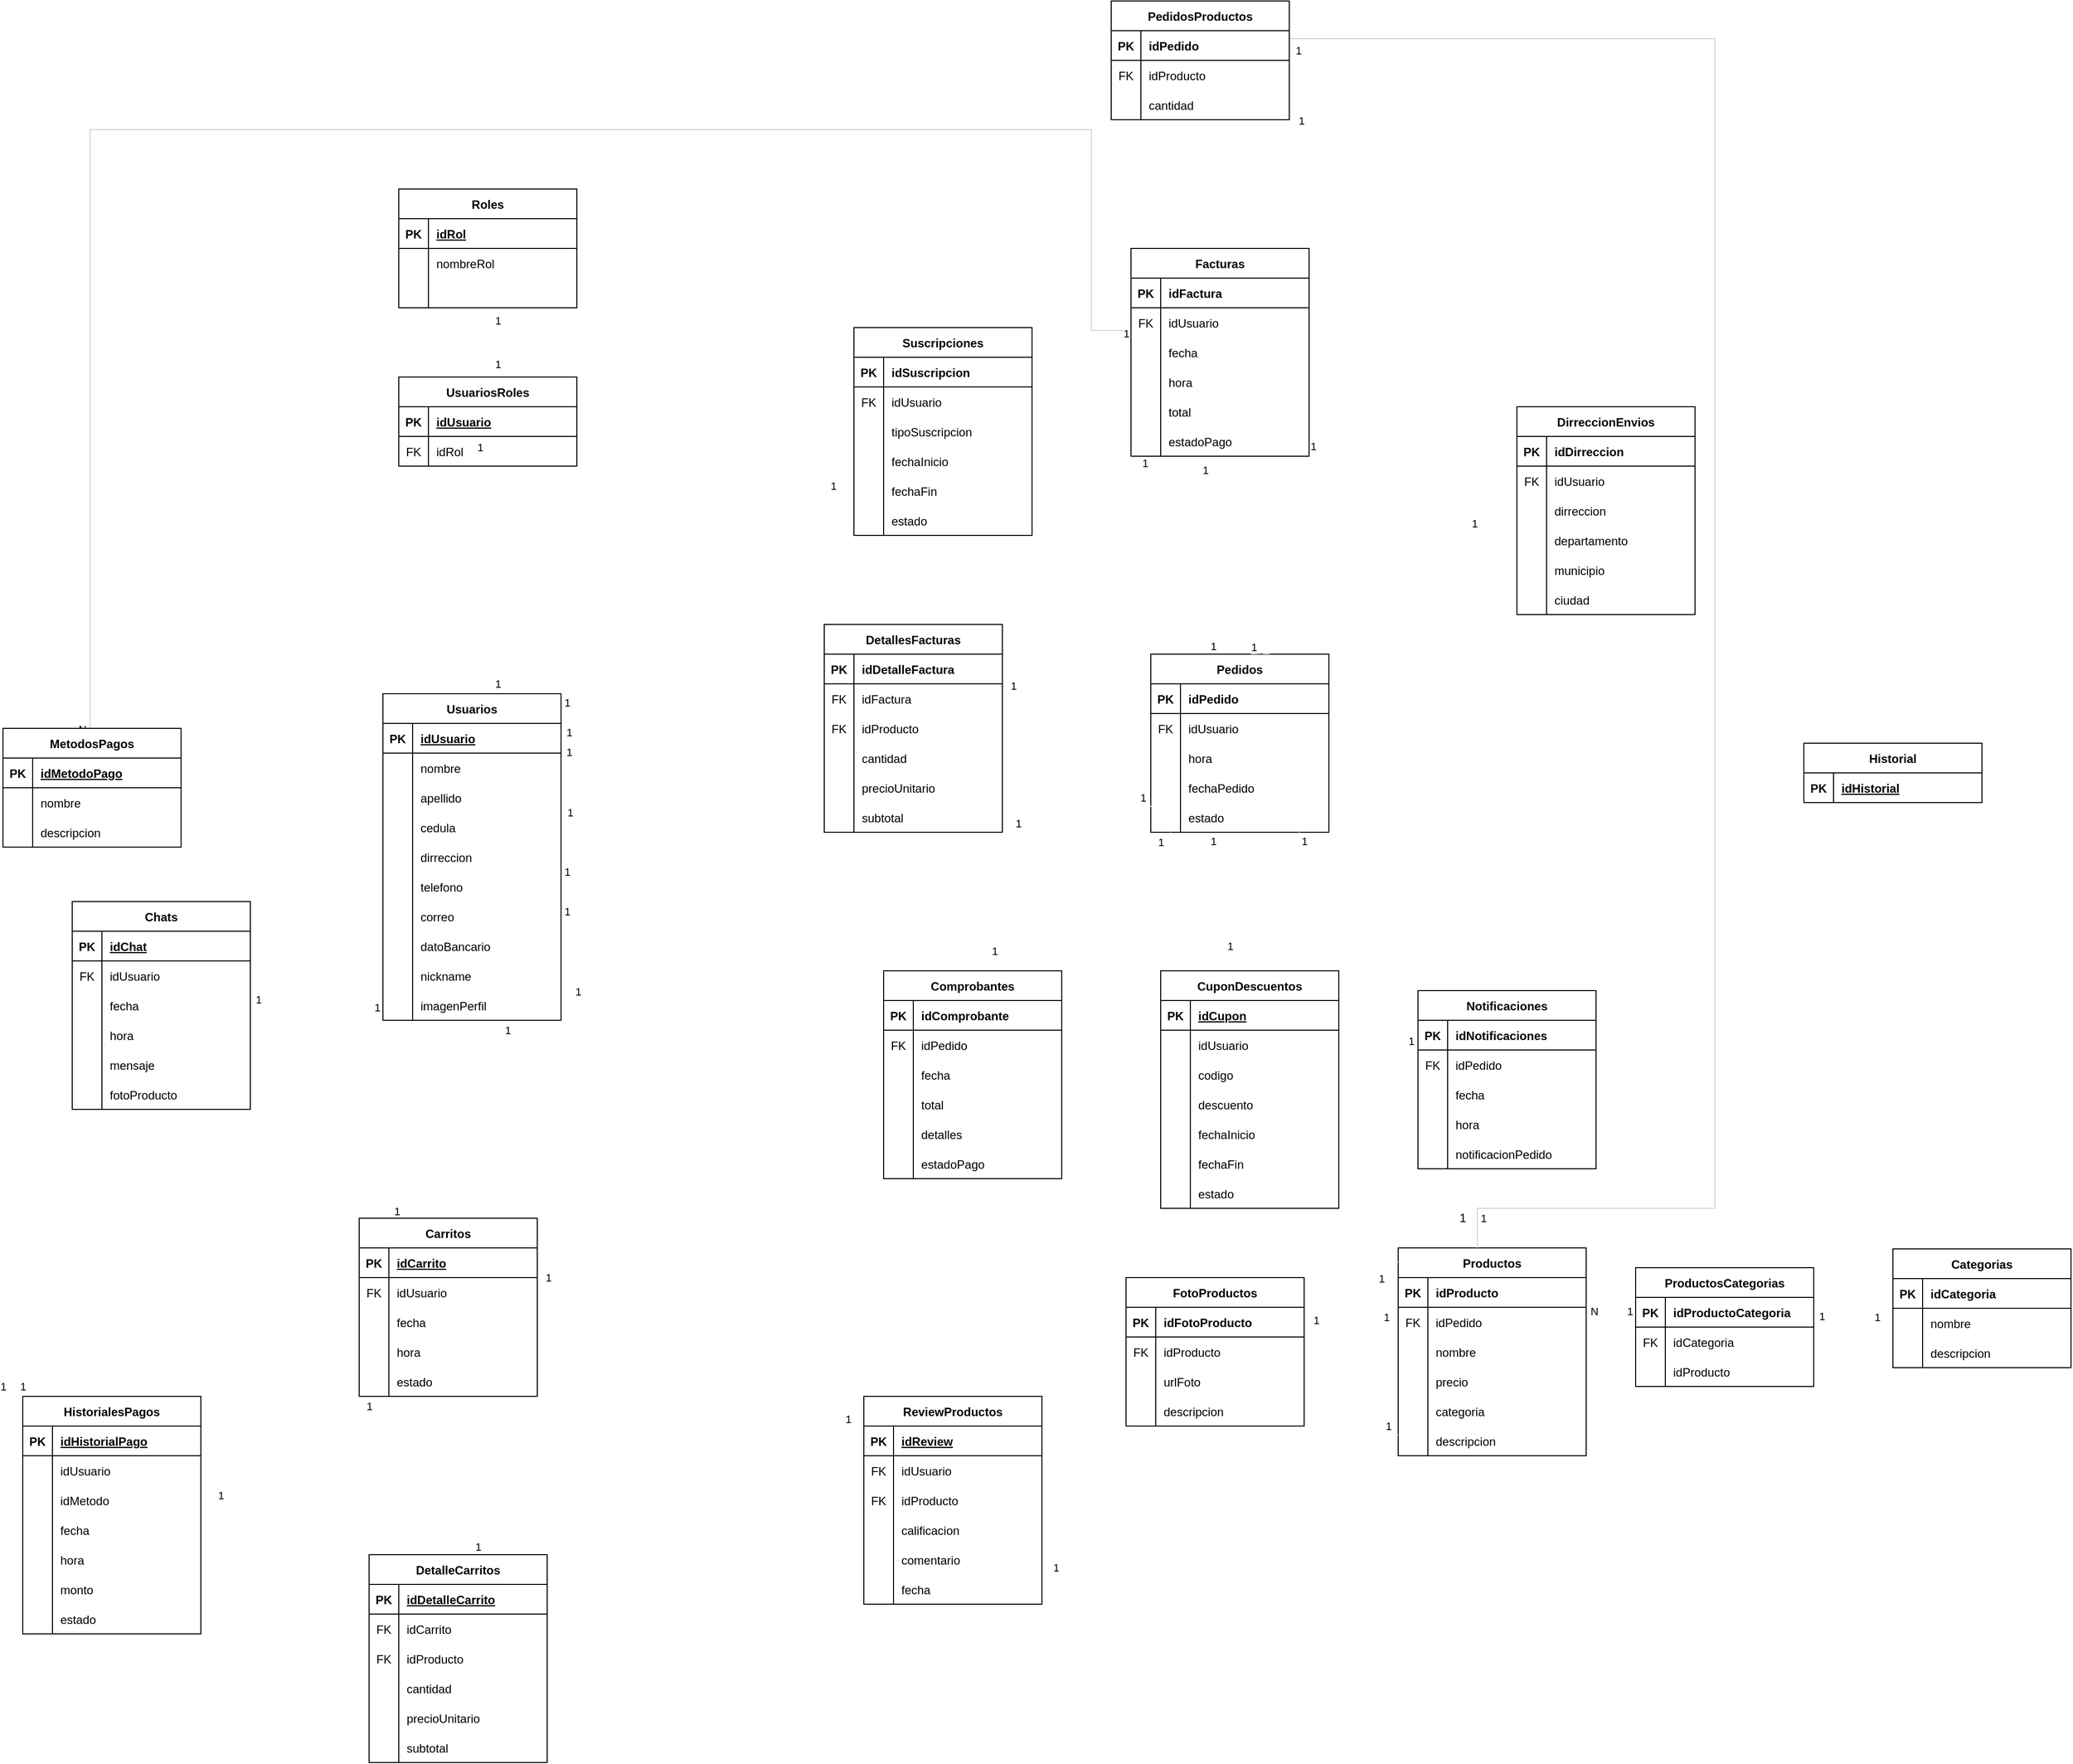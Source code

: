 <mxfile>
    <diagram id="REg8bK3iksaSxMSDPo0x" name="Página-1">
        <mxGraphModel dx="2369" dy="2518" grid="1" gridSize="10" guides="1" tooltips="1" connect="1" arrows="1" fold="1" page="1" pageScale="1" pageWidth="827" pageHeight="1169" math="0" shadow="0">
            <root>
                <mxCell id="0"/>
                <mxCell id="1" parent="0"/>
                <mxCell id="563" value="Pedidos" style="shape=table;startSize=30;container=1;collapsible=1;childLayout=tableLayout;fixedRows=1;rowLines=0;fontStyle=1;align=center;resizeLast=1;" vertex="1" parent="1">
                    <mxGeometry x="1180" width="180" height="180" as="geometry"/>
                </mxCell>
                <mxCell id="564" value="" style="shape=tableRow;horizontal=0;startSize=0;swimlaneHead=0;swimlaneBody=0;fillColor=none;collapsible=0;dropTarget=0;points=[[0,0.5],[1,0.5]];portConstraint=eastwest;top=0;left=0;right=0;bottom=1;" vertex="1" parent="563">
                    <mxGeometry y="30" width="180" height="30" as="geometry"/>
                </mxCell>
                <mxCell id="565" value="PK" style="shape=partialRectangle;connectable=0;fillColor=none;top=0;left=0;bottom=0;right=0;fontStyle=1;overflow=hidden;" vertex="1" parent="564">
                    <mxGeometry width="30" height="30" as="geometry">
                        <mxRectangle width="30" height="30" as="alternateBounds"/>
                    </mxGeometry>
                </mxCell>
                <mxCell id="566" value="idPedido" style="shape=partialRectangle;connectable=0;fillColor=none;top=0;left=0;bottom=0;right=0;align=left;spacingLeft=6;fontStyle=1;overflow=hidden;" vertex="1" parent="564">
                    <mxGeometry x="30" width="150" height="30" as="geometry">
                        <mxRectangle width="150" height="30" as="alternateBounds"/>
                    </mxGeometry>
                </mxCell>
                <mxCell id="567" value="" style="shape=tableRow;horizontal=0;startSize=0;swimlaneHead=0;swimlaneBody=0;fillColor=none;collapsible=0;dropTarget=0;points=[[0,0.5],[1,0.5]];portConstraint=eastwest;top=0;left=0;right=0;bottom=0;" vertex="1" parent="563">
                    <mxGeometry y="60" width="180" height="30" as="geometry"/>
                </mxCell>
                <mxCell id="568" value="FK" style="shape=partialRectangle;connectable=0;fillColor=none;top=0;left=0;bottom=0;right=0;editable=1;overflow=hidden;" vertex="1" parent="567">
                    <mxGeometry width="30" height="30" as="geometry">
                        <mxRectangle width="30" height="30" as="alternateBounds"/>
                    </mxGeometry>
                </mxCell>
                <mxCell id="569" value="idUsuario" style="shape=partialRectangle;connectable=0;fillColor=none;top=0;left=0;bottom=0;right=0;align=left;spacingLeft=6;overflow=hidden;" vertex="1" parent="567">
                    <mxGeometry x="30" width="150" height="30" as="geometry">
                        <mxRectangle width="150" height="30" as="alternateBounds"/>
                    </mxGeometry>
                </mxCell>
                <mxCell id="570" value="" style="shape=tableRow;horizontal=0;startSize=0;swimlaneHead=0;swimlaneBody=0;fillColor=none;collapsible=0;dropTarget=0;points=[[0,0.5],[1,0.5]];portConstraint=eastwest;top=0;left=0;right=0;bottom=0;" vertex="1" parent="563">
                    <mxGeometry y="90" width="180" height="30" as="geometry"/>
                </mxCell>
                <mxCell id="571" value="" style="shape=partialRectangle;connectable=0;fillColor=none;top=0;left=0;bottom=0;right=0;editable=1;overflow=hidden;" vertex="1" parent="570">
                    <mxGeometry width="30" height="30" as="geometry">
                        <mxRectangle width="30" height="30" as="alternateBounds"/>
                    </mxGeometry>
                </mxCell>
                <mxCell id="572" value="hora" style="shape=partialRectangle;connectable=0;fillColor=none;top=0;left=0;bottom=0;right=0;align=left;spacingLeft=6;overflow=hidden;" vertex="1" parent="570">
                    <mxGeometry x="30" width="150" height="30" as="geometry">
                        <mxRectangle width="150" height="30" as="alternateBounds"/>
                    </mxGeometry>
                </mxCell>
                <mxCell id="573" value="" style="shape=tableRow;horizontal=0;startSize=0;swimlaneHead=0;swimlaneBody=0;fillColor=none;collapsible=0;dropTarget=0;points=[[0,0.5],[1,0.5]];portConstraint=eastwest;top=0;left=0;right=0;bottom=0;" vertex="1" parent="563">
                    <mxGeometry y="120" width="180" height="30" as="geometry"/>
                </mxCell>
                <mxCell id="574" value="" style="shape=partialRectangle;connectable=0;fillColor=none;top=0;left=0;bottom=0;right=0;editable=1;overflow=hidden;" vertex="1" parent="573">
                    <mxGeometry width="30" height="30" as="geometry">
                        <mxRectangle width="30" height="30" as="alternateBounds"/>
                    </mxGeometry>
                </mxCell>
                <mxCell id="575" value="fechaPedido" style="shape=partialRectangle;connectable=0;fillColor=none;top=0;left=0;bottom=0;right=0;align=left;spacingLeft=6;overflow=hidden;" vertex="1" parent="573">
                    <mxGeometry x="30" width="150" height="30" as="geometry">
                        <mxRectangle width="150" height="30" as="alternateBounds"/>
                    </mxGeometry>
                </mxCell>
                <mxCell id="576" style="shape=tableRow;horizontal=0;startSize=0;swimlaneHead=0;swimlaneBody=0;fillColor=none;collapsible=0;dropTarget=0;points=[[0,0.5],[1,0.5]];portConstraint=eastwest;top=0;left=0;right=0;bottom=0;" vertex="1" parent="563">
                    <mxGeometry y="150" width="180" height="30" as="geometry"/>
                </mxCell>
                <mxCell id="577" style="shape=partialRectangle;connectable=0;fillColor=none;top=0;left=0;bottom=0;right=0;editable=1;overflow=hidden;" vertex="1" parent="576">
                    <mxGeometry width="30" height="30" as="geometry">
                        <mxRectangle width="30" height="30" as="alternateBounds"/>
                    </mxGeometry>
                </mxCell>
                <mxCell id="578" value="estado" style="shape=partialRectangle;connectable=0;fillColor=none;top=0;left=0;bottom=0;right=0;align=left;spacingLeft=6;overflow=hidden;" vertex="1" parent="576">
                    <mxGeometry x="30" width="150" height="30" as="geometry">
                        <mxRectangle width="150" height="30" as="alternateBounds"/>
                    </mxGeometry>
                </mxCell>
                <mxCell id="433" value="Productos" style="shape=table;startSize=30;container=1;collapsible=1;childLayout=tableLayout;fixedRows=1;rowLines=0;fontStyle=1;align=center;resizeLast=1;" vertex="1" parent="1">
                    <mxGeometry x="1430" y="600" width="190" height="210" as="geometry"/>
                </mxCell>
                <mxCell id="434" value="" style="shape=tableRow;horizontal=0;startSize=0;swimlaneHead=0;swimlaneBody=0;fillColor=none;collapsible=0;dropTarget=0;points=[[0,0.5],[1,0.5]];portConstraint=eastwest;top=0;left=0;right=0;bottom=1;" vertex="1" parent="433">
                    <mxGeometry y="30" width="190" height="30" as="geometry"/>
                </mxCell>
                <mxCell id="435" value="PK" style="shape=partialRectangle;connectable=0;fillColor=none;top=0;left=0;bottom=0;right=0;fontStyle=1;overflow=hidden;" vertex="1" parent="434">
                    <mxGeometry width="30" height="30" as="geometry">
                        <mxRectangle width="30" height="30" as="alternateBounds"/>
                    </mxGeometry>
                </mxCell>
                <mxCell id="436" value="idProducto" style="shape=partialRectangle;connectable=0;fillColor=none;top=0;left=0;bottom=0;right=0;align=left;spacingLeft=6;fontStyle=1;overflow=hidden;" vertex="1" parent="434">
                    <mxGeometry x="30" width="160" height="30" as="geometry">
                        <mxRectangle width="160" height="30" as="alternateBounds"/>
                    </mxGeometry>
                </mxCell>
                <mxCell id="437" value="" style="shape=tableRow;horizontal=0;startSize=0;swimlaneHead=0;swimlaneBody=0;fillColor=none;collapsible=0;dropTarget=0;points=[[0,0.5],[1,0.5]];portConstraint=eastwest;top=0;left=0;right=0;bottom=0;" vertex="1" parent="433">
                    <mxGeometry y="60" width="190" height="30" as="geometry"/>
                </mxCell>
                <mxCell id="438" value="FK" style="shape=partialRectangle;connectable=0;fillColor=none;top=0;left=0;bottom=0;right=0;editable=1;overflow=hidden;" vertex="1" parent="437">
                    <mxGeometry width="30" height="30" as="geometry">
                        <mxRectangle width="30" height="30" as="alternateBounds"/>
                    </mxGeometry>
                </mxCell>
                <mxCell id="439" value="idPedido" style="shape=partialRectangle;connectable=0;fillColor=none;top=0;left=0;bottom=0;right=0;align=left;spacingLeft=6;overflow=hidden;" vertex="1" parent="437">
                    <mxGeometry x="30" width="160" height="30" as="geometry">
                        <mxRectangle width="160" height="30" as="alternateBounds"/>
                    </mxGeometry>
                </mxCell>
                <mxCell id="440" value="" style="shape=tableRow;horizontal=0;startSize=0;swimlaneHead=0;swimlaneBody=0;fillColor=none;collapsible=0;dropTarget=0;points=[[0,0.5],[1,0.5]];portConstraint=eastwest;top=0;left=0;right=0;bottom=0;" vertex="1" parent="433">
                    <mxGeometry y="90" width="190" height="30" as="geometry"/>
                </mxCell>
                <mxCell id="441" value="" style="shape=partialRectangle;connectable=0;fillColor=none;top=0;left=0;bottom=0;right=0;editable=1;overflow=hidden;" vertex="1" parent="440">
                    <mxGeometry width="30" height="30" as="geometry">
                        <mxRectangle width="30" height="30" as="alternateBounds"/>
                    </mxGeometry>
                </mxCell>
                <mxCell id="442" value="nombre" style="shape=partialRectangle;connectable=0;fillColor=none;top=0;left=0;bottom=0;right=0;align=left;spacingLeft=6;overflow=hidden;" vertex="1" parent="440">
                    <mxGeometry x="30" width="160" height="30" as="geometry">
                        <mxRectangle width="160" height="30" as="alternateBounds"/>
                    </mxGeometry>
                </mxCell>
                <mxCell id="443" value="" style="shape=tableRow;horizontal=0;startSize=0;swimlaneHead=0;swimlaneBody=0;fillColor=none;collapsible=0;dropTarget=0;points=[[0,0.5],[1,0.5]];portConstraint=eastwest;top=0;left=0;right=0;bottom=0;" vertex="1" parent="433">
                    <mxGeometry y="120" width="190" height="30" as="geometry"/>
                </mxCell>
                <mxCell id="444" value="" style="shape=partialRectangle;connectable=0;fillColor=none;top=0;left=0;bottom=0;right=0;editable=1;overflow=hidden;" vertex="1" parent="443">
                    <mxGeometry width="30" height="30" as="geometry">
                        <mxRectangle width="30" height="30" as="alternateBounds"/>
                    </mxGeometry>
                </mxCell>
                <mxCell id="445" value="precio" style="shape=partialRectangle;connectable=0;fillColor=none;top=0;left=0;bottom=0;right=0;align=left;spacingLeft=6;overflow=hidden;" vertex="1" parent="443">
                    <mxGeometry x="30" width="160" height="30" as="geometry">
                        <mxRectangle width="160" height="30" as="alternateBounds"/>
                    </mxGeometry>
                </mxCell>
                <mxCell id="446" style="shape=tableRow;horizontal=0;startSize=0;swimlaneHead=0;swimlaneBody=0;fillColor=none;collapsible=0;dropTarget=0;points=[[0,0.5],[1,0.5]];portConstraint=eastwest;top=0;left=0;right=0;bottom=0;" vertex="1" parent="433">
                    <mxGeometry y="150" width="190" height="30" as="geometry"/>
                </mxCell>
                <mxCell id="447" style="shape=partialRectangle;connectable=0;fillColor=none;top=0;left=0;bottom=0;right=0;editable=1;overflow=hidden;" vertex="1" parent="446">
                    <mxGeometry width="30" height="30" as="geometry">
                        <mxRectangle width="30" height="30" as="alternateBounds"/>
                    </mxGeometry>
                </mxCell>
                <mxCell id="448" value="categoria" style="shape=partialRectangle;connectable=0;fillColor=none;top=0;left=0;bottom=0;right=0;align=left;spacingLeft=6;overflow=hidden;" vertex="1" parent="446">
                    <mxGeometry x="30" width="160" height="30" as="geometry">
                        <mxRectangle width="160" height="30" as="alternateBounds"/>
                    </mxGeometry>
                </mxCell>
                <mxCell id="449" style="shape=tableRow;horizontal=0;startSize=0;swimlaneHead=0;swimlaneBody=0;fillColor=none;collapsible=0;dropTarget=0;points=[[0,0.5],[1,0.5]];portConstraint=eastwest;top=0;left=0;right=0;bottom=0;" vertex="1" parent="433">
                    <mxGeometry y="180" width="190" height="30" as="geometry"/>
                </mxCell>
                <mxCell id="450" style="shape=partialRectangle;connectable=0;fillColor=none;top=0;left=0;bottom=0;right=0;editable=1;overflow=hidden;" vertex="1" parent="449">
                    <mxGeometry width="30" height="30" as="geometry">
                        <mxRectangle width="30" height="30" as="alternateBounds"/>
                    </mxGeometry>
                </mxCell>
                <mxCell id="451" value="descripcion" style="shape=partialRectangle;connectable=0;fillColor=none;top=0;left=0;bottom=0;right=0;align=left;spacingLeft=6;overflow=hidden;" vertex="1" parent="449">
                    <mxGeometry x="30" width="160" height="30" as="geometry">
                        <mxRectangle width="160" height="30" as="alternateBounds"/>
                    </mxGeometry>
                </mxCell>
                <mxCell id="14" style="edgeStyle=orthogonalEdgeStyle;rounded=0;html=1;endArrow=none;endFill=0;entryX=1;entryY=0.5;entryDx=0;entryDy=0;fillColor=#008a00;strokeColor=#CED3D7;fontColor=#FFFFFF;startArrow=none;exitX=0.421;exitY=0;exitDx=0;exitDy=0;exitPerimeter=0;" parent="1" source="433" edge="1">
                    <mxGeometry relative="1" as="geometry">
                        <mxPoint x="1320" y="-622.0" as="targetPoint"/>
                        <Array as="points">
                            <mxPoint x="1510" y="560"/>
                            <mxPoint x="1750" y="560"/>
                            <mxPoint x="1750" y="-622"/>
                        </Array>
                        <mxPoint x="1510" y="590" as="sourcePoint"/>
                    </mxGeometry>
                </mxCell>
                <mxCell id="15" value="N" style="edgeLabel;html=1;align=center;verticalAlign=middle;resizable=0;points=[];fontColor=#FFFFFF;" parent="14" vertex="1" connectable="0">
                    <mxGeometry x="0.976" y="3" relative="1" as="geometry">
                        <mxPoint x="-14" y="-14" as="offset"/>
                    </mxGeometry>
                </mxCell>
                <mxCell id="16" value="1" style="edgeLabel;html=1;align=center;verticalAlign=middle;resizable=0;points=[];" parent="14" vertex="1" connectable="0">
                    <mxGeometry x="-0.952" y="-1" relative="1" as="geometry">
                        <mxPoint y="9" as="offset"/>
                    </mxGeometry>
                </mxCell>
                <mxCell id="17" value="1" style="edgeLabel;html=1;align=center;verticalAlign=middle;resizable=0;points=[];" parent="14" vertex="1" connectable="0">
                    <mxGeometry x="0.971" y="1" relative="1" as="geometry">
                        <mxPoint x="-19" y="11" as="offset"/>
                    </mxGeometry>
                </mxCell>
                <mxCell id="30" style="edgeStyle=orthogonalEdgeStyle;rounded=0;html=1;exitX=0.482;exitY=0.004;exitDx=0;exitDy=0;endArrow=none;endFill=0;entryX=0;entryY=0.5;entryDx=0;entryDy=0;fillColor=#f5f5f5;strokeColor=#CED3D7;fontColor=#FFFFFF;exitPerimeter=0;" parent="1" source="296" edge="1">
                    <mxGeometry relative="1" as="geometry">
                        <mxPoint x="1160" y="-327" as="targetPoint"/>
                        <Array as="points">
                            <mxPoint x="108" y="-530"/>
                            <mxPoint x="1120" y="-530"/>
                            <mxPoint x="1120" y="-327"/>
                        </Array>
                        <mxPoint x="107.5" y="70" as="sourcePoint"/>
                    </mxGeometry>
                </mxCell>
                <mxCell id="31" value="1" style="edgeLabel;html=1;align=center;verticalAlign=middle;resizable=0;points=[];fontColor=#FFFFFF;" parent="30" vertex="1" connectable="0">
                    <mxGeometry x="0.922" relative="1" as="geometry">
                        <mxPoint x="34" y="53" as="offset"/>
                    </mxGeometry>
                </mxCell>
                <mxCell id="32" value="1" style="edgeLabel;html=1;align=center;verticalAlign=middle;resizable=0;points=[];fontColor=#FFFFFF;" parent="30" vertex="1" connectable="0">
                    <mxGeometry x="-0.978" relative="1" as="geometry">
                        <mxPoint x="12" y="16" as="offset"/>
                    </mxGeometry>
                </mxCell>
                <mxCell id="33" value="1" style="edgeLabel;html=1;align=center;verticalAlign=middle;resizable=0;points=[];" parent="30" vertex="1" connectable="0">
                    <mxGeometry x="0.918" y="-2" relative="1" as="geometry">
                        <mxPoint x="37" y="39" as="offset"/>
                    </mxGeometry>
                </mxCell>
                <mxCell id="34" value="N" style="edgeLabel;html=1;align=center;verticalAlign=middle;resizable=0;points=[];" parent="30" vertex="1" connectable="0">
                    <mxGeometry x="-0.959" relative="1" as="geometry">
                        <mxPoint x="-8" y="37" as="offset"/>
                    </mxGeometry>
                </mxCell>
                <mxCell id="88" style="rounded=0;html=1;exitX=1;exitY=0.899;exitDx=0;exitDy=0;endArrow=none;endFill=0;fillColor=#008a00;strokeColor=#FFFFFF;fontColor=#FFFFFF;entryX=0.004;entryY=0.899;entryDx=0;entryDy=0;entryPerimeter=0;edgeStyle=orthogonalEdgeStyle;exitPerimeter=0;" parent="1" source="316" target="288" edge="1">
                    <mxGeometry relative="1" as="geometry">
                        <mxPoint x="390" y="367" as="targetPoint"/>
                        <mxPoint x="280" y="338" as="sourcePoint"/>
                    </mxGeometry>
                </mxCell>
                <mxCell id="89" value="1" style="edgeLabel;html=1;align=center;verticalAlign=middle;resizable=0;points=[];fontColor=#FFFFFF;" parent="88" vertex="1" connectable="0">
                    <mxGeometry x="0.755" y="-1" relative="1" as="geometry">
                        <mxPoint x="11" y="9" as="offset"/>
                    </mxGeometry>
                </mxCell>
                <mxCell id="90" value="N" style="edgeLabel;html=1;align=center;verticalAlign=middle;resizable=0;points=[];fontColor=#FFFFFF;" parent="88" vertex="1" connectable="0">
                    <mxGeometry x="-0.874" y="-1" relative="1" as="geometry">
                        <mxPoint y="11" as="offset"/>
                    </mxGeometry>
                </mxCell>
                <mxCell id="91" value="1" style="edgeLabel;html=1;align=center;verticalAlign=middle;resizable=0;points=[];" parent="88" vertex="1" connectable="0">
                    <mxGeometry x="-0.878" relative="1" as="geometry">
                        <mxPoint y="-18" as="offset"/>
                    </mxGeometry>
                </mxCell>
                <mxCell id="92" value="1" style="edgeLabel;html=1;align=center;verticalAlign=middle;resizable=0;points=[];" parent="88" vertex="1" connectable="0">
                    <mxGeometry x="0.883" y="1" relative="1" as="geometry">
                        <mxPoint x="1" y="-9" as="offset"/>
                    </mxGeometry>
                </mxCell>
                <mxCell id="93" style="edgeStyle=orthogonalEdgeStyle;rounded=0;html=1;endArrow=none;endFill=0;fillColor=#008a00;strokeColor=#FFFFFF;fontColor=#FFFFFF;exitX=-0.003;exitY=1.009;exitDx=0;exitDy=0;exitPerimeter=0;" parent="1" source="357" edge="1">
                    <mxGeometry relative="1" as="geometry">
                        <mxPoint x="485" y="910.0" as="targetPoint"/>
                        <Array as="points">
                            <mxPoint x="380" y="759"/>
                            <mxPoint x="380" y="759"/>
                            <mxPoint x="380" y="860"/>
                            <mxPoint x="485" y="860"/>
                        </Array>
                        <mxPoint x="380" y="760" as="sourcePoint"/>
                    </mxGeometry>
                </mxCell>
                <mxCell id="94" value="1" style="edgeLabel;html=1;align=center;verticalAlign=middle;resizable=0;points=[];fontColor=#FFFFFF;" parent="93" vertex="1" connectable="0">
                    <mxGeometry x="-0.716" y="-4" relative="1" as="geometry">
                        <mxPoint y="-28" as="offset"/>
                    </mxGeometry>
                </mxCell>
                <mxCell id="95" value="N" style="edgeLabel;html=1;align=center;verticalAlign=middle;resizable=0;points=[];fontColor=#FFFFFF;" parent="93" vertex="1" connectable="0">
                    <mxGeometry x="0.663" relative="1" as="geometry">
                        <mxPoint x="-15" y="36" as="offset"/>
                    </mxGeometry>
                </mxCell>
                <mxCell id="96" value="1" style="edgeLabel;html=1;align=center;verticalAlign=middle;resizable=0;points=[];" parent="93" vertex="1" connectable="0">
                    <mxGeometry x="0.704" y="-1" relative="1" as="geometry">
                        <mxPoint x="16" y="31" as="offset"/>
                    </mxGeometry>
                </mxCell>
                <mxCell id="97" value="1" style="edgeLabel;html=1;align=center;verticalAlign=middle;resizable=0;points=[];" parent="93" vertex="1" connectable="0">
                    <mxGeometry x="-0.565" y="-2" relative="1" as="geometry">
                        <mxPoint x="12" y="-48" as="offset"/>
                    </mxGeometry>
                </mxCell>
                <mxCell id="98" style="edgeStyle=orthogonalEdgeStyle;rounded=0;html=1;endArrow=none;endFill=0;fillColor=#008a00;strokeColor=#FFFFFF;fontColor=#FFFFFF;entryX=1.006;entryY=0.071;entryDx=0;entryDy=0;entryPerimeter=0;" parent="1" edge="1" target="417">
                    <mxGeometry relative="1" as="geometry">
                        <Array as="points">
                            <mxPoint x="1380" y="789"/>
                            <mxPoint x="1380" y="932"/>
                        </Array>
                        <mxPoint x="1070" y="1103" as="targetPoint"/>
                        <mxPoint x="1430" y="789.0" as="sourcePoint"/>
                    </mxGeometry>
                </mxCell>
                <mxCell id="99" value="N" style="edgeLabel;html=1;align=center;verticalAlign=middle;resizable=0;points=[];fontColor=#FFFFFF;" parent="98" vertex="1" connectable="0">
                    <mxGeometry x="0.901" y="3" relative="1" as="geometry">
                        <mxPoint x="-15" y="8" as="offset"/>
                    </mxGeometry>
                </mxCell>
                <mxCell id="100" value="1" style="edgeLabel;html=1;align=center;verticalAlign=middle;resizable=0;points=[];fontColor=#FFFFFF;" parent="98" vertex="1" connectable="0">
                    <mxGeometry x="-0.824" y="2" relative="1" as="geometry">
                        <mxPoint x="28" as="offset"/>
                    </mxGeometry>
                </mxCell>
                <mxCell id="101" value="1" style="edgeLabel;html=1;align=center;verticalAlign=middle;resizable=0;points=[];" parent="98" vertex="1" connectable="0">
                    <mxGeometry x="0.926" y="2" relative="1" as="geometry">
                        <mxPoint x="-6" y="-11" as="offset"/>
                    </mxGeometry>
                </mxCell>
                <mxCell id="102" value="1" style="edgeLabel;html=1;align=center;verticalAlign=middle;resizable=0;points=[];" parent="98" vertex="1" connectable="0">
                    <mxGeometry x="-0.887" y="-3" relative="1" as="geometry">
                        <mxPoint x="18" y="-6" as="offset"/>
                    </mxGeometry>
                </mxCell>
                <mxCell id="103" style="edgeStyle=orthogonalEdgeStyle;rounded=0;html=1;entryX=-0.004;entryY=0.772;entryDx=0;entryDy=0;entryPerimeter=0;endArrow=none;endFill=0;fillColor=#008a00;strokeColor=#FFFFFF;fontColor=#FFFFFF;exitX=0.999;exitY=0.764;exitDx=0;exitDy=0;exitPerimeter=0;" parent="1" source="421" target="437" edge="1">
                    <mxGeometry relative="1" as="geometry">
                        <mxPoint x="1340" y="683.032" as="sourcePoint"/>
                        <mxPoint x="1428.08" y="683.032" as="targetPoint"/>
                    </mxGeometry>
                </mxCell>
                <mxCell id="104" value="N" style="edgeLabel;html=1;align=center;verticalAlign=middle;resizable=0;points=[];fontColor=#FFFFFF;" parent="103" vertex="1" connectable="0">
                    <mxGeometry x="-0.758" relative="1" as="geometry">
                        <mxPoint y="11" as="offset"/>
                    </mxGeometry>
                </mxCell>
                <mxCell id="105" value="1" style="edgeLabel;html=1;align=center;verticalAlign=middle;resizable=0;points=[];fontColor=#FFFFFF;" parent="103" vertex="1" connectable="0">
                    <mxGeometry x="0.633" y="-2" relative="1" as="geometry">
                        <mxPoint y="15" as="offset"/>
                    </mxGeometry>
                </mxCell>
                <mxCell id="106" value="1" style="edgeLabel;html=1;align=center;verticalAlign=middle;resizable=0;points=[];" parent="103" vertex="1" connectable="0">
                    <mxGeometry x="-0.712" y="1" relative="1" as="geometry">
                        <mxPoint x="-2" y="-9" as="offset"/>
                    </mxGeometry>
                </mxCell>
                <mxCell id="107" value="1" style="edgeLabel;html=1;align=center;verticalAlign=middle;resizable=0;points=[];" parent="103" vertex="1" connectable="0">
                    <mxGeometry x="0.749" relative="1" as="geometry">
                        <mxPoint y="-13" as="offset"/>
                    </mxGeometry>
                </mxCell>
                <mxCell id="108" style="rounded=0;html=1;endArrow=none;endFill=0;entryX=-0.009;entryY=0.35;entryDx=0;entryDy=0;entryPerimeter=0;fillColor=#008a00;strokeColor=#FFFFFF;fontColor=#FFFFFF;edgeStyle=orthogonalEdgeStyle;" parent="1" target="497" edge="1">
                    <mxGeometry relative="1" as="geometry">
                        <mxPoint x="1446" y="411.016" as="targetPoint"/>
                        <mxPoint x="1330" y="180" as="sourcePoint"/>
                    </mxGeometry>
                </mxCell>
                <mxCell id="109" value="1" style="edgeLabel;html=1;align=center;verticalAlign=middle;resizable=0;points=[];fontColor=#FFFFFF;" parent="108" vertex="1" connectable="0">
                    <mxGeometry x="-0.908" y="-1" relative="1" as="geometry">
                        <mxPoint x="-7" y="-8" as="offset"/>
                    </mxGeometry>
                </mxCell>
                <mxCell id="110" value="N" style="edgeLabel;html=1;align=center;verticalAlign=middle;resizable=0;points=[];fontColor=#FFFFFF;" parent="108" vertex="1" connectable="0">
                    <mxGeometry x="0.799" y="1" relative="1" as="geometry">
                        <mxPoint x="31" y="11" as="offset"/>
                    </mxGeometry>
                </mxCell>
                <mxCell id="111" value="1" style="edgeLabel;html=1;align=center;verticalAlign=middle;resizable=0;points=[];" parent="108" vertex="1" connectable="0">
                    <mxGeometry x="0.927" y="1" relative="1" as="geometry">
                        <mxPoint x="7" y="-19" as="offset"/>
                    </mxGeometry>
                </mxCell>
                <mxCell id="112" value="1" style="edgeLabel;html=1;align=center;verticalAlign=middle;resizable=0;points=[];" parent="108" vertex="1" connectable="0">
                    <mxGeometry x="-0.952" y="2" relative="1" as="geometry">
                        <mxPoint x="3" as="offset"/>
                    </mxGeometry>
                </mxCell>
                <mxCell id="113" style="edgeStyle=orthogonalEdgeStyle;rounded=0;html=1;entryX=0.611;entryY=0;entryDx=0;entryDy=0;endArrow=none;endFill=0;fillColor=#008a00;strokeColor=#FFFFFF;fontColor=#FFFFFF;entryPerimeter=0;exitX=1.003;exitY=0.944;exitDx=0;exitDy=0;exitPerimeter=0;" parent="1" source="645" target="563" edge="1">
                    <mxGeometry relative="1" as="geometry">
                        <Array as="points">
                            <mxPoint x="1350" y="-232"/>
                            <mxPoint x="1350" y="-98"/>
                            <mxPoint x="1290" y="-98"/>
                        </Array>
                        <mxPoint x="1330" y="-230.971" as="sourcePoint"/>
                        <mxPoint x="1290" y="-5" as="targetPoint"/>
                    </mxGeometry>
                </mxCell>
                <mxCell id="114" value="1" style="edgeLabel;html=1;align=center;verticalAlign=middle;resizable=0;points=[];fontColor=#FFFFFF;" parent="113" vertex="1" connectable="0">
                    <mxGeometry x="0.908" relative="1" as="geometry">
                        <mxPoint x="6" y="6" as="offset"/>
                    </mxGeometry>
                </mxCell>
                <mxCell id="115" value="1" style="edgeLabel;html=1;align=center;verticalAlign=middle;resizable=0;points=[];fontColor=#FFFFFF;" parent="113" vertex="1" connectable="0">
                    <mxGeometry x="-0.763" y="1" relative="1" as="geometry">
                        <mxPoint x="6" y="-4" as="offset"/>
                    </mxGeometry>
                </mxCell>
                <mxCell id="116" value="1" style="edgeLabel;html=1;align=center;verticalAlign=middle;resizable=0;points=[];" parent="113" vertex="1" connectable="0">
                    <mxGeometry x="-0.694" y="2" relative="1" as="geometry">
                        <mxPoint x="-8" y="-15" as="offset"/>
                    </mxGeometry>
                </mxCell>
                <mxCell id="117" value="1" style="edgeLabel;html=1;align=center;verticalAlign=middle;resizable=0;points=[];" parent="113" vertex="1" connectable="0">
                    <mxGeometry x="0.785" y="-3" relative="1" as="geometry">
                        <mxPoint x="-3" y="25" as="offset"/>
                    </mxGeometry>
                </mxCell>
                <mxCell id="118" style="edgeStyle=orthogonalEdgeStyle;rounded=0;html=1;endArrow=none;endFill=0;fillColor=#008a00;strokeColor=#FFFFFF;fontColor=#FFFFFF;entryX=1.007;entryY=0.631;entryDx=0;entryDy=0;entryPerimeter=0;exitX=0.464;exitY=1.018;exitDx=0;exitDy=0;exitPerimeter=0;" parent="1" source="648" target="258" edge="1">
                    <mxGeometry relative="1" as="geometry">
                        <Array as="points">
                            <mxPoint x="1245" y="-200"/>
                            <mxPoint x="1245" y="-90"/>
                            <mxPoint x="740" y="-90"/>
                            <mxPoint x="740" y="89"/>
                        </Array>
                        <mxPoint x="600" y="90" as="targetPoint"/>
                        <mxPoint x="1245" y="-190" as="sourcePoint"/>
                    </mxGeometry>
                </mxCell>
                <mxCell id="119" value="N" style="edgeLabel;html=1;align=center;verticalAlign=middle;resizable=0;points=[];fontColor=#FFFFFF;" parent="118" vertex="1" connectable="0">
                    <mxGeometry x="-0.947" y="1" relative="1" as="geometry">
                        <mxPoint x="8" y="-10" as="offset"/>
                    </mxGeometry>
                </mxCell>
                <mxCell id="120" value="1" style="edgeLabel;html=1;align=center;verticalAlign=middle;resizable=0;points=[];" parent="118" vertex="1" connectable="0">
                    <mxGeometry x="-0.959" y="-3" relative="1" as="geometry">
                        <mxPoint x="-7" y="-5" as="offset"/>
                    </mxGeometry>
                </mxCell>
                <mxCell id="121" value="1" style="edgeLabel;html=1;align=center;verticalAlign=middle;resizable=0;points=[];" parent="118" vertex="1" connectable="0">
                    <mxGeometry x="0.828" relative="1" as="geometry">
                        <mxPoint x="-75" y="10" as="offset"/>
                    </mxGeometry>
                </mxCell>
                <mxCell id="122" value="1" style="edgeLabel;html=1;align=center;verticalAlign=middle;resizable=0;points=[];" parent="118" vertex="1" connectable="0">
                    <mxGeometry x="0.852" y="-1" relative="1" as="geometry">
                        <mxPoint x="-64" y="-9" as="offset"/>
                    </mxGeometry>
                </mxCell>
                <mxCell id="123" style="edgeStyle=orthogonalEdgeStyle;rounded=0;html=1;endArrow=none;endFill=0;fillColor=#008a00;strokeColor=#FFFFFF;fontColor=#FFFFFF;" parent="1" source="244" edge="1">
                    <mxGeometry relative="1" as="geometry">
                        <Array as="points">
                            <mxPoint x="510" y="-50"/>
                            <mxPoint x="530" y="-50"/>
                        </Array>
                        <mxPoint x="505" y="-144.0" as="sourcePoint"/>
                        <mxPoint x="530" y="40" as="targetPoint"/>
                    </mxGeometry>
                </mxCell>
                <mxCell id="124" value="1" style="edgeLabel;html=1;align=center;verticalAlign=middle;resizable=0;points=[];fontColor=#FFFFFF;" parent="123" vertex="1" connectable="0">
                    <mxGeometry x="0.62" y="2" relative="1" as="geometry">
                        <mxPoint x="8" y="38" as="offset"/>
                    </mxGeometry>
                </mxCell>
                <mxCell id="125" value="N" style="edgeLabel;html=1;align=center;verticalAlign=middle;resizable=0;points=[];fontColor=#FFFFFF;" parent="123" vertex="1" connectable="0">
                    <mxGeometry x="-0.764" y="-1" relative="1" as="geometry">
                        <mxPoint x="9" y="-41" as="offset"/>
                    </mxGeometry>
                </mxCell>
                <mxCell id="126" value="1" style="edgeLabel;html=1;align=center;verticalAlign=middle;resizable=0;points=[];" parent="123" vertex="1" connectable="0">
                    <mxGeometry x="0.749" y="-2" relative="1" as="geometry">
                        <mxPoint x="-8" y="21" as="offset"/>
                    </mxGeometry>
                </mxCell>
                <mxCell id="127" value="1" style="edgeLabel;html=1;align=center;verticalAlign=middle;resizable=0;points=[];" parent="123" vertex="1" connectable="0">
                    <mxGeometry x="-0.678" y="-1" relative="1" as="geometry">
                        <mxPoint x="-7" y="-59" as="offset"/>
                    </mxGeometry>
                </mxCell>
                <mxCell id="132" style="edgeStyle=none;html=1;endArrow=none;endFill=0;fillColor=#008a00;strokeColor=#FFFFFF;fontColor=#FFFFFF;" parent="1" edge="1">
                    <mxGeometry relative="1" as="geometry">
                        <mxPoint x="510" y="-280" as="targetPoint"/>
                        <mxPoint x="509.421" y="-350" as="sourcePoint"/>
                    </mxGeometry>
                </mxCell>
                <mxCell id="133" value="1" style="edgeLabel;html=1;align=center;verticalAlign=middle;resizable=0;points=[];fontColor=#FFFFFF;" parent="132" vertex="1" connectable="0">
                    <mxGeometry x="-0.449" y="-2" relative="1" as="geometry">
                        <mxPoint x="-8" y="-9" as="offset"/>
                    </mxGeometry>
                </mxCell>
                <mxCell id="134" value="N" style="edgeLabel;html=1;align=center;verticalAlign=middle;resizable=0;points=[];fontColor=#FFFFFF;" parent="132" vertex="1" connectable="0">
                    <mxGeometry x="0.67" y="2" relative="1" as="geometry">
                        <mxPoint x="-12" as="offset"/>
                    </mxGeometry>
                </mxCell>
                <mxCell id="135" value="1" style="edgeLabel;html=1;align=center;verticalAlign=middle;resizable=0;points=[];" parent="132" vertex="1" connectable="0">
                    <mxGeometry x="-0.647" y="-1" relative="1" as="geometry">
                        <mxPoint x="11" as="offset"/>
                    </mxGeometry>
                </mxCell>
                <mxCell id="136" value="1" style="edgeLabel;html=1;align=center;verticalAlign=middle;resizable=0;points=[];" parent="132" vertex="1" connectable="0">
                    <mxGeometry x="0.62" y="-2" relative="1" as="geometry">
                        <mxPoint x="12" as="offset"/>
                    </mxGeometry>
                </mxCell>
                <mxCell id="137" style="edgeStyle=none;html=1;exitX=0;exitY=0.5;exitDx=0;exitDy=0;endArrow=none;endFill=0;entryX=1.01;entryY=0.056;entryDx=0;entryDy=0;entryPerimeter=0;fillColor=#008a00;strokeColor=#FFFFFF;fontColor=#FFFFFF;rounded=0;" parent="1" target="257" edge="1">
                    <mxGeometry relative="1" as="geometry">
                        <mxPoint x="612.4" y="58.87" as="targetPoint"/>
                        <Array as="points">
                            <mxPoint x="670" y="-155"/>
                            <mxPoint x="670" y="-60"/>
                            <mxPoint x="670" y="59"/>
                        </Array>
                        <mxPoint x="880" y="-155" as="sourcePoint"/>
                    </mxGeometry>
                </mxCell>
                <mxCell id="138" value="&amp;nbsp;N" style="edgeLabel;html=1;align=center;verticalAlign=middle;resizable=0;points=[];fontColor=#FFFFFF;" parent="137" vertex="1" connectable="0">
                    <mxGeometry x="-0.903" y="3" relative="1" as="geometry">
                        <mxPoint y="12" as="offset"/>
                    </mxGeometry>
                </mxCell>
                <mxCell id="139" value="1" style="edgeLabel;html=1;align=center;verticalAlign=middle;resizable=0;points=[];fontColor=#FFFFFF;" parent="137" vertex="1" connectable="0">
                    <mxGeometry x="0.942" y="3" relative="1" as="geometry">
                        <mxPoint x="-11" y="6" as="offset"/>
                    </mxGeometry>
                </mxCell>
                <mxCell id="140" value="1" style="edgeLabel;html=1;align=center;verticalAlign=middle;resizable=0;points=[];" parent="137" vertex="1" connectable="0">
                    <mxGeometry x="-0.918" y="-1" relative="1" as="geometry">
                        <mxPoint y="-14" as="offset"/>
                    </mxGeometry>
                </mxCell>
                <mxCell id="295" value="1" style="edgeLabel;html=1;align=center;verticalAlign=middle;resizable=0;points=[];" parent="137" vertex="1" connectable="0">
                    <mxGeometry x="0.953" y="-1" relative="1" as="geometry">
                        <mxPoint x="-8" y="-9" as="offset"/>
                    </mxGeometry>
                </mxCell>
                <mxCell id="141" style="edgeStyle=orthogonalEdgeStyle;rounded=0;html=1;endArrow=none;endFill=0;entryX=0.641;entryY=1.003;entryDx=0;entryDy=0;entryPerimeter=0;fillColor=#008a00;strokeColor=#FFFFFF;fontColor=#FFFFFF;exitX=1;exitY=0.795;exitDx=0;exitDy=0;exitPerimeter=0;" parent="1" source="364" target="288" edge="1">
                    <mxGeometry relative="1" as="geometry">
                        <mxPoint x="520.24" y="410.172" as="targetPoint"/>
                        <Array as="points">
                            <mxPoint x="310" y="834"/>
                            <mxPoint x="310" y="520"/>
                            <mxPoint x="519" y="520"/>
                        </Array>
                        <mxPoint x="230" y="834" as="sourcePoint"/>
                    </mxGeometry>
                </mxCell>
                <mxCell id="142" value="N" style="edgeLabel;html=1;align=center;verticalAlign=middle;resizable=0;points=[];fontColor=#FFFFFF;" parent="141" vertex="1" connectable="0">
                    <mxGeometry x="-0.947" y="2" relative="1" as="geometry">
                        <mxPoint y="-12" as="offset"/>
                    </mxGeometry>
                </mxCell>
                <mxCell id="143" value="1" style="edgeLabel;html=1;align=center;verticalAlign=middle;resizable=0;points=[];fontColor=#FFFFFF;" parent="141" vertex="1" connectable="0">
                    <mxGeometry x="0.918" y="-1" relative="1" as="geometry">
                        <mxPoint x="-11" y="-21" as="offset"/>
                    </mxGeometry>
                </mxCell>
                <mxCell id="144" value="1" style="edgeLabel;html=1;align=center;verticalAlign=middle;resizable=0;points=[];" parent="141" vertex="1" connectable="0">
                    <mxGeometry x="-0.949" relative="1" as="geometry">
                        <mxPoint y="16" as="offset"/>
                    </mxGeometry>
                </mxCell>
                <mxCell id="145" value="1" style="edgeLabel;html=1;align=center;verticalAlign=middle;resizable=0;points=[];" parent="141" vertex="1" connectable="0">
                    <mxGeometry x="0.928" y="-2" relative="1" as="geometry">
                        <mxPoint x="8" y="-18" as="offset"/>
                    </mxGeometry>
                </mxCell>
                <mxCell id="146" style="edgeStyle=orthogonalEdgeStyle;rounded=0;html=1;endArrow=none;endFill=0;fillColor=#008a00;strokeColor=#FFFFFF;fontColor=#FFFFFF;exitX=1.001;exitY=0.669;exitDx=0;exitDy=0;exitPerimeter=0;entryX=0.389;entryY=1.038;entryDx=0;entryDy=0;entryPerimeter=0;" parent="1" source="279" target="576" edge="1">
                    <mxGeometry relative="1" as="geometry">
                        <mxPoint x="1249.957" y="195.0" as="targetPoint"/>
                        <Array as="points">
                            <mxPoint x="1250" y="270"/>
                        </Array>
                        <mxPoint x="610" y="270.037" as="sourcePoint"/>
                    </mxGeometry>
                </mxCell>
                <mxCell id="147" value="1" style="edgeLabel;html=1;align=center;verticalAlign=middle;resizable=0;points=[];fontColor=#FFFFFF;" parent="146" vertex="1" connectable="0">
                    <mxGeometry x="-0.836" y="-2" relative="1" as="geometry">
                        <mxPoint x="-55" y="8" as="offset"/>
                    </mxGeometry>
                </mxCell>
                <mxCell id="148" value="N" style="edgeLabel;html=1;align=center;verticalAlign=middle;resizable=0;points=[];fontColor=#FFFFFF;" parent="146" vertex="1" connectable="0">
                    <mxGeometry x="0.946" relative="1" as="geometry">
                        <mxPoint x="7" y="-14" as="offset"/>
                    </mxGeometry>
                </mxCell>
                <mxCell id="149" value="1" style="edgeLabel;html=1;align=center;verticalAlign=middle;resizable=0;points=[];" parent="146" vertex="1" connectable="0">
                    <mxGeometry x="0.955" y="2" relative="1" as="geometry">
                        <mxPoint x="-5" y="-9" as="offset"/>
                    </mxGeometry>
                </mxCell>
                <mxCell id="150" value="1" style="edgeLabel;html=1;align=center;verticalAlign=middle;resizable=0;points=[];" parent="146" vertex="1" connectable="0">
                    <mxGeometry x="-0.926" y="1" relative="1" as="geometry">
                        <mxPoint x="-22" y="-9" as="offset"/>
                    </mxGeometry>
                </mxCell>
                <mxCell id="151" style="edgeStyle=orthogonalEdgeStyle;rounded=0;html=1;endArrow=none;endFill=0;entryX=-0.001;entryY=0.228;entryDx=0;entryDy=0;entryPerimeter=0;fillColor=#008a00;strokeColor=#FFFFFF;fontColor=#FFFFFF;exitX=1;exitY=0.5;exitDx=0;exitDy=0;" parent="1" source="288" target="402" edge="1">
                    <mxGeometry relative="1" as="geometry">
                        <mxPoint x="864.68" y="961.424" as="targetPoint"/>
                        <mxPoint x="610" y="324.037" as="sourcePoint"/>
                    </mxGeometry>
                </mxCell>
                <mxCell id="152" value="1" style="edgeLabel;html=1;align=center;verticalAlign=middle;resizable=0;points=[];fontColor=#FFFFFF;" parent="151" vertex="1" connectable="0">
                    <mxGeometry x="-0.953" y="2" relative="1" as="geometry">
                        <mxPoint y="18" as="offset"/>
                    </mxGeometry>
                </mxCell>
                <mxCell id="153" value="N" style="edgeLabel;html=1;align=center;verticalAlign=middle;resizable=0;points=[];fontColor=#FFFFFF;" parent="151" vertex="1" connectable="0">
                    <mxGeometry x="0.95" y="4" relative="1" as="geometry">
                        <mxPoint y="20" as="offset"/>
                    </mxGeometry>
                </mxCell>
                <mxCell id="154" value="1" style="edgeLabel;html=1;align=center;verticalAlign=middle;resizable=0;points=[];" parent="151" vertex="1" connectable="0">
                    <mxGeometry x="0.956" relative="1" as="geometry">
                        <mxPoint y="-14" as="offset"/>
                    </mxGeometry>
                </mxCell>
                <mxCell id="155" value="1" style="edgeLabel;html=1;align=center;verticalAlign=middle;resizable=0;points=[];" parent="151" vertex="1" connectable="0">
                    <mxGeometry x="-0.95" y="1" relative="1" as="geometry">
                        <mxPoint x="-2" y="-13" as="offset"/>
                    </mxGeometry>
                </mxCell>
                <mxCell id="156" style="edgeStyle=orthogonalEdgeStyle;rounded=0;html=1;endArrow=none;endFill=0;fillColor=#008a00;strokeColor=#FFFFFF;fontColor=#FFFFFF;exitX=0.089;exitY=1;exitDx=0;exitDy=0;exitPerimeter=0;entryX=0.174;entryY=0.002;entryDx=0;entryDy=0;entryPerimeter=0;" parent="1" source="288" target="331" edge="1">
                    <mxGeometry relative="1" as="geometry">
                        <mxPoint x="410.02" y="560" as="targetPoint"/>
                        <Array as="points">
                            <mxPoint x="420" y="430"/>
                            <mxPoint x="410" y="430"/>
                            <mxPoint x="410" y="570"/>
                        </Array>
                        <mxPoint x="430" y="380" as="sourcePoint"/>
                    </mxGeometry>
                </mxCell>
                <mxCell id="157" value="1" style="edgeLabel;html=1;align=center;verticalAlign=middle;resizable=0;points=[];fontColor=#FFFFFF;" parent="156" vertex="1" connectable="0">
                    <mxGeometry x="-0.748" y="-3" relative="1" as="geometry">
                        <mxPoint x="-4" y="-16" as="offset"/>
                    </mxGeometry>
                </mxCell>
                <mxCell id="158" value="1" style="edgeLabel;html=1;align=center;verticalAlign=middle;resizable=0;points=[];fontColor=#FFFFFF;" parent="156" vertex="1" connectable="0">
                    <mxGeometry x="0.857" relative="1" as="geometry">
                        <mxPoint x="-6" y="4" as="offset"/>
                    </mxGeometry>
                </mxCell>
                <mxCell id="294" value="1" style="edgeLabel;html=1;align=center;verticalAlign=middle;resizable=0;points=[];" parent="156" vertex="1" connectable="0">
                    <mxGeometry x="0.917" y="-1" relative="1" as="geometry">
                        <mxPoint x="9" as="offset"/>
                    </mxGeometry>
                </mxCell>
                <mxCell id="159" style="edgeStyle=orthogonalEdgeStyle;rounded=0;html=1;entryX=0.5;entryY=0;entryDx=0;entryDy=0;endArrow=none;endFill=0;fillColor=#008a00;strokeColor=#FFFFFF;fontColor=#FFFFFF;exitX=1.007;exitY=0.607;exitDx=0;exitDy=0;exitPerimeter=0;" parent="1" source="273" edge="1">
                    <mxGeometry relative="1" as="geometry">
                        <Array as="points">
                            <mxPoint x="610" y="208"/>
                            <mxPoint x="610" y="250"/>
                            <mxPoint x="1275" y="250"/>
                        </Array>
                        <mxPoint x="610" y="180.037" as="sourcePoint"/>
                        <mxPoint x="1275" y="320" as="targetPoint"/>
                    </mxGeometry>
                </mxCell>
                <mxCell id="160" value="1" style="edgeLabel;html=1;align=center;verticalAlign=middle;resizable=0;points=[];fontColor=#FFFFFF;" parent="159" vertex="1" connectable="0">
                    <mxGeometry x="-0.861" y="-1" relative="1" as="geometry">
                        <mxPoint x="-19" y="-39" as="offset"/>
                    </mxGeometry>
                </mxCell>
                <mxCell id="161" value="N" style="edgeLabel;html=1;align=center;verticalAlign=middle;resizable=0;points=[];fontColor=#FFFFFF;" parent="159" vertex="1" connectable="0">
                    <mxGeometry x="0.93" relative="1" as="geometry">
                        <mxPoint x="15" as="offset"/>
                    </mxGeometry>
                </mxCell>
                <mxCell id="162" value="1" style="edgeLabel;html=1;align=center;verticalAlign=middle;resizable=0;points=[];" parent="159" vertex="1" connectable="0">
                    <mxGeometry x="0.938" y="-2" relative="1" as="geometry">
                        <mxPoint x="-13" as="offset"/>
                    </mxGeometry>
                </mxCell>
                <mxCell id="163" value="1" style="edgeLabel;html=1;align=center;verticalAlign=middle;resizable=0;points=[];" parent="159" vertex="1" connectable="0">
                    <mxGeometry x="-0.869" relative="1" as="geometry">
                        <mxPoint x="-20" y="-16" as="offset"/>
                    </mxGeometry>
                </mxCell>
                <mxCell id="164" style="edgeStyle=orthogonalEdgeStyle;rounded=0;html=1;endArrow=none;endFill=0;fillColor=#008a00;strokeColor=#FFFFFF;fontColor=#FFFFFF;exitX=1.006;exitY=0.405;exitDx=0;exitDy=0;exitPerimeter=0;entryX=0.111;entryY=1.005;entryDx=0;entryDy=0;entryPerimeter=0;" parent="1" source="335" target="576" edge="1">
                    <mxGeometry relative="1" as="geometry">
                        <Array as="points">
                            <mxPoint x="790" y="642"/>
                            <mxPoint x="790" y="230"/>
                            <mxPoint x="1200" y="230"/>
                        </Array>
                        <mxPoint x="589.0" y="643.053" as="sourcePoint"/>
                        <mxPoint x="1210" y="200" as="targetPoint"/>
                    </mxGeometry>
                </mxCell>
                <mxCell id="165" value="1" style="edgeLabel;html=1;align=center;verticalAlign=middle;resizable=0;points=[];fontColor=#FFFFFF;" parent="164" vertex="1" connectable="0">
                    <mxGeometry x="-0.95" y="-1" relative="1" as="geometry">
                        <mxPoint x="-18" y="6" as="offset"/>
                    </mxGeometry>
                </mxCell>
                <mxCell id="166" value="1" style="edgeLabel;html=1;align=center;verticalAlign=middle;resizable=0;points=[];fontColor=#FFFFFF;" parent="164" vertex="1" connectable="0">
                    <mxGeometry x="0.922" y="3" relative="1" as="geometry">
                        <mxPoint x="13" y="-33" as="offset"/>
                    </mxGeometry>
                </mxCell>
                <mxCell id="167" value="1" style="edgeLabel;html=1;align=center;verticalAlign=middle;resizable=0;points=[];" parent="164" vertex="1" connectable="0">
                    <mxGeometry x="0.909" relative="1" as="geometry">
                        <mxPoint x="-10" y="-40" as="offset"/>
                    </mxGeometry>
                </mxCell>
                <mxCell id="168" value="1" style="edgeLabel;html=1;align=center;verticalAlign=middle;resizable=0;points=[];" parent="164" vertex="1" connectable="0">
                    <mxGeometry x="-0.897" y="-2" relative="1" as="geometry">
                        <mxPoint x="-47" y="-14" as="offset"/>
                    </mxGeometry>
                </mxCell>
                <mxCell id="173" style="edgeStyle=orthogonalEdgeStyle;rounded=0;html=1;endArrow=none;endFill=0;fillColor=#008a00;strokeColor=#FFFFFF;fontColor=#FFFFFF;entryX=0.388;entryY=-0.004;entryDx=0;entryDy=0;entryPerimeter=0;exitX=1.004;exitY=0.647;exitDx=0;exitDy=0;exitPerimeter=0;" parent="1" source="677" target="563" edge="1">
                    <mxGeometry relative="1" as="geometry">
                        <Array as="points">
                            <mxPoint x="1380" y="-551"/>
                            <mxPoint x="1380" y="-130"/>
                            <mxPoint x="1250" y="-130"/>
                        </Array>
                        <mxPoint x="1350" y="-550" as="sourcePoint"/>
                        <mxPoint x="1249.957" y="-5" as="targetPoint"/>
                    </mxGeometry>
                </mxCell>
                <mxCell id="174" value="1" style="edgeLabel;html=1;align=center;verticalAlign=middle;resizable=0;points=[];fontColor=#FFFFFF;" parent="173" vertex="1" connectable="0">
                    <mxGeometry x="0.927" y="2" relative="1" as="geometry">
                        <mxPoint x="4" y="19" as="offset"/>
                    </mxGeometry>
                </mxCell>
                <mxCell id="175" value="N" style="edgeLabel;html=1;align=center;verticalAlign=middle;resizable=0;points=[];fontColor=#FFFFFF;" parent="173" vertex="1" connectable="0">
                    <mxGeometry x="-0.88" y="-4" relative="1" as="geometry">
                        <mxPoint x="-33" y="-13" as="offset"/>
                    </mxGeometry>
                </mxCell>
                <mxCell id="176" value="1" style="edgeLabel;html=1;align=center;verticalAlign=middle;resizable=0;points=[];" parent="173" vertex="1" connectable="0">
                    <mxGeometry x="-0.97" relative="1" as="geometry">
                        <mxPoint y="11" as="offset"/>
                    </mxGeometry>
                </mxCell>
                <mxCell id="177" value="1" style="edgeLabel;html=1;align=center;verticalAlign=middle;resizable=0;points=[];" parent="173" vertex="1" connectable="0">
                    <mxGeometry x="0.922" y="-1" relative="1" as="geometry">
                        <mxPoint x="-6" y="21" as="offset"/>
                    </mxGeometry>
                </mxCell>
                <mxCell id="178" style="edgeStyle=orthogonalEdgeStyle;rounded=0;html=1;entryX=0.681;entryY=0;entryDx=0;entryDy=0;endArrow=none;endFill=0;fillColor=#008a00;strokeColor=#FFFFFF;fontColor=#FFFFFF;entryPerimeter=0;exitX=-0.008;exitY=0.096;exitDx=0;exitDy=0;exitPerimeter=0;" parent="1" edge="1">
                    <mxGeometry relative="1" as="geometry">
                        <Array as="points">
                            <mxPoint x="1180" y="154"/>
                            <mxPoint x="1141" y="154"/>
                            <mxPoint x="1141" y="260"/>
                            <mxPoint x="1034" y="260"/>
                        </Array>
                        <mxPoint x="1179.56" y="152.88" as="sourcePoint"/>
                        <mxPoint x="1033.58" y="320" as="targetPoint"/>
                    </mxGeometry>
                </mxCell>
                <mxCell id="179" value="1" style="edgeLabel;html=1;align=center;verticalAlign=middle;resizable=0;points=[];fontColor=#FFFFFF;" parent="178" vertex="1" connectable="0">
                    <mxGeometry x="0.888" y="-1" relative="1" as="geometry">
                        <mxPoint x="9" y="-3" as="offset"/>
                    </mxGeometry>
                </mxCell>
                <mxCell id="180" value="1" style="edgeLabel;html=1;align=center;verticalAlign=middle;resizable=0;points=[];fontColor=#FFFFFF;" parent="178" vertex="1" connectable="0">
                    <mxGeometry x="-0.71" relative="1" as="geometry">
                        <mxPoint x="31" y="3" as="offset"/>
                    </mxGeometry>
                </mxCell>
                <mxCell id="181" value="1" style="edgeLabel;html=1;align=center;verticalAlign=middle;resizable=0;points=[];" parent="178" vertex="1" connectable="0">
                    <mxGeometry x="0.909" y="2" relative="1" as="geometry">
                        <mxPoint x="-14" y="-6" as="offset"/>
                    </mxGeometry>
                </mxCell>
                <mxCell id="182" value="1" style="edgeLabel;html=1;align=center;verticalAlign=middle;resizable=0;points=[];" parent="178" vertex="1" connectable="0">
                    <mxGeometry x="-0.939" y="-1" relative="1" as="geometry">
                        <mxPoint x="1" y="-8" as="offset"/>
                    </mxGeometry>
                </mxCell>
                <mxCell id="183" style="edgeStyle=orthogonalEdgeStyle;rounded=0;html=1;entryX=0;entryY=0.068;entryDx=0;entryDy=0;entryPerimeter=0;endArrow=none;endFill=0;fillColor=#008a00;strokeColor=#FFFFFF;fontColor=#FFFFFF;exitX=1.011;exitY=0.142;exitDx=0;exitDy=0;exitPerimeter=0;" parent="1" source="595" target="433" edge="1">
                    <mxGeometry relative="1" as="geometry">
                        <Array as="points">
                            <mxPoint x="1130" y="154"/>
                            <mxPoint x="1130" y="614"/>
                        </Array>
                        <mxPoint x="1080" y="154.0" as="sourcePoint"/>
                        <mxPoint x="1426" y="613.834" as="targetPoint"/>
                    </mxGeometry>
                </mxCell>
                <mxCell id="184" value="N" style="edgeLabel;html=1;align=center;verticalAlign=middle;resizable=0;points=[];fontColor=#FFFFFF;" parent="183" vertex="1" connectable="0">
                    <mxGeometry x="-0.969" y="-2" relative="1" as="geometry">
                        <mxPoint y="-16" as="offset"/>
                    </mxGeometry>
                </mxCell>
                <mxCell id="185" value="1" style="edgeLabel;html=1;align=center;verticalAlign=middle;resizable=0;points=[];fontColor=#FFFFFF;" parent="183" vertex="1" connectable="0">
                    <mxGeometry x="0.92" y="4" relative="1" as="geometry">
                        <mxPoint x="16" y="-10" as="offset"/>
                    </mxGeometry>
                </mxCell>
                <mxCell id="186" value="1" style="edgeLabel;html=1;align=center;verticalAlign=middle;resizable=0;points=[];" parent="183" vertex="1" connectable="0">
                    <mxGeometry x="-0.97" relative="1" as="geometry">
                        <mxPoint x="1" y="16" as="offset"/>
                    </mxGeometry>
                </mxCell>
                <mxCell id="187" value="1" style="edgeLabel;html=1;align=center;verticalAlign=middle;resizable=0;points=[];" parent="183" vertex="1" connectable="0">
                    <mxGeometry x="0.952" y="-2" relative="1" as="geometry">
                        <mxPoint x="3" y="14" as="offset"/>
                    </mxGeometry>
                </mxCell>
                <mxCell id="192" style="edgeStyle=orthogonalEdgeStyle;rounded=0;html=1;endArrow=none;endFill=0;fillColor=#008a00;strokeColor=#FFFFFF;fontColor=#FFFFFF;exitX=1.003;exitY=0.432;exitDx=0;exitDy=0;exitPerimeter=0;entryX=-0.001;entryY=0.681;entryDx=0;entryDy=0;entryPerimeter=0;" parent="1" source="437" edge="1">
                    <mxGeometry relative="1" as="geometry">
                        <Array as="points">
                            <mxPoint x="1630" y="673"/>
                        </Array>
                        <mxPoint x="1630" y="673" as="sourcePoint"/>
                        <mxPoint x="1669.81" y="673.204" as="targetPoint"/>
                    </mxGeometry>
                </mxCell>
                <mxCell id="193" value="1" style="edgeLabel;html=1;align=center;verticalAlign=middle;resizable=0;points=[];fontColor=#FFFFFF;" parent="192" vertex="1" connectable="0">
                    <mxGeometry x="-0.747" y="1" relative="1" as="geometry">
                        <mxPoint y="8" as="offset"/>
                    </mxGeometry>
                </mxCell>
                <mxCell id="194" value="N" style="edgeLabel;html=1;align=center;verticalAlign=middle;resizable=0;points=[];fontColor=#FFFFFF;" parent="192" vertex="1" connectable="0">
                    <mxGeometry x="0.769" y="-2" relative="1" as="geometry">
                        <mxPoint y="5" as="offset"/>
                    </mxGeometry>
                </mxCell>
                <mxCell id="455" value="N" style="edgeLabel;html=1;align=center;verticalAlign=middle;resizable=0;points=[];" vertex="1" connectable="0" parent="192">
                    <mxGeometry x="-0.69" relative="1" as="geometry">
                        <mxPoint y="-9" as="offset"/>
                    </mxGeometry>
                </mxCell>
                <mxCell id="456" value="1" style="edgeLabel;html=1;align=center;verticalAlign=middle;resizable=0;points=[];" vertex="1" connectable="0" parent="192">
                    <mxGeometry x="0.744" relative="1" as="geometry">
                        <mxPoint y="-9" as="offset"/>
                    </mxGeometry>
                </mxCell>
                <mxCell id="195" style="rounded=0;html=1;entryX=0;entryY=0.876;entryDx=0;entryDy=0;entryPerimeter=0;endArrow=none;endFill=0;fillColor=#008a00;strokeColor=#FFFFFF;fontColor=#FFFFFF;exitX=1.001;exitY=0.249;exitDx=0;exitDy=0;exitPerimeter=0;" parent="1" target="478" edge="1">
                    <mxGeometry relative="1" as="geometry">
                        <mxPoint x="1850.18" y="657.47" as="sourcePoint"/>
                        <mxPoint x="1969.62" y="656.736" as="targetPoint"/>
                    </mxGeometry>
                </mxCell>
                <mxCell id="196" value="N" style="edgeLabel;html=1;align=center;verticalAlign=middle;resizable=0;points=[];fontColor=#FFFFFF;" parent="195" vertex="1" connectable="0">
                    <mxGeometry x="-0.73" y="1" relative="1" as="geometry">
                        <mxPoint x="-3" y="-8" as="offset"/>
                    </mxGeometry>
                </mxCell>
                <mxCell id="197" value="1" style="edgeLabel;html=1;align=center;verticalAlign=middle;resizable=0;points=[];fontColor=#FFFFFF;" parent="195" vertex="1" connectable="0">
                    <mxGeometry x="0.728" y="2" relative="1" as="geometry">
                        <mxPoint x="-6" y="-7" as="offset"/>
                    </mxGeometry>
                </mxCell>
                <mxCell id="198" value="1" style="edgeLabel;html=1;align=center;verticalAlign=middle;resizable=0;points=[];" parent="195" vertex="1" connectable="0">
                    <mxGeometry x="0.295" y="1" relative="1" as="geometry">
                        <mxPoint x="12" y="13" as="offset"/>
                    </mxGeometry>
                </mxCell>
                <mxCell id="199" value="1" style="edgeLabel;html=1;align=center;verticalAlign=middle;resizable=0;points=[];" parent="195" vertex="1" connectable="0">
                    <mxGeometry x="-0.254" y="-1" relative="1" as="geometry">
                        <mxPoint x="-22" y="10" as="offset"/>
                    </mxGeometry>
                </mxCell>
                <mxCell id="200" style="edgeStyle=orthogonalEdgeStyle;rounded=0;html=1;endArrow=none;endFill=0;fillColor=#008a00;strokeColor=#FFFFFF;fontColor=#FFFFFF;entryX=0;entryY=0.5;entryDx=0;entryDy=0;exitX=1.001;exitY=0.636;exitDx=0;exitDy=0;exitPerimeter=0;" parent="1" source="264" target="605" edge="1">
                    <mxGeometry relative="1" as="geometry">
                        <Array as="points">
                            <mxPoint x="800" y="149"/>
                            <mxPoint x="800" y="-70"/>
                            <mxPoint x="1400" y="-70"/>
                            <mxPoint x="1400" y="-142"/>
                            <mxPoint x="1550" y="-142"/>
                        </Array>
                        <mxPoint x="610" y="150" as="sourcePoint"/>
                        <mxPoint x="1530" y="-142" as="targetPoint"/>
                    </mxGeometry>
                </mxCell>
                <mxCell id="201" value="1" style="edgeLabel;html=1;align=center;verticalAlign=middle;resizable=0;points=[];fontColor=#FFFFFF;" parent="200" vertex="1" connectable="0">
                    <mxGeometry x="-0.885" y="-6" relative="1" as="geometry">
                        <mxPoint x="-65" y="-16" as="offset"/>
                    </mxGeometry>
                </mxCell>
                <mxCell id="202" value="1" style="edgeLabel;html=1;align=center;verticalAlign=middle;resizable=0;points=[];fontColor=#FFFFFF;" parent="200" vertex="1" connectable="0">
                    <mxGeometry x="0.926" relative="1" as="geometry">
                        <mxPoint y="-10" as="offset"/>
                    </mxGeometry>
                </mxCell>
                <mxCell id="203" value="1" style="edgeLabel;html=1;align=center;verticalAlign=middle;resizable=0;points=[];" parent="200" vertex="1" connectable="0">
                    <mxGeometry x="0.951" y="-2" relative="1" as="geometry">
                        <mxPoint x="-15" y="8" as="offset"/>
                    </mxGeometry>
                </mxCell>
                <mxCell id="204" value="1" style="edgeLabel;html=1;align=center;verticalAlign=middle;resizable=0;points=[];" parent="200" vertex="1" connectable="0">
                    <mxGeometry x="-0.681" y="-2" relative="1" as="geometry">
                        <mxPoint x="-192" y="9" as="offset"/>
                    </mxGeometry>
                </mxCell>
                <mxCell id="205" value="1" style="edgeStyle=orthogonalEdgeStyle;rounded=0;html=1;entryX=-0.007;entryY=0.798;entryDx=0;entryDy=0;endArrow=none;endFill=0;fillColor=#008a00;strokeColor=#FFFFFF;fontColor=#FFFFFF;exitX=0.276;exitY=1.001;exitDx=0;exitDy=0;exitPerimeter=0;entryPerimeter=0;" parent="1" source="303" target="364" edge="1">
                    <mxGeometry x="-0.986" y="-10" relative="1" as="geometry">
                        <mxPoint as="offset"/>
                        <mxPoint x="70" y="200" as="sourcePoint"/>
                        <mxPoint x="30" y="834" as="targetPoint"/>
                    </mxGeometry>
                </mxCell>
                <mxCell id="206" value="1" style="edgeLabel;html=1;align=center;verticalAlign=middle;resizable=0;points=[];fontColor=#FFFFFF;" parent="205" vertex="1" connectable="0">
                    <mxGeometry x="-0.904" y="1" relative="1" as="geometry">
                        <mxPoint x="3" y="-26" as="offset"/>
                    </mxGeometry>
                </mxCell>
                <mxCell id="207" value="1" style="edgeLabel;html=1;align=center;verticalAlign=middle;resizable=0;points=[];" parent="205" vertex="1" connectable="0">
                    <mxGeometry x="0.556" y="3" relative="1" as="geometry">
                        <mxPoint x="7" y="50" as="offset"/>
                    </mxGeometry>
                </mxCell>
                <mxCell id="208" value="1" style="edgeLabel;html=1;align=center;verticalAlign=middle;resizable=0;points=[];" parent="205" vertex="1" connectable="0">
                    <mxGeometry x="0.584" relative="1" as="geometry">
                        <mxPoint x="-10" y="40" as="offset"/>
                    </mxGeometry>
                </mxCell>
                <mxCell id="209" style="edgeStyle=orthogonalEdgeStyle;rounded=0;html=1;endArrow=none;endFill=0;fillColor=#008a00;strokeColor=#FFFFFF;fontColor=#FFFFFF;exitX=1;exitY=0.5;exitDx=0;exitDy=0;entryX=0.038;entryY=0.988;entryDx=0;entryDy=0;entryPerimeter=0;" parent="1" source="583" target="648" edge="1">
                    <mxGeometry relative="1" as="geometry">
                        <mxPoint x="1080" y="63.034" as="sourcePoint"/>
                        <mxPoint x="1160" y="-180" as="targetPoint"/>
                    </mxGeometry>
                </mxCell>
                <mxCell id="210" value="1" style="edgeLabel;html=1;align=center;verticalAlign=middle;resizable=0;points=[];fontColor=#FFFFFF;" parent="209" vertex="1" connectable="0">
                    <mxGeometry x="0.659" y="-1" relative="1" as="geometry">
                        <mxPoint x="-8" y="-55" as="offset"/>
                    </mxGeometry>
                </mxCell>
                <mxCell id="211" value="N" style="edgeLabel;html=1;align=center;verticalAlign=middle;resizable=0;points=[];fontColor=#FFFFFF;" parent="209" vertex="1" connectable="0">
                    <mxGeometry x="-0.649" y="4" relative="1" as="geometry">
                        <mxPoint x="-49" y="22" as="offset"/>
                    </mxGeometry>
                </mxCell>
                <mxCell id="212" value="1" style="edgeLabel;html=1;align=center;verticalAlign=middle;resizable=0;points=[];" parent="209" vertex="1" connectable="0">
                    <mxGeometry x="-0.945" y="1" relative="1" as="geometry">
                        <mxPoint y="-12" as="offset"/>
                    </mxGeometry>
                </mxCell>
                <mxCell id="213" value="1" style="edgeLabel;html=1;align=center;verticalAlign=middle;resizable=0;points=[];" parent="209" vertex="1" connectable="0">
                    <mxGeometry x="0.92" y="-1" relative="1" as="geometry">
                        <mxPoint x="6" y="-8" as="offset"/>
                    </mxGeometry>
                </mxCell>
                <mxCell id="219" value="1" style="text;html=1;align=center;verticalAlign=middle;resizable=0;points=[];autosize=1;strokeColor=none;fillColor=none;" parent="1" vertex="1">
                    <mxGeometry x="1480" y="555" width="30" height="30" as="geometry"/>
                </mxCell>
                <mxCell id="224" value="Roles" style="shape=table;startSize=30;container=1;collapsible=1;childLayout=tableLayout;fixedRows=1;rowLines=0;fontStyle=1;align=center;resizeLast=1;" parent="1" vertex="1">
                    <mxGeometry x="420" y="-470" width="180" height="120" as="geometry"/>
                </mxCell>
                <mxCell id="225" value="" style="shape=tableRow;horizontal=0;startSize=0;swimlaneHead=0;swimlaneBody=0;fillColor=none;collapsible=0;dropTarget=0;points=[[0,0.5],[1,0.5]];portConstraint=eastwest;top=0;left=0;right=0;bottom=1;" parent="224" vertex="1">
                    <mxGeometry y="30" width="180" height="30" as="geometry"/>
                </mxCell>
                <mxCell id="226" value="PK" style="shape=partialRectangle;connectable=0;fillColor=none;top=0;left=0;bottom=0;right=0;fontStyle=1;overflow=hidden;" parent="225" vertex="1">
                    <mxGeometry width="30" height="30" as="geometry">
                        <mxRectangle width="30" height="30" as="alternateBounds"/>
                    </mxGeometry>
                </mxCell>
                <mxCell id="227" value="idRol" style="shape=partialRectangle;connectable=0;fillColor=none;top=0;left=0;bottom=0;right=0;align=left;spacingLeft=6;fontStyle=5;overflow=hidden;" parent="225" vertex="1">
                    <mxGeometry x="30" width="150" height="30" as="geometry">
                        <mxRectangle width="150" height="30" as="alternateBounds"/>
                    </mxGeometry>
                </mxCell>
                <mxCell id="228" value="" style="shape=tableRow;horizontal=0;startSize=0;swimlaneHead=0;swimlaneBody=0;fillColor=none;collapsible=0;dropTarget=0;points=[[0,0.5],[1,0.5]];portConstraint=eastwest;top=0;left=0;right=0;bottom=0;" parent="224" vertex="1">
                    <mxGeometry y="60" width="180" height="30" as="geometry"/>
                </mxCell>
                <mxCell id="229" value="" style="shape=partialRectangle;connectable=0;fillColor=none;top=0;left=0;bottom=0;right=0;editable=1;overflow=hidden;" parent="228" vertex="1">
                    <mxGeometry width="30" height="30" as="geometry">
                        <mxRectangle width="30" height="30" as="alternateBounds"/>
                    </mxGeometry>
                </mxCell>
                <mxCell id="230" value="nombreRol" style="shape=partialRectangle;connectable=0;fillColor=none;top=0;left=0;bottom=0;right=0;align=left;spacingLeft=6;overflow=hidden;" parent="228" vertex="1">
                    <mxGeometry x="30" width="150" height="30" as="geometry">
                        <mxRectangle width="150" height="30" as="alternateBounds"/>
                    </mxGeometry>
                </mxCell>
                <mxCell id="237" style="shape=tableRow;horizontal=0;startSize=0;swimlaneHead=0;swimlaneBody=0;fillColor=none;collapsible=0;dropTarget=0;points=[[0,0.5],[1,0.5]];portConstraint=eastwest;top=0;left=0;right=0;bottom=0;" parent="224" vertex="1">
                    <mxGeometry y="90" width="180" height="30" as="geometry"/>
                </mxCell>
                <mxCell id="238" style="shape=partialRectangle;connectable=0;fillColor=none;top=0;left=0;bottom=0;right=0;editable=1;overflow=hidden;" parent="237" vertex="1">
                    <mxGeometry width="30" height="30" as="geometry">
                        <mxRectangle width="30" height="30" as="alternateBounds"/>
                    </mxGeometry>
                </mxCell>
                <mxCell id="239" style="shape=partialRectangle;connectable=0;fillColor=none;top=0;left=0;bottom=0;right=0;align=left;spacingLeft=6;overflow=hidden;" parent="237" vertex="1">
                    <mxGeometry x="30" width="150" height="30" as="geometry">
                        <mxRectangle width="150" height="30" as="alternateBounds"/>
                    </mxGeometry>
                </mxCell>
                <mxCell id="240" value="UsuariosRoles" style="shape=table;startSize=30;container=1;collapsible=1;childLayout=tableLayout;fixedRows=1;rowLines=0;fontStyle=1;align=center;resizeLast=1;" parent="1" vertex="1">
                    <mxGeometry x="420" y="-280" width="180" height="90" as="geometry"/>
                </mxCell>
                <mxCell id="241" value="" style="shape=tableRow;horizontal=0;startSize=0;swimlaneHead=0;swimlaneBody=0;fillColor=none;collapsible=0;dropTarget=0;points=[[0,0.5],[1,0.5]];portConstraint=eastwest;top=0;left=0;right=0;bottom=1;" parent="240" vertex="1">
                    <mxGeometry y="30" width="180" height="30" as="geometry"/>
                </mxCell>
                <mxCell id="242" value="PK" style="shape=partialRectangle;connectable=0;fillColor=none;top=0;left=0;bottom=0;right=0;fontStyle=1;overflow=hidden;" parent="241" vertex="1">
                    <mxGeometry width="30" height="30" as="geometry">
                        <mxRectangle width="30" height="30" as="alternateBounds"/>
                    </mxGeometry>
                </mxCell>
                <mxCell id="243" value="idUsuario" style="shape=partialRectangle;connectable=0;fillColor=none;top=0;left=0;bottom=0;right=0;align=left;spacingLeft=6;fontStyle=5;overflow=hidden;" parent="241" vertex="1">
                    <mxGeometry x="30" width="150" height="30" as="geometry">
                        <mxRectangle width="150" height="30" as="alternateBounds"/>
                    </mxGeometry>
                </mxCell>
                <mxCell id="244" value="" style="shape=tableRow;horizontal=0;startSize=0;swimlaneHead=0;swimlaneBody=0;fillColor=none;collapsible=0;dropTarget=0;points=[[0,0.5],[1,0.5]];portConstraint=eastwest;top=0;left=0;right=0;bottom=0;" parent="240" vertex="1">
                    <mxGeometry y="60" width="180" height="30" as="geometry"/>
                </mxCell>
                <mxCell id="245" value="FK" style="shape=partialRectangle;connectable=0;fillColor=none;top=0;left=0;bottom=0;right=0;editable=1;overflow=hidden;" parent="244" vertex="1">
                    <mxGeometry width="30" height="30" as="geometry">
                        <mxRectangle width="30" height="30" as="alternateBounds"/>
                    </mxGeometry>
                </mxCell>
                <mxCell id="246" value="idRol" style="shape=partialRectangle;connectable=0;fillColor=none;top=0;left=0;bottom=0;right=0;align=left;spacingLeft=6;overflow=hidden;" parent="244" vertex="1">
                    <mxGeometry x="30" width="150" height="30" as="geometry">
                        <mxRectangle width="150" height="30" as="alternateBounds"/>
                    </mxGeometry>
                </mxCell>
                <mxCell id="257" value="Usuarios" style="shape=table;startSize=30;container=1;collapsible=1;childLayout=tableLayout;fixedRows=1;rowLines=0;fontStyle=1;align=center;resizeLast=1;" parent="1" vertex="1">
                    <mxGeometry x="404" y="40" width="180" height="330" as="geometry"/>
                </mxCell>
                <mxCell id="258" value="" style="shape=tableRow;horizontal=0;startSize=0;swimlaneHead=0;swimlaneBody=0;fillColor=none;collapsible=0;dropTarget=0;points=[[0,0.5],[1,0.5]];portConstraint=eastwest;top=0;left=0;right=0;bottom=1;" parent="257" vertex="1">
                    <mxGeometry y="30" width="180" height="30" as="geometry"/>
                </mxCell>
                <mxCell id="259" value="PK" style="shape=partialRectangle;connectable=0;fillColor=none;top=0;left=0;bottom=0;right=0;fontStyle=1;overflow=hidden;" parent="258" vertex="1">
                    <mxGeometry width="30" height="30" as="geometry">
                        <mxRectangle width="30" height="30" as="alternateBounds"/>
                    </mxGeometry>
                </mxCell>
                <mxCell id="260" value="idUsuario" style="shape=partialRectangle;connectable=0;fillColor=none;top=0;left=0;bottom=0;right=0;align=left;spacingLeft=6;fontStyle=5;overflow=hidden;" parent="258" vertex="1">
                    <mxGeometry x="30" width="150" height="30" as="geometry">
                        <mxRectangle width="150" height="30" as="alternateBounds"/>
                    </mxGeometry>
                </mxCell>
                <mxCell id="261" value="" style="shape=tableRow;horizontal=0;startSize=0;swimlaneHead=0;swimlaneBody=0;fillColor=none;collapsible=0;dropTarget=0;points=[[0,0.5],[1,0.5]];portConstraint=eastwest;top=0;left=0;right=0;bottom=0;" parent="257" vertex="1">
                    <mxGeometry y="60" width="180" height="30" as="geometry"/>
                </mxCell>
                <mxCell id="262" value="" style="shape=partialRectangle;connectable=0;fillColor=none;top=0;left=0;bottom=0;right=0;editable=1;overflow=hidden;" parent="261" vertex="1">
                    <mxGeometry width="30" height="30" as="geometry">
                        <mxRectangle width="30" height="30" as="alternateBounds"/>
                    </mxGeometry>
                </mxCell>
                <mxCell id="263" value="nombre" style="shape=partialRectangle;connectable=0;fillColor=none;top=0;left=0;bottom=0;right=0;align=left;spacingLeft=6;overflow=hidden;" parent="261" vertex="1">
                    <mxGeometry x="30" width="150" height="30" as="geometry">
                        <mxRectangle width="150" height="30" as="alternateBounds"/>
                    </mxGeometry>
                </mxCell>
                <mxCell id="264" value="" style="shape=tableRow;horizontal=0;startSize=0;swimlaneHead=0;swimlaneBody=0;fillColor=none;collapsible=0;dropTarget=0;points=[[0,0.5],[1,0.5]];portConstraint=eastwest;top=0;left=0;right=0;bottom=0;" parent="257" vertex="1">
                    <mxGeometry y="90" width="180" height="30" as="geometry"/>
                </mxCell>
                <mxCell id="265" value="" style="shape=partialRectangle;connectable=0;fillColor=none;top=0;left=0;bottom=0;right=0;editable=1;overflow=hidden;" parent="264" vertex="1">
                    <mxGeometry width="30" height="30" as="geometry">
                        <mxRectangle width="30" height="30" as="alternateBounds"/>
                    </mxGeometry>
                </mxCell>
                <mxCell id="266" value="apellido" style="shape=partialRectangle;connectable=0;fillColor=none;top=0;left=0;bottom=0;right=0;align=left;spacingLeft=6;overflow=hidden;" parent="264" vertex="1">
                    <mxGeometry x="30" width="150" height="30" as="geometry">
                        <mxRectangle width="150" height="30" as="alternateBounds"/>
                    </mxGeometry>
                </mxCell>
                <mxCell id="270" style="shape=tableRow;horizontal=0;startSize=0;swimlaneHead=0;swimlaneBody=0;fillColor=none;collapsible=0;dropTarget=0;points=[[0,0.5],[1,0.5]];portConstraint=eastwest;top=0;left=0;right=0;bottom=0;" parent="257" vertex="1">
                    <mxGeometry y="120" width="180" height="30" as="geometry"/>
                </mxCell>
                <mxCell id="271" style="shape=partialRectangle;connectable=0;fillColor=none;top=0;left=0;bottom=0;right=0;editable=1;overflow=hidden;" parent="270" vertex="1">
                    <mxGeometry width="30" height="30" as="geometry">
                        <mxRectangle width="30" height="30" as="alternateBounds"/>
                    </mxGeometry>
                </mxCell>
                <mxCell id="272" value="cedula" style="shape=partialRectangle;connectable=0;fillColor=none;top=0;left=0;bottom=0;right=0;align=left;spacingLeft=6;overflow=hidden;" parent="270" vertex="1">
                    <mxGeometry x="30" width="150" height="30" as="geometry">
                        <mxRectangle width="150" height="30" as="alternateBounds"/>
                    </mxGeometry>
                </mxCell>
                <mxCell id="273" style="shape=tableRow;horizontal=0;startSize=0;swimlaneHead=0;swimlaneBody=0;fillColor=none;collapsible=0;dropTarget=0;points=[[0,0.5],[1,0.5]];portConstraint=eastwest;top=0;left=0;right=0;bottom=0;" parent="257" vertex="1">
                    <mxGeometry y="150" width="180" height="30" as="geometry"/>
                </mxCell>
                <mxCell id="274" style="shape=partialRectangle;connectable=0;fillColor=none;top=0;left=0;bottom=0;right=0;editable=1;overflow=hidden;" parent="273" vertex="1">
                    <mxGeometry width="30" height="30" as="geometry">
                        <mxRectangle width="30" height="30" as="alternateBounds"/>
                    </mxGeometry>
                </mxCell>
                <mxCell id="275" value="dirreccion" style="shape=partialRectangle;connectable=0;fillColor=none;top=0;left=0;bottom=0;right=0;align=left;spacingLeft=6;overflow=hidden;" parent="273" vertex="1">
                    <mxGeometry x="30" width="150" height="30" as="geometry">
                        <mxRectangle width="150" height="30" as="alternateBounds"/>
                    </mxGeometry>
                </mxCell>
                <mxCell id="276" style="shape=tableRow;horizontal=0;startSize=0;swimlaneHead=0;swimlaneBody=0;fillColor=none;collapsible=0;dropTarget=0;points=[[0,0.5],[1,0.5]];portConstraint=eastwest;top=0;left=0;right=0;bottom=0;" parent="257" vertex="1">
                    <mxGeometry y="180" width="180" height="30" as="geometry"/>
                </mxCell>
                <mxCell id="277" style="shape=partialRectangle;connectable=0;fillColor=none;top=0;left=0;bottom=0;right=0;editable=1;overflow=hidden;" parent="276" vertex="1">
                    <mxGeometry width="30" height="30" as="geometry">
                        <mxRectangle width="30" height="30" as="alternateBounds"/>
                    </mxGeometry>
                </mxCell>
                <mxCell id="278" value="telefono" style="shape=partialRectangle;connectable=0;fillColor=none;top=0;left=0;bottom=0;right=0;align=left;spacingLeft=6;overflow=hidden;" parent="276" vertex="1">
                    <mxGeometry x="30" width="150" height="30" as="geometry">
                        <mxRectangle width="150" height="30" as="alternateBounds"/>
                    </mxGeometry>
                </mxCell>
                <mxCell id="279" style="shape=tableRow;horizontal=0;startSize=0;swimlaneHead=0;swimlaneBody=0;fillColor=none;collapsible=0;dropTarget=0;points=[[0,0.5],[1,0.5]];portConstraint=eastwest;top=0;left=0;right=0;bottom=0;" parent="257" vertex="1">
                    <mxGeometry y="210" width="180" height="30" as="geometry"/>
                </mxCell>
                <mxCell id="280" style="shape=partialRectangle;connectable=0;fillColor=none;top=0;left=0;bottom=0;right=0;editable=1;overflow=hidden;" parent="279" vertex="1">
                    <mxGeometry width="30" height="30" as="geometry">
                        <mxRectangle width="30" height="30" as="alternateBounds"/>
                    </mxGeometry>
                </mxCell>
                <mxCell id="281" value="correo" style="shape=partialRectangle;connectable=0;fillColor=none;top=0;left=0;bottom=0;right=0;align=left;spacingLeft=6;overflow=hidden;" parent="279" vertex="1">
                    <mxGeometry x="30" width="150" height="30" as="geometry">
                        <mxRectangle width="150" height="30" as="alternateBounds"/>
                    </mxGeometry>
                </mxCell>
                <mxCell id="282" style="shape=tableRow;horizontal=0;startSize=0;swimlaneHead=0;swimlaneBody=0;fillColor=none;collapsible=0;dropTarget=0;points=[[0,0.5],[1,0.5]];portConstraint=eastwest;top=0;left=0;right=0;bottom=0;" parent="257" vertex="1">
                    <mxGeometry y="240" width="180" height="30" as="geometry"/>
                </mxCell>
                <mxCell id="283" style="shape=partialRectangle;connectable=0;fillColor=none;top=0;left=0;bottom=0;right=0;editable=1;overflow=hidden;" parent="282" vertex="1">
                    <mxGeometry width="30" height="30" as="geometry">
                        <mxRectangle width="30" height="30" as="alternateBounds"/>
                    </mxGeometry>
                </mxCell>
                <mxCell id="284" value="datoBancario" style="shape=partialRectangle;connectable=0;fillColor=none;top=0;left=0;bottom=0;right=0;align=left;spacingLeft=6;overflow=hidden;" parent="282" vertex="1">
                    <mxGeometry x="30" width="150" height="30" as="geometry">
                        <mxRectangle width="150" height="30" as="alternateBounds"/>
                    </mxGeometry>
                </mxCell>
                <mxCell id="285" style="shape=tableRow;horizontal=0;startSize=0;swimlaneHead=0;swimlaneBody=0;fillColor=none;collapsible=0;dropTarget=0;points=[[0,0.5],[1,0.5]];portConstraint=eastwest;top=0;left=0;right=0;bottom=0;" parent="257" vertex="1">
                    <mxGeometry y="270" width="180" height="30" as="geometry"/>
                </mxCell>
                <mxCell id="286" value="" style="shape=partialRectangle;connectable=0;fillColor=none;top=0;left=0;bottom=0;right=0;editable=1;overflow=hidden;" parent="285" vertex="1">
                    <mxGeometry width="30" height="30" as="geometry">
                        <mxRectangle width="30" height="30" as="alternateBounds"/>
                    </mxGeometry>
                </mxCell>
                <mxCell id="287" value="nickname" style="shape=partialRectangle;connectable=0;fillColor=none;top=0;left=0;bottom=0;right=0;align=left;spacingLeft=6;overflow=hidden;" parent="285" vertex="1">
                    <mxGeometry x="30" width="150" height="30" as="geometry">
                        <mxRectangle width="150" height="30" as="alternateBounds"/>
                    </mxGeometry>
                </mxCell>
                <mxCell id="288" style="shape=tableRow;horizontal=0;startSize=0;swimlaneHead=0;swimlaneBody=0;fillColor=none;collapsible=0;dropTarget=0;points=[[0,0.5],[1,0.5]];portConstraint=eastwest;top=0;left=0;right=0;bottom=0;" parent="257" vertex="1">
                    <mxGeometry y="300" width="180" height="30" as="geometry"/>
                </mxCell>
                <mxCell id="289" style="shape=partialRectangle;connectable=0;fillColor=none;top=0;left=0;bottom=0;right=0;editable=1;overflow=hidden;" parent="288" vertex="1">
                    <mxGeometry width="30" height="30" as="geometry">
                        <mxRectangle width="30" height="30" as="alternateBounds"/>
                    </mxGeometry>
                </mxCell>
                <mxCell id="290" value="imagenPerfil" style="shape=partialRectangle;connectable=0;fillColor=none;top=0;left=0;bottom=0;right=0;align=left;spacingLeft=6;overflow=hidden;" parent="288" vertex="1">
                    <mxGeometry x="30" width="150" height="30" as="geometry">
                        <mxRectangle width="150" height="30" as="alternateBounds"/>
                    </mxGeometry>
                </mxCell>
                <mxCell id="296" value="MetodosPagos" style="shape=table;startSize=30;container=1;collapsible=1;childLayout=tableLayout;fixedRows=1;rowLines=0;fontStyle=1;align=center;resizeLast=1;" parent="1" vertex="1">
                    <mxGeometry x="20" y="75" width="180" height="120" as="geometry"/>
                </mxCell>
                <mxCell id="297" value="" style="shape=tableRow;horizontal=0;startSize=0;swimlaneHead=0;swimlaneBody=0;fillColor=none;collapsible=0;dropTarget=0;points=[[0,0.5],[1,0.5]];portConstraint=eastwest;top=0;left=0;right=0;bottom=1;" parent="296" vertex="1">
                    <mxGeometry y="30" width="180" height="30" as="geometry"/>
                </mxCell>
                <mxCell id="298" value="PK" style="shape=partialRectangle;connectable=0;fillColor=none;top=0;left=0;bottom=0;right=0;fontStyle=1;overflow=hidden;" parent="297" vertex="1">
                    <mxGeometry width="30" height="30" as="geometry">
                        <mxRectangle width="30" height="30" as="alternateBounds"/>
                    </mxGeometry>
                </mxCell>
                <mxCell id="299" value="idMetodoPago" style="shape=partialRectangle;connectable=0;fillColor=none;top=0;left=0;bottom=0;right=0;align=left;spacingLeft=6;fontStyle=5;overflow=hidden;" parent="297" vertex="1">
                    <mxGeometry x="30" width="150" height="30" as="geometry">
                        <mxRectangle width="150" height="30" as="alternateBounds"/>
                    </mxGeometry>
                </mxCell>
                <mxCell id="300" value="" style="shape=tableRow;horizontal=0;startSize=0;swimlaneHead=0;swimlaneBody=0;fillColor=none;collapsible=0;dropTarget=0;points=[[0,0.5],[1,0.5]];portConstraint=eastwest;top=0;left=0;right=0;bottom=0;" parent="296" vertex="1">
                    <mxGeometry y="60" width="180" height="30" as="geometry"/>
                </mxCell>
                <mxCell id="301" value="" style="shape=partialRectangle;connectable=0;fillColor=none;top=0;left=0;bottom=0;right=0;editable=1;overflow=hidden;" parent="300" vertex="1">
                    <mxGeometry width="30" height="30" as="geometry">
                        <mxRectangle width="30" height="30" as="alternateBounds"/>
                    </mxGeometry>
                </mxCell>
                <mxCell id="302" value="nombre" style="shape=partialRectangle;connectable=0;fillColor=none;top=0;left=0;bottom=0;right=0;align=left;spacingLeft=6;overflow=hidden;" parent="300" vertex="1">
                    <mxGeometry x="30" width="150" height="30" as="geometry">
                        <mxRectangle width="150" height="30" as="alternateBounds"/>
                    </mxGeometry>
                </mxCell>
                <mxCell id="303" value="" style="shape=tableRow;horizontal=0;startSize=0;swimlaneHead=0;swimlaneBody=0;fillColor=none;collapsible=0;dropTarget=0;points=[[0,0.5],[1,0.5]];portConstraint=eastwest;top=0;left=0;right=0;bottom=0;" parent="296" vertex="1">
                    <mxGeometry y="90" width="180" height="30" as="geometry"/>
                </mxCell>
                <mxCell id="304" value="" style="shape=partialRectangle;connectable=0;fillColor=none;top=0;left=0;bottom=0;right=0;editable=1;overflow=hidden;" parent="303" vertex="1">
                    <mxGeometry width="30" height="30" as="geometry">
                        <mxRectangle width="30" height="30" as="alternateBounds"/>
                    </mxGeometry>
                </mxCell>
                <mxCell id="305" value="descripcion" style="shape=partialRectangle;connectable=0;fillColor=none;top=0;left=0;bottom=0;right=0;align=left;spacingLeft=6;overflow=hidden;" parent="303" vertex="1">
                    <mxGeometry x="30" width="150" height="30" as="geometry">
                        <mxRectangle width="150" height="30" as="alternateBounds"/>
                    </mxGeometry>
                </mxCell>
                <mxCell id="309" value="Chats" style="shape=table;startSize=30;container=1;collapsible=1;childLayout=tableLayout;fixedRows=1;rowLines=0;fontStyle=1;align=center;resizeLast=1;" parent="1" vertex="1">
                    <mxGeometry x="90" y="250" width="180" height="210" as="geometry"/>
                </mxCell>
                <mxCell id="310" value="" style="shape=tableRow;horizontal=0;startSize=0;swimlaneHead=0;swimlaneBody=0;fillColor=none;collapsible=0;dropTarget=0;points=[[0,0.5],[1,0.5]];portConstraint=eastwest;top=0;left=0;right=0;bottom=1;" parent="309" vertex="1">
                    <mxGeometry y="30" width="180" height="30" as="geometry"/>
                </mxCell>
                <mxCell id="311" value="PK" style="shape=partialRectangle;connectable=0;fillColor=none;top=0;left=0;bottom=0;right=0;fontStyle=1;overflow=hidden;" parent="310" vertex="1">
                    <mxGeometry width="30" height="30" as="geometry">
                        <mxRectangle width="30" height="30" as="alternateBounds"/>
                    </mxGeometry>
                </mxCell>
                <mxCell id="312" value="idChat" style="shape=partialRectangle;connectable=0;fillColor=none;top=0;left=0;bottom=0;right=0;align=left;spacingLeft=6;fontStyle=5;overflow=hidden;" parent="310" vertex="1">
                    <mxGeometry x="30" width="150" height="30" as="geometry">
                        <mxRectangle width="150" height="30" as="alternateBounds"/>
                    </mxGeometry>
                </mxCell>
                <mxCell id="313" value="" style="shape=tableRow;horizontal=0;startSize=0;swimlaneHead=0;swimlaneBody=0;fillColor=none;collapsible=0;dropTarget=0;points=[[0,0.5],[1,0.5]];portConstraint=eastwest;top=0;left=0;right=0;bottom=0;" parent="309" vertex="1">
                    <mxGeometry y="60" width="180" height="30" as="geometry"/>
                </mxCell>
                <mxCell id="314" value="FK" style="shape=partialRectangle;connectable=0;fillColor=none;top=0;left=0;bottom=0;right=0;editable=1;overflow=hidden;" parent="313" vertex="1">
                    <mxGeometry width="30" height="30" as="geometry">
                        <mxRectangle width="30" height="30" as="alternateBounds"/>
                    </mxGeometry>
                </mxCell>
                <mxCell id="315" value="idUsuario" style="shape=partialRectangle;connectable=0;fillColor=none;top=0;left=0;bottom=0;right=0;align=left;spacingLeft=6;overflow=hidden;" parent="313" vertex="1">
                    <mxGeometry x="30" width="150" height="30" as="geometry">
                        <mxRectangle width="150" height="30" as="alternateBounds"/>
                    </mxGeometry>
                </mxCell>
                <mxCell id="316" value="" style="shape=tableRow;horizontal=0;startSize=0;swimlaneHead=0;swimlaneBody=0;fillColor=none;collapsible=0;dropTarget=0;points=[[0,0.5],[1,0.5]];portConstraint=eastwest;top=0;left=0;right=0;bottom=0;" parent="309" vertex="1">
                    <mxGeometry y="90" width="180" height="30" as="geometry"/>
                </mxCell>
                <mxCell id="317" value="" style="shape=partialRectangle;connectable=0;fillColor=none;top=0;left=0;bottom=0;right=0;editable=1;overflow=hidden;" parent="316" vertex="1">
                    <mxGeometry width="30" height="30" as="geometry">
                        <mxRectangle width="30" height="30" as="alternateBounds"/>
                    </mxGeometry>
                </mxCell>
                <mxCell id="318" value="fecha" style="shape=partialRectangle;connectable=0;fillColor=none;top=0;left=0;bottom=0;right=0;align=left;spacingLeft=6;overflow=hidden;" parent="316" vertex="1">
                    <mxGeometry x="30" width="150" height="30" as="geometry">
                        <mxRectangle width="150" height="30" as="alternateBounds"/>
                    </mxGeometry>
                </mxCell>
                <mxCell id="322" style="shape=tableRow;horizontal=0;startSize=0;swimlaneHead=0;swimlaneBody=0;fillColor=none;collapsible=0;dropTarget=0;points=[[0,0.5],[1,0.5]];portConstraint=eastwest;top=0;left=0;right=0;bottom=0;" parent="309" vertex="1">
                    <mxGeometry y="120" width="180" height="30" as="geometry"/>
                </mxCell>
                <mxCell id="323" style="shape=partialRectangle;connectable=0;fillColor=none;top=0;left=0;bottom=0;right=0;editable=1;overflow=hidden;" parent="322" vertex="1">
                    <mxGeometry width="30" height="30" as="geometry">
                        <mxRectangle width="30" height="30" as="alternateBounds"/>
                    </mxGeometry>
                </mxCell>
                <mxCell id="324" value="hora" style="shape=partialRectangle;connectable=0;fillColor=none;top=0;left=0;bottom=0;right=0;align=left;spacingLeft=6;overflow=hidden;" parent="322" vertex="1">
                    <mxGeometry x="30" width="150" height="30" as="geometry">
                        <mxRectangle width="150" height="30" as="alternateBounds"/>
                    </mxGeometry>
                </mxCell>
                <mxCell id="325" style="shape=tableRow;horizontal=0;startSize=0;swimlaneHead=0;swimlaneBody=0;fillColor=none;collapsible=0;dropTarget=0;points=[[0,0.5],[1,0.5]];portConstraint=eastwest;top=0;left=0;right=0;bottom=0;" parent="309" vertex="1">
                    <mxGeometry y="150" width="180" height="30" as="geometry"/>
                </mxCell>
                <mxCell id="326" style="shape=partialRectangle;connectable=0;fillColor=none;top=0;left=0;bottom=0;right=0;editable=1;overflow=hidden;" parent="325" vertex="1">
                    <mxGeometry width="30" height="30" as="geometry">
                        <mxRectangle width="30" height="30" as="alternateBounds"/>
                    </mxGeometry>
                </mxCell>
                <mxCell id="327" value="mensaje" style="shape=partialRectangle;connectable=0;fillColor=none;top=0;left=0;bottom=0;right=0;align=left;spacingLeft=6;overflow=hidden;" parent="325" vertex="1">
                    <mxGeometry x="30" width="150" height="30" as="geometry">
                        <mxRectangle width="150" height="30" as="alternateBounds"/>
                    </mxGeometry>
                </mxCell>
                <mxCell id="328" style="shape=tableRow;horizontal=0;startSize=0;swimlaneHead=0;swimlaneBody=0;fillColor=none;collapsible=0;dropTarget=0;points=[[0,0.5],[1,0.5]];portConstraint=eastwest;top=0;left=0;right=0;bottom=0;" parent="309" vertex="1">
                    <mxGeometry y="180" width="180" height="30" as="geometry"/>
                </mxCell>
                <mxCell id="329" style="shape=partialRectangle;connectable=0;fillColor=none;top=0;left=0;bottom=0;right=0;editable=1;overflow=hidden;" parent="328" vertex="1">
                    <mxGeometry width="30" height="30" as="geometry">
                        <mxRectangle width="30" height="30" as="alternateBounds"/>
                    </mxGeometry>
                </mxCell>
                <mxCell id="330" value="fotoProducto" style="shape=partialRectangle;connectable=0;fillColor=none;top=0;left=0;bottom=0;right=0;align=left;spacingLeft=6;overflow=hidden;" parent="328" vertex="1">
                    <mxGeometry x="30" width="150" height="30" as="geometry">
                        <mxRectangle width="150" height="30" as="alternateBounds"/>
                    </mxGeometry>
                </mxCell>
                <mxCell id="331" value="Carritos" style="shape=table;startSize=30;container=1;collapsible=1;childLayout=tableLayout;fixedRows=1;rowLines=0;fontStyle=1;align=center;resizeLast=1;" vertex="1" parent="1">
                    <mxGeometry x="380" y="570" width="180" height="180" as="geometry"/>
                </mxCell>
                <mxCell id="332" value="" style="shape=tableRow;horizontal=0;startSize=0;swimlaneHead=0;swimlaneBody=0;fillColor=none;collapsible=0;dropTarget=0;points=[[0,0.5],[1,0.5]];portConstraint=eastwest;top=0;left=0;right=0;bottom=1;" vertex="1" parent="331">
                    <mxGeometry y="30" width="180" height="30" as="geometry"/>
                </mxCell>
                <mxCell id="333" value="PK" style="shape=partialRectangle;connectable=0;fillColor=none;top=0;left=0;bottom=0;right=0;fontStyle=1;overflow=hidden;" vertex="1" parent="332">
                    <mxGeometry width="30" height="30" as="geometry">
                        <mxRectangle width="30" height="30" as="alternateBounds"/>
                    </mxGeometry>
                </mxCell>
                <mxCell id="334" value="idCarrito" style="shape=partialRectangle;connectable=0;fillColor=none;top=0;left=0;bottom=0;right=0;align=left;spacingLeft=6;fontStyle=5;overflow=hidden;" vertex="1" parent="332">
                    <mxGeometry x="30" width="150" height="30" as="geometry">
                        <mxRectangle width="150" height="30" as="alternateBounds"/>
                    </mxGeometry>
                </mxCell>
                <mxCell id="335" value="" style="shape=tableRow;horizontal=0;startSize=0;swimlaneHead=0;swimlaneBody=0;fillColor=none;collapsible=0;dropTarget=0;points=[[0,0.5],[1,0.5]];portConstraint=eastwest;top=0;left=0;right=0;bottom=0;" vertex="1" parent="331">
                    <mxGeometry y="60" width="180" height="30" as="geometry"/>
                </mxCell>
                <mxCell id="336" value="FK" style="shape=partialRectangle;connectable=0;fillColor=none;top=0;left=0;bottom=0;right=0;editable=1;overflow=hidden;" vertex="1" parent="335">
                    <mxGeometry width="30" height="30" as="geometry">
                        <mxRectangle width="30" height="30" as="alternateBounds"/>
                    </mxGeometry>
                </mxCell>
                <mxCell id="337" value="idUsuario" style="shape=partialRectangle;connectable=0;fillColor=none;top=0;left=0;bottom=0;right=0;align=left;spacingLeft=6;overflow=hidden;" vertex="1" parent="335">
                    <mxGeometry x="30" width="150" height="30" as="geometry">
                        <mxRectangle width="150" height="30" as="alternateBounds"/>
                    </mxGeometry>
                </mxCell>
                <mxCell id="338" value="" style="shape=tableRow;horizontal=0;startSize=0;swimlaneHead=0;swimlaneBody=0;fillColor=none;collapsible=0;dropTarget=0;points=[[0,0.5],[1,0.5]];portConstraint=eastwest;top=0;left=0;right=0;bottom=0;" vertex="1" parent="331">
                    <mxGeometry y="90" width="180" height="30" as="geometry"/>
                </mxCell>
                <mxCell id="339" value="" style="shape=partialRectangle;connectable=0;fillColor=none;top=0;left=0;bottom=0;right=0;editable=1;overflow=hidden;" vertex="1" parent="338">
                    <mxGeometry width="30" height="30" as="geometry">
                        <mxRectangle width="30" height="30" as="alternateBounds"/>
                    </mxGeometry>
                </mxCell>
                <mxCell id="340" value="fecha" style="shape=partialRectangle;connectable=0;fillColor=none;top=0;left=0;bottom=0;right=0;align=left;spacingLeft=6;overflow=hidden;" vertex="1" parent="338">
                    <mxGeometry x="30" width="150" height="30" as="geometry">
                        <mxRectangle width="150" height="30" as="alternateBounds"/>
                    </mxGeometry>
                </mxCell>
                <mxCell id="341" value="" style="shape=tableRow;horizontal=0;startSize=0;swimlaneHead=0;swimlaneBody=0;fillColor=none;collapsible=0;dropTarget=0;points=[[0,0.5],[1,0.5]];portConstraint=eastwest;top=0;left=0;right=0;bottom=0;" vertex="1" parent="331">
                    <mxGeometry y="120" width="180" height="30" as="geometry"/>
                </mxCell>
                <mxCell id="342" value="" style="shape=partialRectangle;connectable=0;fillColor=none;top=0;left=0;bottom=0;right=0;editable=1;overflow=hidden;" vertex="1" parent="341">
                    <mxGeometry width="30" height="30" as="geometry">
                        <mxRectangle width="30" height="30" as="alternateBounds"/>
                    </mxGeometry>
                </mxCell>
                <mxCell id="343" value="hora" style="shape=partialRectangle;connectable=0;fillColor=none;top=0;left=0;bottom=0;right=0;align=left;spacingLeft=6;overflow=hidden;" vertex="1" parent="341">
                    <mxGeometry x="30" width="150" height="30" as="geometry">
                        <mxRectangle width="150" height="30" as="alternateBounds"/>
                    </mxGeometry>
                </mxCell>
                <mxCell id="357" style="shape=tableRow;horizontal=0;startSize=0;swimlaneHead=0;swimlaneBody=0;fillColor=none;collapsible=0;dropTarget=0;points=[[0,0.5],[1,0.5]];portConstraint=eastwest;top=0;left=0;right=0;bottom=0;" vertex="1" parent="331">
                    <mxGeometry y="150" width="180" height="30" as="geometry"/>
                </mxCell>
                <mxCell id="358" style="shape=partialRectangle;connectable=0;fillColor=none;top=0;left=0;bottom=0;right=0;editable=1;overflow=hidden;" vertex="1" parent="357">
                    <mxGeometry width="30" height="30" as="geometry">
                        <mxRectangle width="30" height="30" as="alternateBounds"/>
                    </mxGeometry>
                </mxCell>
                <mxCell id="359" value="estado" style="shape=partialRectangle;connectable=0;fillColor=none;top=0;left=0;bottom=0;right=0;align=left;spacingLeft=6;overflow=hidden;" vertex="1" parent="357">
                    <mxGeometry x="30" width="150" height="30" as="geometry">
                        <mxRectangle width="150" height="30" as="alternateBounds"/>
                    </mxGeometry>
                </mxCell>
                <mxCell id="360" value="HistorialesPagos" style="shape=table;startSize=30;container=1;collapsible=1;childLayout=tableLayout;fixedRows=1;rowLines=0;fontStyle=1;align=center;resizeLast=1;" vertex="1" parent="1">
                    <mxGeometry x="40" y="750" width="180" height="240" as="geometry"/>
                </mxCell>
                <mxCell id="361" value="" style="shape=tableRow;horizontal=0;startSize=0;swimlaneHead=0;swimlaneBody=0;fillColor=none;collapsible=0;dropTarget=0;points=[[0,0.5],[1,0.5]];portConstraint=eastwest;top=0;left=0;right=0;bottom=1;" vertex="1" parent="360">
                    <mxGeometry y="30" width="180" height="30" as="geometry"/>
                </mxCell>
                <mxCell id="362" value="PK" style="shape=partialRectangle;connectable=0;fillColor=none;top=0;left=0;bottom=0;right=0;fontStyle=1;overflow=hidden;" vertex="1" parent="361">
                    <mxGeometry width="30" height="30" as="geometry">
                        <mxRectangle width="30" height="30" as="alternateBounds"/>
                    </mxGeometry>
                </mxCell>
                <mxCell id="363" value="idHistorialPago" style="shape=partialRectangle;connectable=0;fillColor=none;top=0;left=0;bottom=0;right=0;align=left;spacingLeft=6;fontStyle=5;overflow=hidden;" vertex="1" parent="361">
                    <mxGeometry x="30" width="150" height="30" as="geometry">
                        <mxRectangle width="150" height="30" as="alternateBounds"/>
                    </mxGeometry>
                </mxCell>
                <mxCell id="364" value="" style="shape=tableRow;horizontal=0;startSize=0;swimlaneHead=0;swimlaneBody=0;fillColor=none;collapsible=0;dropTarget=0;points=[[0,0.5],[1,0.5]];portConstraint=eastwest;top=0;left=0;right=0;bottom=0;" vertex="1" parent="360">
                    <mxGeometry y="60" width="180" height="30" as="geometry"/>
                </mxCell>
                <mxCell id="365" value="" style="shape=partialRectangle;connectable=0;fillColor=none;top=0;left=0;bottom=0;right=0;editable=1;overflow=hidden;" vertex="1" parent="364">
                    <mxGeometry width="30" height="30" as="geometry">
                        <mxRectangle width="30" height="30" as="alternateBounds"/>
                    </mxGeometry>
                </mxCell>
                <mxCell id="366" value="idUsuario" style="shape=partialRectangle;connectable=0;fillColor=none;top=0;left=0;bottom=0;right=0;align=left;spacingLeft=6;overflow=hidden;" vertex="1" parent="364">
                    <mxGeometry x="30" width="150" height="30" as="geometry">
                        <mxRectangle width="150" height="30" as="alternateBounds"/>
                    </mxGeometry>
                </mxCell>
                <mxCell id="367" value="" style="shape=tableRow;horizontal=0;startSize=0;swimlaneHead=0;swimlaneBody=0;fillColor=none;collapsible=0;dropTarget=0;points=[[0,0.5],[1,0.5]];portConstraint=eastwest;top=0;left=0;right=0;bottom=0;" vertex="1" parent="360">
                    <mxGeometry y="90" width="180" height="30" as="geometry"/>
                </mxCell>
                <mxCell id="368" value="" style="shape=partialRectangle;connectable=0;fillColor=none;top=0;left=0;bottom=0;right=0;editable=1;overflow=hidden;" vertex="1" parent="367">
                    <mxGeometry width="30" height="30" as="geometry">
                        <mxRectangle width="30" height="30" as="alternateBounds"/>
                    </mxGeometry>
                </mxCell>
                <mxCell id="369" value="idMetodo" style="shape=partialRectangle;connectable=0;fillColor=none;top=0;left=0;bottom=0;right=0;align=left;spacingLeft=6;overflow=hidden;" vertex="1" parent="367">
                    <mxGeometry x="30" width="150" height="30" as="geometry">
                        <mxRectangle width="150" height="30" as="alternateBounds"/>
                    </mxGeometry>
                </mxCell>
                <mxCell id="370" value="" style="shape=tableRow;horizontal=0;startSize=0;swimlaneHead=0;swimlaneBody=0;fillColor=none;collapsible=0;dropTarget=0;points=[[0,0.5],[1,0.5]];portConstraint=eastwest;top=0;left=0;right=0;bottom=0;" vertex="1" parent="360">
                    <mxGeometry y="120" width="180" height="30" as="geometry"/>
                </mxCell>
                <mxCell id="371" value="" style="shape=partialRectangle;connectable=0;fillColor=none;top=0;left=0;bottom=0;right=0;editable=1;overflow=hidden;" vertex="1" parent="370">
                    <mxGeometry width="30" height="30" as="geometry">
                        <mxRectangle width="30" height="30" as="alternateBounds"/>
                    </mxGeometry>
                </mxCell>
                <mxCell id="372" value="fecha" style="shape=partialRectangle;connectable=0;fillColor=none;top=0;left=0;bottom=0;right=0;align=left;spacingLeft=6;overflow=hidden;" vertex="1" parent="370">
                    <mxGeometry x="30" width="150" height="30" as="geometry">
                        <mxRectangle width="150" height="30" as="alternateBounds"/>
                    </mxGeometry>
                </mxCell>
                <mxCell id="373" style="shape=tableRow;horizontal=0;startSize=0;swimlaneHead=0;swimlaneBody=0;fillColor=none;collapsible=0;dropTarget=0;points=[[0,0.5],[1,0.5]];portConstraint=eastwest;top=0;left=0;right=0;bottom=0;" vertex="1" parent="360">
                    <mxGeometry y="150" width="180" height="30" as="geometry"/>
                </mxCell>
                <mxCell id="374" style="shape=partialRectangle;connectable=0;fillColor=none;top=0;left=0;bottom=0;right=0;editable=1;overflow=hidden;" vertex="1" parent="373">
                    <mxGeometry width="30" height="30" as="geometry">
                        <mxRectangle width="30" height="30" as="alternateBounds"/>
                    </mxGeometry>
                </mxCell>
                <mxCell id="375" value="hora" style="shape=partialRectangle;connectable=0;fillColor=none;top=0;left=0;bottom=0;right=0;align=left;spacingLeft=6;overflow=hidden;" vertex="1" parent="373">
                    <mxGeometry x="30" width="150" height="30" as="geometry">
                        <mxRectangle width="150" height="30" as="alternateBounds"/>
                    </mxGeometry>
                </mxCell>
                <mxCell id="376" style="shape=tableRow;horizontal=0;startSize=0;swimlaneHead=0;swimlaneBody=0;fillColor=none;collapsible=0;dropTarget=0;points=[[0,0.5],[1,0.5]];portConstraint=eastwest;top=0;left=0;right=0;bottom=0;" vertex="1" parent="360">
                    <mxGeometry y="180" width="180" height="30" as="geometry"/>
                </mxCell>
                <mxCell id="377" style="shape=partialRectangle;connectable=0;fillColor=none;top=0;left=0;bottom=0;right=0;editable=1;overflow=hidden;" vertex="1" parent="376">
                    <mxGeometry width="30" height="30" as="geometry">
                        <mxRectangle width="30" height="30" as="alternateBounds"/>
                    </mxGeometry>
                </mxCell>
                <mxCell id="378" value="monto" style="shape=partialRectangle;connectable=0;fillColor=none;top=0;left=0;bottom=0;right=0;align=left;spacingLeft=6;overflow=hidden;" vertex="1" parent="376">
                    <mxGeometry x="30" width="150" height="30" as="geometry">
                        <mxRectangle width="150" height="30" as="alternateBounds"/>
                    </mxGeometry>
                </mxCell>
                <mxCell id="379" style="shape=tableRow;horizontal=0;startSize=0;swimlaneHead=0;swimlaneBody=0;fillColor=none;collapsible=0;dropTarget=0;points=[[0,0.5],[1,0.5]];portConstraint=eastwest;top=0;left=0;right=0;bottom=0;" vertex="1" parent="360">
                    <mxGeometry y="210" width="180" height="30" as="geometry"/>
                </mxCell>
                <mxCell id="380" style="shape=partialRectangle;connectable=0;fillColor=none;top=0;left=0;bottom=0;right=0;editable=1;overflow=hidden;" vertex="1" parent="379">
                    <mxGeometry width="30" height="30" as="geometry">
                        <mxRectangle width="30" height="30" as="alternateBounds"/>
                    </mxGeometry>
                </mxCell>
                <mxCell id="381" value="estado" style="shape=partialRectangle;connectable=0;fillColor=none;top=0;left=0;bottom=0;right=0;align=left;spacingLeft=6;overflow=hidden;" vertex="1" parent="379">
                    <mxGeometry x="30" width="150" height="30" as="geometry">
                        <mxRectangle width="150" height="30" as="alternateBounds"/>
                    </mxGeometry>
                </mxCell>
                <mxCell id="382" value="DetalleCarritos" style="shape=table;startSize=30;container=1;collapsible=1;childLayout=tableLayout;fixedRows=1;rowLines=0;fontStyle=1;align=center;resizeLast=1;" vertex="1" parent="1">
                    <mxGeometry x="390" y="910" width="180" height="210" as="geometry"/>
                </mxCell>
                <mxCell id="383" value="" style="shape=tableRow;horizontal=0;startSize=0;swimlaneHead=0;swimlaneBody=0;fillColor=none;collapsible=0;dropTarget=0;points=[[0,0.5],[1,0.5]];portConstraint=eastwest;top=0;left=0;right=0;bottom=1;" vertex="1" parent="382">
                    <mxGeometry y="30" width="180" height="30" as="geometry"/>
                </mxCell>
                <mxCell id="384" value="PK" style="shape=partialRectangle;connectable=0;fillColor=none;top=0;left=0;bottom=0;right=0;fontStyle=1;overflow=hidden;" vertex="1" parent="383">
                    <mxGeometry width="30" height="30" as="geometry">
                        <mxRectangle width="30" height="30" as="alternateBounds"/>
                    </mxGeometry>
                </mxCell>
                <mxCell id="385" value="idDetalleCarrito" style="shape=partialRectangle;connectable=0;fillColor=none;top=0;left=0;bottom=0;right=0;align=left;spacingLeft=6;fontStyle=5;overflow=hidden;" vertex="1" parent="383">
                    <mxGeometry x="30" width="150" height="30" as="geometry">
                        <mxRectangle width="150" height="30" as="alternateBounds"/>
                    </mxGeometry>
                </mxCell>
                <mxCell id="386" value="" style="shape=tableRow;horizontal=0;startSize=0;swimlaneHead=0;swimlaneBody=0;fillColor=none;collapsible=0;dropTarget=0;points=[[0,0.5],[1,0.5]];portConstraint=eastwest;top=0;left=0;right=0;bottom=0;" vertex="1" parent="382">
                    <mxGeometry y="60" width="180" height="30" as="geometry"/>
                </mxCell>
                <mxCell id="387" value="FK" style="shape=partialRectangle;connectable=0;fillColor=none;top=0;left=0;bottom=0;right=0;editable=1;overflow=hidden;" vertex="1" parent="386">
                    <mxGeometry width="30" height="30" as="geometry">
                        <mxRectangle width="30" height="30" as="alternateBounds"/>
                    </mxGeometry>
                </mxCell>
                <mxCell id="388" value="idCarrito" style="shape=partialRectangle;connectable=0;fillColor=none;top=0;left=0;bottom=0;right=0;align=left;spacingLeft=6;overflow=hidden;" vertex="1" parent="386">
                    <mxGeometry x="30" width="150" height="30" as="geometry">
                        <mxRectangle width="150" height="30" as="alternateBounds"/>
                    </mxGeometry>
                </mxCell>
                <mxCell id="389" value="" style="shape=tableRow;horizontal=0;startSize=0;swimlaneHead=0;swimlaneBody=0;fillColor=none;collapsible=0;dropTarget=0;points=[[0,0.5],[1,0.5]];portConstraint=eastwest;top=0;left=0;right=0;bottom=0;" vertex="1" parent="382">
                    <mxGeometry y="90" width="180" height="30" as="geometry"/>
                </mxCell>
                <mxCell id="390" value="FK" style="shape=partialRectangle;connectable=0;fillColor=none;top=0;left=0;bottom=0;right=0;editable=1;overflow=hidden;" vertex="1" parent="389">
                    <mxGeometry width="30" height="30" as="geometry">
                        <mxRectangle width="30" height="30" as="alternateBounds"/>
                    </mxGeometry>
                </mxCell>
                <mxCell id="391" value="idProducto" style="shape=partialRectangle;connectable=0;fillColor=none;top=0;left=0;bottom=0;right=0;align=left;spacingLeft=6;overflow=hidden;" vertex="1" parent="389">
                    <mxGeometry x="30" width="150" height="30" as="geometry">
                        <mxRectangle width="150" height="30" as="alternateBounds"/>
                    </mxGeometry>
                </mxCell>
                <mxCell id="392" value="" style="shape=tableRow;horizontal=0;startSize=0;swimlaneHead=0;swimlaneBody=0;fillColor=none;collapsible=0;dropTarget=0;points=[[0,0.5],[1,0.5]];portConstraint=eastwest;top=0;left=0;right=0;bottom=0;" vertex="1" parent="382">
                    <mxGeometry y="120" width="180" height="30" as="geometry"/>
                </mxCell>
                <mxCell id="393" value="" style="shape=partialRectangle;connectable=0;fillColor=none;top=0;left=0;bottom=0;right=0;editable=1;overflow=hidden;" vertex="1" parent="392">
                    <mxGeometry width="30" height="30" as="geometry">
                        <mxRectangle width="30" height="30" as="alternateBounds"/>
                    </mxGeometry>
                </mxCell>
                <mxCell id="394" value="cantidad" style="shape=partialRectangle;connectable=0;fillColor=none;top=0;left=0;bottom=0;right=0;align=left;spacingLeft=6;overflow=hidden;" vertex="1" parent="392">
                    <mxGeometry x="30" width="150" height="30" as="geometry">
                        <mxRectangle width="150" height="30" as="alternateBounds"/>
                    </mxGeometry>
                </mxCell>
                <mxCell id="395" style="shape=tableRow;horizontal=0;startSize=0;swimlaneHead=0;swimlaneBody=0;fillColor=none;collapsible=0;dropTarget=0;points=[[0,0.5],[1,0.5]];portConstraint=eastwest;top=0;left=0;right=0;bottom=0;" vertex="1" parent="382">
                    <mxGeometry y="150" width="180" height="30" as="geometry"/>
                </mxCell>
                <mxCell id="396" style="shape=partialRectangle;connectable=0;fillColor=none;top=0;left=0;bottom=0;right=0;editable=1;overflow=hidden;" vertex="1" parent="395">
                    <mxGeometry width="30" height="30" as="geometry">
                        <mxRectangle width="30" height="30" as="alternateBounds"/>
                    </mxGeometry>
                </mxCell>
                <mxCell id="397" value="precioUnitario" style="shape=partialRectangle;connectable=0;fillColor=none;top=0;left=0;bottom=0;right=0;align=left;spacingLeft=6;overflow=hidden;" vertex="1" parent="395">
                    <mxGeometry x="30" width="150" height="30" as="geometry">
                        <mxRectangle width="150" height="30" as="alternateBounds"/>
                    </mxGeometry>
                </mxCell>
                <mxCell id="398" style="shape=tableRow;horizontal=0;startSize=0;swimlaneHead=0;swimlaneBody=0;fillColor=none;collapsible=0;dropTarget=0;points=[[0,0.5],[1,0.5]];portConstraint=eastwest;top=0;left=0;right=0;bottom=0;" vertex="1" parent="382">
                    <mxGeometry y="180" width="180" height="30" as="geometry"/>
                </mxCell>
                <mxCell id="399" style="shape=partialRectangle;connectable=0;fillColor=none;top=0;left=0;bottom=0;right=0;editable=1;overflow=hidden;" vertex="1" parent="398">
                    <mxGeometry width="30" height="30" as="geometry">
                        <mxRectangle width="30" height="30" as="alternateBounds"/>
                    </mxGeometry>
                </mxCell>
                <mxCell id="400" value="subtotal" style="shape=partialRectangle;connectable=0;fillColor=none;top=0;left=0;bottom=0;right=0;align=left;spacingLeft=6;overflow=hidden;" vertex="1" parent="398">
                    <mxGeometry x="30" width="150" height="30" as="geometry">
                        <mxRectangle width="150" height="30" as="alternateBounds"/>
                    </mxGeometry>
                </mxCell>
                <mxCell id="401" value="ReviewProductos" style="shape=table;startSize=30;container=1;collapsible=1;childLayout=tableLayout;fixedRows=1;rowLines=0;fontStyle=1;align=center;resizeLast=1;" vertex="1" parent="1">
                    <mxGeometry x="890" y="750" width="180" height="210" as="geometry"/>
                </mxCell>
                <mxCell id="402" value="" style="shape=tableRow;horizontal=0;startSize=0;swimlaneHead=0;swimlaneBody=0;fillColor=none;collapsible=0;dropTarget=0;points=[[0,0.5],[1,0.5]];portConstraint=eastwest;top=0;left=0;right=0;bottom=1;" vertex="1" parent="401">
                    <mxGeometry y="30" width="180" height="30" as="geometry"/>
                </mxCell>
                <mxCell id="403" value="PK" style="shape=partialRectangle;connectable=0;fillColor=none;top=0;left=0;bottom=0;right=0;fontStyle=1;overflow=hidden;" vertex="1" parent="402">
                    <mxGeometry width="30" height="30" as="geometry">
                        <mxRectangle width="30" height="30" as="alternateBounds"/>
                    </mxGeometry>
                </mxCell>
                <mxCell id="404" value="idReview" style="shape=partialRectangle;connectable=0;fillColor=none;top=0;left=0;bottom=0;right=0;align=left;spacingLeft=6;fontStyle=5;overflow=hidden;" vertex="1" parent="402">
                    <mxGeometry x="30" width="150" height="30" as="geometry">
                        <mxRectangle width="150" height="30" as="alternateBounds"/>
                    </mxGeometry>
                </mxCell>
                <mxCell id="405" value="" style="shape=tableRow;horizontal=0;startSize=0;swimlaneHead=0;swimlaneBody=0;fillColor=none;collapsible=0;dropTarget=0;points=[[0,0.5],[1,0.5]];portConstraint=eastwest;top=0;left=0;right=0;bottom=0;" vertex="1" parent="401">
                    <mxGeometry y="60" width="180" height="30" as="geometry"/>
                </mxCell>
                <mxCell id="406" value="FK" style="shape=partialRectangle;connectable=0;fillColor=none;top=0;left=0;bottom=0;right=0;editable=1;overflow=hidden;" vertex="1" parent="405">
                    <mxGeometry width="30" height="30" as="geometry">
                        <mxRectangle width="30" height="30" as="alternateBounds"/>
                    </mxGeometry>
                </mxCell>
                <mxCell id="407" value="idUsuario" style="shape=partialRectangle;connectable=0;fillColor=none;top=0;left=0;bottom=0;right=0;align=left;spacingLeft=6;overflow=hidden;" vertex="1" parent="405">
                    <mxGeometry x="30" width="150" height="30" as="geometry">
                        <mxRectangle width="150" height="30" as="alternateBounds"/>
                    </mxGeometry>
                </mxCell>
                <mxCell id="408" value="" style="shape=tableRow;horizontal=0;startSize=0;swimlaneHead=0;swimlaneBody=0;fillColor=none;collapsible=0;dropTarget=0;points=[[0,0.5],[1,0.5]];portConstraint=eastwest;top=0;left=0;right=0;bottom=0;" vertex="1" parent="401">
                    <mxGeometry y="90" width="180" height="30" as="geometry"/>
                </mxCell>
                <mxCell id="409" value="FK" style="shape=partialRectangle;connectable=0;fillColor=none;top=0;left=0;bottom=0;right=0;editable=1;overflow=hidden;" vertex="1" parent="408">
                    <mxGeometry width="30" height="30" as="geometry">
                        <mxRectangle width="30" height="30" as="alternateBounds"/>
                    </mxGeometry>
                </mxCell>
                <mxCell id="410" value="idProducto" style="shape=partialRectangle;connectable=0;fillColor=none;top=0;left=0;bottom=0;right=0;align=left;spacingLeft=6;overflow=hidden;" vertex="1" parent="408">
                    <mxGeometry x="30" width="150" height="30" as="geometry">
                        <mxRectangle width="150" height="30" as="alternateBounds"/>
                    </mxGeometry>
                </mxCell>
                <mxCell id="411" value="" style="shape=tableRow;horizontal=0;startSize=0;swimlaneHead=0;swimlaneBody=0;fillColor=none;collapsible=0;dropTarget=0;points=[[0,0.5],[1,0.5]];portConstraint=eastwest;top=0;left=0;right=0;bottom=0;" vertex="1" parent="401">
                    <mxGeometry y="120" width="180" height="30" as="geometry"/>
                </mxCell>
                <mxCell id="412" value="" style="shape=partialRectangle;connectable=0;fillColor=none;top=0;left=0;bottom=0;right=0;editable=1;overflow=hidden;" vertex="1" parent="411">
                    <mxGeometry width="30" height="30" as="geometry">
                        <mxRectangle width="30" height="30" as="alternateBounds"/>
                    </mxGeometry>
                </mxCell>
                <mxCell id="413" value="calificacion" style="shape=partialRectangle;connectable=0;fillColor=none;top=0;left=0;bottom=0;right=0;align=left;spacingLeft=6;overflow=hidden;" vertex="1" parent="411">
                    <mxGeometry x="30" width="150" height="30" as="geometry">
                        <mxRectangle width="150" height="30" as="alternateBounds"/>
                    </mxGeometry>
                </mxCell>
                <mxCell id="414" style="shape=tableRow;horizontal=0;startSize=0;swimlaneHead=0;swimlaneBody=0;fillColor=none;collapsible=0;dropTarget=0;points=[[0,0.5],[1,0.5]];portConstraint=eastwest;top=0;left=0;right=0;bottom=0;" vertex="1" parent="401">
                    <mxGeometry y="150" width="180" height="30" as="geometry"/>
                </mxCell>
                <mxCell id="415" style="shape=partialRectangle;connectable=0;fillColor=none;top=0;left=0;bottom=0;right=0;editable=1;overflow=hidden;" vertex="1" parent="414">
                    <mxGeometry width="30" height="30" as="geometry">
                        <mxRectangle width="30" height="30" as="alternateBounds"/>
                    </mxGeometry>
                </mxCell>
                <mxCell id="416" value="comentario" style="shape=partialRectangle;connectable=0;fillColor=none;top=0;left=0;bottom=0;right=0;align=left;spacingLeft=6;overflow=hidden;" vertex="1" parent="414">
                    <mxGeometry x="30" width="150" height="30" as="geometry">
                        <mxRectangle width="150" height="30" as="alternateBounds"/>
                    </mxGeometry>
                </mxCell>
                <mxCell id="417" style="shape=tableRow;horizontal=0;startSize=0;swimlaneHead=0;swimlaneBody=0;fillColor=none;collapsible=0;dropTarget=0;points=[[0,0.5],[1,0.5]];portConstraint=eastwest;top=0;left=0;right=0;bottom=0;" vertex="1" parent="401">
                    <mxGeometry y="180" width="180" height="30" as="geometry"/>
                </mxCell>
                <mxCell id="418" style="shape=partialRectangle;connectable=0;fillColor=none;top=0;left=0;bottom=0;right=0;editable=1;overflow=hidden;" vertex="1" parent="417">
                    <mxGeometry width="30" height="30" as="geometry">
                        <mxRectangle width="30" height="30" as="alternateBounds"/>
                    </mxGeometry>
                </mxCell>
                <mxCell id="419" value="fecha" style="shape=partialRectangle;connectable=0;fillColor=none;top=0;left=0;bottom=0;right=0;align=left;spacingLeft=6;overflow=hidden;" vertex="1" parent="417">
                    <mxGeometry x="30" width="150" height="30" as="geometry">
                        <mxRectangle width="150" height="30" as="alternateBounds"/>
                    </mxGeometry>
                </mxCell>
                <mxCell id="420" value="FotoProductos" style="shape=table;startSize=30;container=1;collapsible=1;childLayout=tableLayout;fixedRows=1;rowLines=0;fontStyle=1;align=center;resizeLast=1;" vertex="1" parent="1">
                    <mxGeometry x="1155" y="630" width="180" height="150" as="geometry"/>
                </mxCell>
                <mxCell id="421" value="" style="shape=tableRow;horizontal=0;startSize=0;swimlaneHead=0;swimlaneBody=0;fillColor=none;collapsible=0;dropTarget=0;points=[[0,0.5],[1,0.5]];portConstraint=eastwest;top=0;left=0;right=0;bottom=1;" vertex="1" parent="420">
                    <mxGeometry y="30" width="180" height="30" as="geometry"/>
                </mxCell>
                <mxCell id="422" value="PK" style="shape=partialRectangle;connectable=0;fillColor=none;top=0;left=0;bottom=0;right=0;fontStyle=1;overflow=hidden;" vertex="1" parent="421">
                    <mxGeometry width="30" height="30" as="geometry">
                        <mxRectangle width="30" height="30" as="alternateBounds"/>
                    </mxGeometry>
                </mxCell>
                <mxCell id="423" value="idFotoProducto" style="shape=partialRectangle;connectable=0;fillColor=none;top=0;left=0;bottom=0;right=0;align=left;spacingLeft=6;fontStyle=1;overflow=hidden;" vertex="1" parent="421">
                    <mxGeometry x="30" width="150" height="30" as="geometry">
                        <mxRectangle width="150" height="30" as="alternateBounds"/>
                    </mxGeometry>
                </mxCell>
                <mxCell id="424" value="" style="shape=tableRow;horizontal=0;startSize=0;swimlaneHead=0;swimlaneBody=0;fillColor=none;collapsible=0;dropTarget=0;points=[[0,0.5],[1,0.5]];portConstraint=eastwest;top=0;left=0;right=0;bottom=0;" vertex="1" parent="420">
                    <mxGeometry y="60" width="180" height="30" as="geometry"/>
                </mxCell>
                <mxCell id="425" value="FK" style="shape=partialRectangle;connectable=0;fillColor=none;top=0;left=0;bottom=0;right=0;editable=1;overflow=hidden;" vertex="1" parent="424">
                    <mxGeometry width="30" height="30" as="geometry">
                        <mxRectangle width="30" height="30" as="alternateBounds"/>
                    </mxGeometry>
                </mxCell>
                <mxCell id="426" value="idProducto" style="shape=partialRectangle;connectable=0;fillColor=none;top=0;left=0;bottom=0;right=0;align=left;spacingLeft=6;overflow=hidden;" vertex="1" parent="424">
                    <mxGeometry x="30" width="150" height="30" as="geometry">
                        <mxRectangle width="150" height="30" as="alternateBounds"/>
                    </mxGeometry>
                </mxCell>
                <mxCell id="427" value="" style="shape=tableRow;horizontal=0;startSize=0;swimlaneHead=0;swimlaneBody=0;fillColor=none;collapsible=0;dropTarget=0;points=[[0,0.5],[1,0.5]];portConstraint=eastwest;top=0;left=0;right=0;bottom=0;" vertex="1" parent="420">
                    <mxGeometry y="90" width="180" height="30" as="geometry"/>
                </mxCell>
                <mxCell id="428" value="" style="shape=partialRectangle;connectable=0;fillColor=none;top=0;left=0;bottom=0;right=0;editable=1;overflow=hidden;" vertex="1" parent="427">
                    <mxGeometry width="30" height="30" as="geometry">
                        <mxRectangle width="30" height="30" as="alternateBounds"/>
                    </mxGeometry>
                </mxCell>
                <mxCell id="429" value="urlFoto" style="shape=partialRectangle;connectable=0;fillColor=none;top=0;left=0;bottom=0;right=0;align=left;spacingLeft=6;overflow=hidden;" vertex="1" parent="427">
                    <mxGeometry x="30" width="150" height="30" as="geometry">
                        <mxRectangle width="150" height="30" as="alternateBounds"/>
                    </mxGeometry>
                </mxCell>
                <mxCell id="430" value="" style="shape=tableRow;horizontal=0;startSize=0;swimlaneHead=0;swimlaneBody=0;fillColor=none;collapsible=0;dropTarget=0;points=[[0,0.5],[1,0.5]];portConstraint=eastwest;top=0;left=0;right=0;bottom=0;" vertex="1" parent="420">
                    <mxGeometry y="120" width="180" height="30" as="geometry"/>
                </mxCell>
                <mxCell id="431" value="" style="shape=partialRectangle;connectable=0;fillColor=none;top=0;left=0;bottom=0;right=0;editable=1;overflow=hidden;" vertex="1" parent="430">
                    <mxGeometry width="30" height="30" as="geometry">
                        <mxRectangle width="30" height="30" as="alternateBounds"/>
                    </mxGeometry>
                </mxCell>
                <mxCell id="432" value="descripcion" style="shape=partialRectangle;connectable=0;fillColor=none;top=0;left=0;bottom=0;right=0;align=left;spacingLeft=6;overflow=hidden;" vertex="1" parent="430">
                    <mxGeometry x="30" width="150" height="30" as="geometry">
                        <mxRectangle width="150" height="30" as="alternateBounds"/>
                    </mxGeometry>
                </mxCell>
                <mxCell id="457" value="ProductosCategorias" style="shape=table;startSize=30;container=1;collapsible=1;childLayout=tableLayout;fixedRows=1;rowLines=0;fontStyle=1;align=center;resizeLast=1;" vertex="1" parent="1">
                    <mxGeometry x="1670" y="620" width="180" height="120" as="geometry"/>
                </mxCell>
                <mxCell id="458" value="" style="shape=tableRow;horizontal=0;startSize=0;swimlaneHead=0;swimlaneBody=0;fillColor=none;collapsible=0;dropTarget=0;points=[[0,0.5],[1,0.5]];portConstraint=eastwest;top=0;left=0;right=0;bottom=1;" vertex="1" parent="457">
                    <mxGeometry y="30" width="180" height="30" as="geometry"/>
                </mxCell>
                <mxCell id="459" value="PK" style="shape=partialRectangle;connectable=0;fillColor=none;top=0;left=0;bottom=0;right=0;fontStyle=1;overflow=hidden;" vertex="1" parent="458">
                    <mxGeometry width="30" height="30" as="geometry">
                        <mxRectangle width="30" height="30" as="alternateBounds"/>
                    </mxGeometry>
                </mxCell>
                <mxCell id="460" value="idProductoCategoria" style="shape=partialRectangle;connectable=0;fillColor=none;top=0;left=0;bottom=0;right=0;align=left;spacingLeft=6;fontStyle=1;overflow=hidden;" vertex="1" parent="458">
                    <mxGeometry x="30" width="150" height="30" as="geometry">
                        <mxRectangle width="150" height="30" as="alternateBounds"/>
                    </mxGeometry>
                </mxCell>
                <mxCell id="461" value="" style="shape=tableRow;horizontal=0;startSize=0;swimlaneHead=0;swimlaneBody=0;fillColor=none;collapsible=0;dropTarget=0;points=[[0,0.5],[1,0.5]];portConstraint=eastwest;top=0;left=0;right=0;bottom=0;" vertex="1" parent="457">
                    <mxGeometry y="60" width="180" height="30" as="geometry"/>
                </mxCell>
                <mxCell id="462" value="FK" style="shape=partialRectangle;connectable=0;fillColor=none;top=0;left=0;bottom=0;right=0;editable=1;overflow=hidden;" vertex="1" parent="461">
                    <mxGeometry width="30" height="30" as="geometry">
                        <mxRectangle width="30" height="30" as="alternateBounds"/>
                    </mxGeometry>
                </mxCell>
                <mxCell id="463" value="idCategoria" style="shape=partialRectangle;connectable=0;fillColor=none;top=0;left=0;bottom=0;right=0;align=left;spacingLeft=6;overflow=hidden;" vertex="1" parent="461">
                    <mxGeometry x="30" width="150" height="30" as="geometry">
                        <mxRectangle width="150" height="30" as="alternateBounds"/>
                    </mxGeometry>
                </mxCell>
                <mxCell id="473" style="shape=tableRow;horizontal=0;startSize=0;swimlaneHead=0;swimlaneBody=0;fillColor=none;collapsible=0;dropTarget=0;points=[[0,0.5],[1,0.5]];portConstraint=eastwest;top=0;left=0;right=0;bottom=0;" vertex="1" parent="457">
                    <mxGeometry y="90" width="180" height="30" as="geometry"/>
                </mxCell>
                <mxCell id="474" style="shape=partialRectangle;connectable=0;fillColor=none;top=0;left=0;bottom=0;right=0;editable=1;overflow=hidden;" vertex="1" parent="473">
                    <mxGeometry width="30" height="30" as="geometry">
                        <mxRectangle width="30" height="30" as="alternateBounds"/>
                    </mxGeometry>
                </mxCell>
                <mxCell id="475" value="idProducto" style="shape=partialRectangle;connectable=0;fillColor=none;top=0;left=0;bottom=0;right=0;align=left;spacingLeft=6;overflow=hidden;" vertex="1" parent="473">
                    <mxGeometry x="30" width="150" height="30" as="geometry">
                        <mxRectangle width="150" height="30" as="alternateBounds"/>
                    </mxGeometry>
                </mxCell>
                <mxCell id="477" value="Categorias" style="shape=table;startSize=30;container=1;collapsible=1;childLayout=tableLayout;fixedRows=1;rowLines=0;fontStyle=1;align=center;resizeLast=1;" vertex="1" parent="1">
                    <mxGeometry x="1930" y="601" width="180" height="120" as="geometry"/>
                </mxCell>
                <mxCell id="478" value="" style="shape=tableRow;horizontal=0;startSize=0;swimlaneHead=0;swimlaneBody=0;fillColor=none;collapsible=0;dropTarget=0;points=[[0,0.5],[1,0.5]];portConstraint=eastwest;top=0;left=0;right=0;bottom=1;" vertex="1" parent="477">
                    <mxGeometry y="30" width="180" height="30" as="geometry"/>
                </mxCell>
                <mxCell id="479" value="PK" style="shape=partialRectangle;connectable=0;fillColor=none;top=0;left=0;bottom=0;right=0;fontStyle=1;overflow=hidden;" vertex="1" parent="478">
                    <mxGeometry width="30" height="30" as="geometry">
                        <mxRectangle width="30" height="30" as="alternateBounds"/>
                    </mxGeometry>
                </mxCell>
                <mxCell id="480" value="idCategoria" style="shape=partialRectangle;connectable=0;fillColor=none;top=0;left=0;bottom=0;right=0;align=left;spacingLeft=6;fontStyle=1;overflow=hidden;" vertex="1" parent="478">
                    <mxGeometry x="30" width="150" height="30" as="geometry">
                        <mxRectangle width="150" height="30" as="alternateBounds"/>
                    </mxGeometry>
                </mxCell>
                <mxCell id="481" value="" style="shape=tableRow;horizontal=0;startSize=0;swimlaneHead=0;swimlaneBody=0;fillColor=none;collapsible=0;dropTarget=0;points=[[0,0.5],[1,0.5]];portConstraint=eastwest;top=0;left=0;right=0;bottom=0;" vertex="1" parent="477">
                    <mxGeometry y="60" width="180" height="30" as="geometry"/>
                </mxCell>
                <mxCell id="482" value="" style="shape=partialRectangle;connectable=0;fillColor=none;top=0;left=0;bottom=0;right=0;editable=1;overflow=hidden;" vertex="1" parent="481">
                    <mxGeometry width="30" height="30" as="geometry">
                        <mxRectangle width="30" height="30" as="alternateBounds"/>
                    </mxGeometry>
                </mxCell>
                <mxCell id="483" value="nombre" style="shape=partialRectangle;connectable=0;fillColor=none;top=0;left=0;bottom=0;right=0;align=left;spacingLeft=6;overflow=hidden;" vertex="1" parent="481">
                    <mxGeometry x="30" width="150" height="30" as="geometry">
                        <mxRectangle width="150" height="30" as="alternateBounds"/>
                    </mxGeometry>
                </mxCell>
                <mxCell id="484" value="" style="shape=tableRow;horizontal=0;startSize=0;swimlaneHead=0;swimlaneBody=0;fillColor=none;collapsible=0;dropTarget=0;points=[[0,0.5],[1,0.5]];portConstraint=eastwest;top=0;left=0;right=0;bottom=0;" vertex="1" parent="477">
                    <mxGeometry y="90" width="180" height="30" as="geometry"/>
                </mxCell>
                <mxCell id="485" value="" style="shape=partialRectangle;connectable=0;fillColor=none;top=0;left=0;bottom=0;right=0;editable=1;overflow=hidden;" vertex="1" parent="484">
                    <mxGeometry width="30" height="30" as="geometry">
                        <mxRectangle width="30" height="30" as="alternateBounds"/>
                    </mxGeometry>
                </mxCell>
                <mxCell id="486" value="descripcion" style="shape=partialRectangle;connectable=0;fillColor=none;top=0;left=0;bottom=0;right=0;align=left;spacingLeft=6;overflow=hidden;" vertex="1" parent="484">
                    <mxGeometry x="30" width="150" height="30" as="geometry">
                        <mxRectangle width="150" height="30" as="alternateBounds"/>
                    </mxGeometry>
                </mxCell>
                <mxCell id="493" value="Notificaciones" style="shape=table;startSize=30;container=1;collapsible=1;childLayout=tableLayout;fixedRows=1;rowLines=0;fontStyle=1;align=center;resizeLast=1;" vertex="1" parent="1">
                    <mxGeometry x="1450" y="340" width="180" height="180" as="geometry"/>
                </mxCell>
                <mxCell id="494" value="" style="shape=tableRow;horizontal=0;startSize=0;swimlaneHead=0;swimlaneBody=0;fillColor=none;collapsible=0;dropTarget=0;points=[[0,0.5],[1,0.5]];portConstraint=eastwest;top=0;left=0;right=0;bottom=1;" vertex="1" parent="493">
                    <mxGeometry y="30" width="180" height="30" as="geometry"/>
                </mxCell>
                <mxCell id="495" value="PK" style="shape=partialRectangle;connectable=0;fillColor=none;top=0;left=0;bottom=0;right=0;fontStyle=1;overflow=hidden;" vertex="1" parent="494">
                    <mxGeometry width="30" height="30" as="geometry">
                        <mxRectangle width="30" height="30" as="alternateBounds"/>
                    </mxGeometry>
                </mxCell>
                <mxCell id="496" value="idNotificaciones" style="shape=partialRectangle;connectable=0;fillColor=none;top=0;left=0;bottom=0;right=0;align=left;spacingLeft=6;fontStyle=1;overflow=hidden;" vertex="1" parent="494">
                    <mxGeometry x="30" width="150" height="30" as="geometry">
                        <mxRectangle width="150" height="30" as="alternateBounds"/>
                    </mxGeometry>
                </mxCell>
                <mxCell id="497" value="" style="shape=tableRow;horizontal=0;startSize=0;swimlaneHead=0;swimlaneBody=0;fillColor=none;collapsible=0;dropTarget=0;points=[[0,0.5],[1,0.5]];portConstraint=eastwest;top=0;left=0;right=0;bottom=0;" vertex="1" parent="493">
                    <mxGeometry y="60" width="180" height="30" as="geometry"/>
                </mxCell>
                <mxCell id="498" value="FK" style="shape=partialRectangle;connectable=0;fillColor=none;top=0;left=0;bottom=0;right=0;editable=1;overflow=hidden;" vertex="1" parent="497">
                    <mxGeometry width="30" height="30" as="geometry">
                        <mxRectangle width="30" height="30" as="alternateBounds"/>
                    </mxGeometry>
                </mxCell>
                <mxCell id="499" value="idPedido" style="shape=partialRectangle;connectable=0;fillColor=none;top=0;left=0;bottom=0;right=0;align=left;spacingLeft=6;overflow=hidden;" vertex="1" parent="497">
                    <mxGeometry x="30" width="150" height="30" as="geometry">
                        <mxRectangle width="150" height="30" as="alternateBounds"/>
                    </mxGeometry>
                </mxCell>
                <mxCell id="500" value="" style="shape=tableRow;horizontal=0;startSize=0;swimlaneHead=0;swimlaneBody=0;fillColor=none;collapsible=0;dropTarget=0;points=[[0,0.5],[1,0.5]];portConstraint=eastwest;top=0;left=0;right=0;bottom=0;" vertex="1" parent="493">
                    <mxGeometry y="90" width="180" height="30" as="geometry"/>
                </mxCell>
                <mxCell id="501" value="" style="shape=partialRectangle;connectable=0;fillColor=none;top=0;left=0;bottom=0;right=0;editable=1;overflow=hidden;" vertex="1" parent="500">
                    <mxGeometry width="30" height="30" as="geometry">
                        <mxRectangle width="30" height="30" as="alternateBounds"/>
                    </mxGeometry>
                </mxCell>
                <mxCell id="502" value="fecha" style="shape=partialRectangle;connectable=0;fillColor=none;top=0;left=0;bottom=0;right=0;align=left;spacingLeft=6;overflow=hidden;" vertex="1" parent="500">
                    <mxGeometry x="30" width="150" height="30" as="geometry">
                        <mxRectangle width="150" height="30" as="alternateBounds"/>
                    </mxGeometry>
                </mxCell>
                <mxCell id="503" value="" style="shape=tableRow;horizontal=0;startSize=0;swimlaneHead=0;swimlaneBody=0;fillColor=none;collapsible=0;dropTarget=0;points=[[0,0.5],[1,0.5]];portConstraint=eastwest;top=0;left=0;right=0;bottom=0;" vertex="1" parent="493">
                    <mxGeometry y="120" width="180" height="30" as="geometry"/>
                </mxCell>
                <mxCell id="504" value="" style="shape=partialRectangle;connectable=0;fillColor=none;top=0;left=0;bottom=0;right=0;editable=1;overflow=hidden;" vertex="1" parent="503">
                    <mxGeometry width="30" height="30" as="geometry">
                        <mxRectangle width="30" height="30" as="alternateBounds"/>
                    </mxGeometry>
                </mxCell>
                <mxCell id="505" value="hora" style="shape=partialRectangle;connectable=0;fillColor=none;top=0;left=0;bottom=0;right=0;align=left;spacingLeft=6;overflow=hidden;" vertex="1" parent="503">
                    <mxGeometry x="30" width="150" height="30" as="geometry">
                        <mxRectangle width="150" height="30" as="alternateBounds"/>
                    </mxGeometry>
                </mxCell>
                <mxCell id="506" style="shape=tableRow;horizontal=0;startSize=0;swimlaneHead=0;swimlaneBody=0;fillColor=none;collapsible=0;dropTarget=0;points=[[0,0.5],[1,0.5]];portConstraint=eastwest;top=0;left=0;right=0;bottom=0;" vertex="1" parent="493">
                    <mxGeometry y="150" width="180" height="30" as="geometry"/>
                </mxCell>
                <mxCell id="507" style="shape=partialRectangle;connectable=0;fillColor=none;top=0;left=0;bottom=0;right=0;editable=1;overflow=hidden;" vertex="1" parent="506">
                    <mxGeometry width="30" height="30" as="geometry">
                        <mxRectangle width="30" height="30" as="alternateBounds"/>
                    </mxGeometry>
                </mxCell>
                <mxCell id="508" value="notificacionPedido" style="shape=partialRectangle;connectable=0;fillColor=none;top=0;left=0;bottom=0;right=0;align=left;spacingLeft=6;overflow=hidden;" vertex="1" parent="506">
                    <mxGeometry x="30" width="150" height="30" as="geometry">
                        <mxRectangle width="150" height="30" as="alternateBounds"/>
                    </mxGeometry>
                </mxCell>
                <mxCell id="509" value="Historial" style="shape=table;startSize=30;container=1;collapsible=1;childLayout=tableLayout;fixedRows=1;rowLines=0;fontStyle=1;align=center;resizeLast=1;" vertex="1" parent="1">
                    <mxGeometry x="1840" y="90" width="180" height="60" as="geometry"/>
                </mxCell>
                <mxCell id="510" value="" style="shape=tableRow;horizontal=0;startSize=0;swimlaneHead=0;swimlaneBody=0;fillColor=none;collapsible=0;dropTarget=0;points=[[0,0.5],[1,0.5]];portConstraint=eastwest;top=0;left=0;right=0;bottom=1;" vertex="1" parent="509">
                    <mxGeometry y="30" width="180" height="30" as="geometry"/>
                </mxCell>
                <mxCell id="511" value="PK" style="shape=partialRectangle;connectable=0;fillColor=none;top=0;left=0;bottom=0;right=0;fontStyle=1;overflow=hidden;" vertex="1" parent="510">
                    <mxGeometry width="30" height="30" as="geometry">
                        <mxRectangle width="30" height="30" as="alternateBounds"/>
                    </mxGeometry>
                </mxCell>
                <mxCell id="512" value="idHistorial" style="shape=partialRectangle;connectable=0;fillColor=none;top=0;left=0;bottom=0;right=0;align=left;spacingLeft=6;fontStyle=5;overflow=hidden;" vertex="1" parent="510">
                    <mxGeometry x="30" width="150" height="30" as="geometry">
                        <mxRectangle width="150" height="30" as="alternateBounds"/>
                    </mxGeometry>
                </mxCell>
                <mxCell id="522" value="Comprobantes" style="shape=table;startSize=30;container=1;collapsible=1;childLayout=tableLayout;fixedRows=1;rowLines=0;fontStyle=1;align=center;resizeLast=1;" vertex="1" parent="1">
                    <mxGeometry x="910" y="320" width="180" height="210" as="geometry"/>
                </mxCell>
                <mxCell id="523" value="" style="shape=tableRow;horizontal=0;startSize=0;swimlaneHead=0;swimlaneBody=0;fillColor=none;collapsible=0;dropTarget=0;points=[[0,0.5],[1,0.5]];portConstraint=eastwest;top=0;left=0;right=0;bottom=1;" vertex="1" parent="522">
                    <mxGeometry y="30" width="180" height="30" as="geometry"/>
                </mxCell>
                <mxCell id="524" value="PK" style="shape=partialRectangle;connectable=0;fillColor=none;top=0;left=0;bottom=0;right=0;fontStyle=1;overflow=hidden;" vertex="1" parent="523">
                    <mxGeometry width="30" height="30" as="geometry">
                        <mxRectangle width="30" height="30" as="alternateBounds"/>
                    </mxGeometry>
                </mxCell>
                <mxCell id="525" value="idComprobante" style="shape=partialRectangle;connectable=0;fillColor=none;top=0;left=0;bottom=0;right=0;align=left;spacingLeft=6;fontStyle=1;overflow=hidden;" vertex="1" parent="523">
                    <mxGeometry x="30" width="150" height="30" as="geometry">
                        <mxRectangle width="150" height="30" as="alternateBounds"/>
                    </mxGeometry>
                </mxCell>
                <mxCell id="526" value="" style="shape=tableRow;horizontal=0;startSize=0;swimlaneHead=0;swimlaneBody=0;fillColor=none;collapsible=0;dropTarget=0;points=[[0,0.5],[1,0.5]];portConstraint=eastwest;top=0;left=0;right=0;bottom=0;" vertex="1" parent="522">
                    <mxGeometry y="60" width="180" height="30" as="geometry"/>
                </mxCell>
                <mxCell id="527" value="FK" style="shape=partialRectangle;connectable=0;fillColor=none;top=0;left=0;bottom=0;right=0;editable=1;overflow=hidden;" vertex="1" parent="526">
                    <mxGeometry width="30" height="30" as="geometry">
                        <mxRectangle width="30" height="30" as="alternateBounds"/>
                    </mxGeometry>
                </mxCell>
                <mxCell id="528" value="idPedido" style="shape=partialRectangle;connectable=0;fillColor=none;top=0;left=0;bottom=0;right=0;align=left;spacingLeft=6;overflow=hidden;" vertex="1" parent="526">
                    <mxGeometry x="30" width="150" height="30" as="geometry">
                        <mxRectangle width="150" height="30" as="alternateBounds"/>
                    </mxGeometry>
                </mxCell>
                <mxCell id="529" value="" style="shape=tableRow;horizontal=0;startSize=0;swimlaneHead=0;swimlaneBody=0;fillColor=none;collapsible=0;dropTarget=0;points=[[0,0.5],[1,0.5]];portConstraint=eastwest;top=0;left=0;right=0;bottom=0;" vertex="1" parent="522">
                    <mxGeometry y="90" width="180" height="30" as="geometry"/>
                </mxCell>
                <mxCell id="530" value="" style="shape=partialRectangle;connectable=0;fillColor=none;top=0;left=0;bottom=0;right=0;editable=1;overflow=hidden;" vertex="1" parent="529">
                    <mxGeometry width="30" height="30" as="geometry">
                        <mxRectangle width="30" height="30" as="alternateBounds"/>
                    </mxGeometry>
                </mxCell>
                <mxCell id="531" value="fecha" style="shape=partialRectangle;connectable=0;fillColor=none;top=0;left=0;bottom=0;right=0;align=left;spacingLeft=6;overflow=hidden;" vertex="1" parent="529">
                    <mxGeometry x="30" width="150" height="30" as="geometry">
                        <mxRectangle width="150" height="30" as="alternateBounds"/>
                    </mxGeometry>
                </mxCell>
                <mxCell id="532" value="" style="shape=tableRow;horizontal=0;startSize=0;swimlaneHead=0;swimlaneBody=0;fillColor=none;collapsible=0;dropTarget=0;points=[[0,0.5],[1,0.5]];portConstraint=eastwest;top=0;left=0;right=0;bottom=0;" vertex="1" parent="522">
                    <mxGeometry y="120" width="180" height="30" as="geometry"/>
                </mxCell>
                <mxCell id="533" value="" style="shape=partialRectangle;connectable=0;fillColor=none;top=0;left=0;bottom=0;right=0;editable=1;overflow=hidden;" vertex="1" parent="532">
                    <mxGeometry width="30" height="30" as="geometry">
                        <mxRectangle width="30" height="30" as="alternateBounds"/>
                    </mxGeometry>
                </mxCell>
                <mxCell id="534" value="total" style="shape=partialRectangle;connectable=0;fillColor=none;top=0;left=0;bottom=0;right=0;align=left;spacingLeft=6;overflow=hidden;" vertex="1" parent="532">
                    <mxGeometry x="30" width="150" height="30" as="geometry">
                        <mxRectangle width="150" height="30" as="alternateBounds"/>
                    </mxGeometry>
                </mxCell>
                <mxCell id="535" style="shape=tableRow;horizontal=0;startSize=0;swimlaneHead=0;swimlaneBody=0;fillColor=none;collapsible=0;dropTarget=0;points=[[0,0.5],[1,0.5]];portConstraint=eastwest;top=0;left=0;right=0;bottom=0;" vertex="1" parent="522">
                    <mxGeometry y="150" width="180" height="30" as="geometry"/>
                </mxCell>
                <mxCell id="536" style="shape=partialRectangle;connectable=0;fillColor=none;top=0;left=0;bottom=0;right=0;editable=1;overflow=hidden;" vertex="1" parent="535">
                    <mxGeometry width="30" height="30" as="geometry">
                        <mxRectangle width="30" height="30" as="alternateBounds"/>
                    </mxGeometry>
                </mxCell>
                <mxCell id="537" value="detalles" style="shape=partialRectangle;connectable=0;fillColor=none;top=0;left=0;bottom=0;right=0;align=left;spacingLeft=6;overflow=hidden;" vertex="1" parent="535">
                    <mxGeometry x="30" width="150" height="30" as="geometry">
                        <mxRectangle width="150" height="30" as="alternateBounds"/>
                    </mxGeometry>
                </mxCell>
                <mxCell id="538" style="shape=tableRow;horizontal=0;startSize=0;swimlaneHead=0;swimlaneBody=0;fillColor=none;collapsible=0;dropTarget=0;points=[[0,0.5],[1,0.5]];portConstraint=eastwest;top=0;left=0;right=0;bottom=0;" vertex="1" parent="522">
                    <mxGeometry y="180" width="180" height="30" as="geometry"/>
                </mxCell>
                <mxCell id="539" style="shape=partialRectangle;connectable=0;fillColor=none;top=0;left=0;bottom=0;right=0;editable=1;overflow=hidden;" vertex="1" parent="538">
                    <mxGeometry width="30" height="30" as="geometry">
                        <mxRectangle width="30" height="30" as="alternateBounds"/>
                    </mxGeometry>
                </mxCell>
                <mxCell id="540" value="estadoPago" style="shape=partialRectangle;connectable=0;fillColor=none;top=0;left=0;bottom=0;right=0;align=left;spacingLeft=6;overflow=hidden;" vertex="1" parent="538">
                    <mxGeometry x="30" width="150" height="30" as="geometry">
                        <mxRectangle width="150" height="30" as="alternateBounds"/>
                    </mxGeometry>
                </mxCell>
                <mxCell id="541" value="CuponDescuentos" style="shape=table;startSize=30;container=1;collapsible=1;childLayout=tableLayout;fixedRows=1;rowLines=0;fontStyle=1;align=center;resizeLast=1;" vertex="1" parent="1">
                    <mxGeometry x="1190" y="320" width="180" height="240" as="geometry"/>
                </mxCell>
                <mxCell id="542" value="" style="shape=tableRow;horizontal=0;startSize=0;swimlaneHead=0;swimlaneBody=0;fillColor=none;collapsible=0;dropTarget=0;points=[[0,0.5],[1,0.5]];portConstraint=eastwest;top=0;left=0;right=0;bottom=1;" vertex="1" parent="541">
                    <mxGeometry y="30" width="180" height="30" as="geometry"/>
                </mxCell>
                <mxCell id="543" value="PK" style="shape=partialRectangle;connectable=0;fillColor=none;top=0;left=0;bottom=0;right=0;fontStyle=1;overflow=hidden;" vertex="1" parent="542">
                    <mxGeometry width="30" height="30" as="geometry">
                        <mxRectangle width="30" height="30" as="alternateBounds"/>
                    </mxGeometry>
                </mxCell>
                <mxCell id="544" value="idCupon" style="shape=partialRectangle;connectable=0;fillColor=none;top=0;left=0;bottom=0;right=0;align=left;spacingLeft=6;fontStyle=5;overflow=hidden;" vertex="1" parent="542">
                    <mxGeometry x="30" width="150" height="30" as="geometry">
                        <mxRectangle width="150" height="30" as="alternateBounds"/>
                    </mxGeometry>
                </mxCell>
                <mxCell id="545" value="" style="shape=tableRow;horizontal=0;startSize=0;swimlaneHead=0;swimlaneBody=0;fillColor=none;collapsible=0;dropTarget=0;points=[[0,0.5],[1,0.5]];portConstraint=eastwest;top=0;left=0;right=0;bottom=0;" vertex="1" parent="541">
                    <mxGeometry y="60" width="180" height="30" as="geometry"/>
                </mxCell>
                <mxCell id="546" value="" style="shape=partialRectangle;connectable=0;fillColor=none;top=0;left=0;bottom=0;right=0;editable=1;overflow=hidden;" vertex="1" parent="545">
                    <mxGeometry width="30" height="30" as="geometry">
                        <mxRectangle width="30" height="30" as="alternateBounds"/>
                    </mxGeometry>
                </mxCell>
                <mxCell id="547" value="idUsuario" style="shape=partialRectangle;connectable=0;fillColor=none;top=0;left=0;bottom=0;right=0;align=left;spacingLeft=6;overflow=hidden;" vertex="1" parent="545">
                    <mxGeometry x="30" width="150" height="30" as="geometry">
                        <mxRectangle width="150" height="30" as="alternateBounds"/>
                    </mxGeometry>
                </mxCell>
                <mxCell id="548" value="" style="shape=tableRow;horizontal=0;startSize=0;swimlaneHead=0;swimlaneBody=0;fillColor=none;collapsible=0;dropTarget=0;points=[[0,0.5],[1,0.5]];portConstraint=eastwest;top=0;left=0;right=0;bottom=0;" vertex="1" parent="541">
                    <mxGeometry y="90" width="180" height="30" as="geometry"/>
                </mxCell>
                <mxCell id="549" value="" style="shape=partialRectangle;connectable=0;fillColor=none;top=0;left=0;bottom=0;right=0;editable=1;overflow=hidden;" vertex="1" parent="548">
                    <mxGeometry width="30" height="30" as="geometry">
                        <mxRectangle width="30" height="30" as="alternateBounds"/>
                    </mxGeometry>
                </mxCell>
                <mxCell id="550" value="codigo" style="shape=partialRectangle;connectable=0;fillColor=none;top=0;left=0;bottom=0;right=0;align=left;spacingLeft=6;overflow=hidden;" vertex="1" parent="548">
                    <mxGeometry x="30" width="150" height="30" as="geometry">
                        <mxRectangle width="150" height="30" as="alternateBounds"/>
                    </mxGeometry>
                </mxCell>
                <mxCell id="551" value="" style="shape=tableRow;horizontal=0;startSize=0;swimlaneHead=0;swimlaneBody=0;fillColor=none;collapsible=0;dropTarget=0;points=[[0,0.5],[1,0.5]];portConstraint=eastwest;top=0;left=0;right=0;bottom=0;" vertex="1" parent="541">
                    <mxGeometry y="120" width="180" height="30" as="geometry"/>
                </mxCell>
                <mxCell id="552" value="" style="shape=partialRectangle;connectable=0;fillColor=none;top=0;left=0;bottom=0;right=0;editable=1;overflow=hidden;" vertex="1" parent="551">
                    <mxGeometry width="30" height="30" as="geometry">
                        <mxRectangle width="30" height="30" as="alternateBounds"/>
                    </mxGeometry>
                </mxCell>
                <mxCell id="553" value="descuento" style="shape=partialRectangle;connectable=0;fillColor=none;top=0;left=0;bottom=0;right=0;align=left;spacingLeft=6;overflow=hidden;" vertex="1" parent="551">
                    <mxGeometry x="30" width="150" height="30" as="geometry">
                        <mxRectangle width="150" height="30" as="alternateBounds"/>
                    </mxGeometry>
                </mxCell>
                <mxCell id="560" style="shape=tableRow;horizontal=0;startSize=0;swimlaneHead=0;swimlaneBody=0;fillColor=none;collapsible=0;dropTarget=0;points=[[0,0.5],[1,0.5]];portConstraint=eastwest;top=0;left=0;right=0;bottom=0;" vertex="1" parent="541">
                    <mxGeometry y="150" width="180" height="30" as="geometry"/>
                </mxCell>
                <mxCell id="561" style="shape=partialRectangle;connectable=0;fillColor=none;top=0;left=0;bottom=0;right=0;editable=1;overflow=hidden;" vertex="1" parent="560">
                    <mxGeometry width="30" height="30" as="geometry">
                        <mxRectangle width="30" height="30" as="alternateBounds"/>
                    </mxGeometry>
                </mxCell>
                <mxCell id="562" value="fechaInicio" style="shape=partialRectangle;connectable=0;fillColor=none;top=0;left=0;bottom=0;right=0;align=left;spacingLeft=6;overflow=hidden;" vertex="1" parent="560">
                    <mxGeometry x="30" width="150" height="30" as="geometry">
                        <mxRectangle width="150" height="30" as="alternateBounds"/>
                    </mxGeometry>
                </mxCell>
                <mxCell id="557" style="shape=tableRow;horizontal=0;startSize=0;swimlaneHead=0;swimlaneBody=0;fillColor=none;collapsible=0;dropTarget=0;points=[[0,0.5],[1,0.5]];portConstraint=eastwest;top=0;left=0;right=0;bottom=0;" vertex="1" parent="541">
                    <mxGeometry y="180" width="180" height="30" as="geometry"/>
                </mxCell>
                <mxCell id="558" style="shape=partialRectangle;connectable=0;fillColor=none;top=0;left=0;bottom=0;right=0;editable=1;overflow=hidden;" vertex="1" parent="557">
                    <mxGeometry width="30" height="30" as="geometry">
                        <mxRectangle width="30" height="30" as="alternateBounds"/>
                    </mxGeometry>
                </mxCell>
                <mxCell id="559" value="fechaFin" style="shape=partialRectangle;connectable=0;fillColor=none;top=0;left=0;bottom=0;right=0;align=left;spacingLeft=6;overflow=hidden;" vertex="1" parent="557">
                    <mxGeometry x="30" width="150" height="30" as="geometry">
                        <mxRectangle width="150" height="30" as="alternateBounds"/>
                    </mxGeometry>
                </mxCell>
                <mxCell id="554" style="shape=tableRow;horizontal=0;startSize=0;swimlaneHead=0;swimlaneBody=0;fillColor=none;collapsible=0;dropTarget=0;points=[[0,0.5],[1,0.5]];portConstraint=eastwest;top=0;left=0;right=0;bottom=0;" vertex="1" parent="541">
                    <mxGeometry y="210" width="180" height="30" as="geometry"/>
                </mxCell>
                <mxCell id="555" style="shape=partialRectangle;connectable=0;fillColor=none;top=0;left=0;bottom=0;right=0;editable=1;overflow=hidden;" vertex="1" parent="554">
                    <mxGeometry width="30" height="30" as="geometry">
                        <mxRectangle width="30" height="30" as="alternateBounds"/>
                    </mxGeometry>
                </mxCell>
                <mxCell id="556" value="estado" style="shape=partialRectangle;connectable=0;fillColor=none;top=0;left=0;bottom=0;right=0;align=left;spacingLeft=6;overflow=hidden;" vertex="1" parent="554">
                    <mxGeometry x="30" width="150" height="30" as="geometry">
                        <mxRectangle width="150" height="30" as="alternateBounds"/>
                    </mxGeometry>
                </mxCell>
                <mxCell id="579" value="DetallesFacturas" style="shape=table;startSize=30;container=1;collapsible=1;childLayout=tableLayout;fixedRows=1;rowLines=0;fontStyle=1;align=center;resizeLast=1;" vertex="1" parent="1">
                    <mxGeometry x="850" y="-30" width="180" height="210" as="geometry"/>
                </mxCell>
                <mxCell id="580" value="" style="shape=tableRow;horizontal=0;startSize=0;swimlaneHead=0;swimlaneBody=0;fillColor=none;collapsible=0;dropTarget=0;points=[[0,0.5],[1,0.5]];portConstraint=eastwest;top=0;left=0;right=0;bottom=1;" vertex="1" parent="579">
                    <mxGeometry y="30" width="180" height="30" as="geometry"/>
                </mxCell>
                <mxCell id="581" value="PK" style="shape=partialRectangle;connectable=0;fillColor=none;top=0;left=0;bottom=0;right=0;fontStyle=1;overflow=hidden;" vertex="1" parent="580">
                    <mxGeometry width="30" height="30" as="geometry">
                        <mxRectangle width="30" height="30" as="alternateBounds"/>
                    </mxGeometry>
                </mxCell>
                <mxCell id="582" value="idDetalleFactura" style="shape=partialRectangle;connectable=0;fillColor=none;top=0;left=0;bottom=0;right=0;align=left;spacingLeft=6;fontStyle=1;overflow=hidden;" vertex="1" parent="580">
                    <mxGeometry x="30" width="150" height="30" as="geometry">
                        <mxRectangle width="150" height="30" as="alternateBounds"/>
                    </mxGeometry>
                </mxCell>
                <mxCell id="583" value="" style="shape=tableRow;horizontal=0;startSize=0;swimlaneHead=0;swimlaneBody=0;fillColor=none;collapsible=0;dropTarget=0;points=[[0,0.5],[1,0.5]];portConstraint=eastwest;top=0;left=0;right=0;bottom=0;" vertex="1" parent="579">
                    <mxGeometry y="60" width="180" height="30" as="geometry"/>
                </mxCell>
                <mxCell id="584" value="FK" style="shape=partialRectangle;connectable=0;fillColor=none;top=0;left=0;bottom=0;right=0;editable=1;overflow=hidden;" vertex="1" parent="583">
                    <mxGeometry width="30" height="30" as="geometry">
                        <mxRectangle width="30" height="30" as="alternateBounds"/>
                    </mxGeometry>
                </mxCell>
                <mxCell id="585" value="idFactura" style="shape=partialRectangle;connectable=0;fillColor=none;top=0;left=0;bottom=0;right=0;align=left;spacingLeft=6;overflow=hidden;" vertex="1" parent="583">
                    <mxGeometry x="30" width="150" height="30" as="geometry">
                        <mxRectangle width="150" height="30" as="alternateBounds"/>
                    </mxGeometry>
                </mxCell>
                <mxCell id="586" value="" style="shape=tableRow;horizontal=0;startSize=0;swimlaneHead=0;swimlaneBody=0;fillColor=none;collapsible=0;dropTarget=0;points=[[0,0.5],[1,0.5]];portConstraint=eastwest;top=0;left=0;right=0;bottom=0;" vertex="1" parent="579">
                    <mxGeometry y="90" width="180" height="30" as="geometry"/>
                </mxCell>
                <mxCell id="587" value="FK" style="shape=partialRectangle;connectable=0;fillColor=none;top=0;left=0;bottom=0;right=0;editable=1;overflow=hidden;" vertex="1" parent="586">
                    <mxGeometry width="30" height="30" as="geometry">
                        <mxRectangle width="30" height="30" as="alternateBounds"/>
                    </mxGeometry>
                </mxCell>
                <mxCell id="588" value="idProducto" style="shape=partialRectangle;connectable=0;fillColor=none;top=0;left=0;bottom=0;right=0;align=left;spacingLeft=6;overflow=hidden;" vertex="1" parent="586">
                    <mxGeometry x="30" width="150" height="30" as="geometry">
                        <mxRectangle width="150" height="30" as="alternateBounds"/>
                    </mxGeometry>
                </mxCell>
                <mxCell id="589" value="" style="shape=tableRow;horizontal=0;startSize=0;swimlaneHead=0;swimlaneBody=0;fillColor=none;collapsible=0;dropTarget=0;points=[[0,0.5],[1,0.5]];portConstraint=eastwest;top=0;left=0;right=0;bottom=0;" vertex="1" parent="579">
                    <mxGeometry y="120" width="180" height="30" as="geometry"/>
                </mxCell>
                <mxCell id="590" value="" style="shape=partialRectangle;connectable=0;fillColor=none;top=0;left=0;bottom=0;right=0;editable=1;overflow=hidden;" vertex="1" parent="589">
                    <mxGeometry width="30" height="30" as="geometry">
                        <mxRectangle width="30" height="30" as="alternateBounds"/>
                    </mxGeometry>
                </mxCell>
                <mxCell id="591" value="cantidad" style="shape=partialRectangle;connectable=0;fillColor=none;top=0;left=0;bottom=0;right=0;align=left;spacingLeft=6;overflow=hidden;" vertex="1" parent="589">
                    <mxGeometry x="30" width="150" height="30" as="geometry">
                        <mxRectangle width="150" height="30" as="alternateBounds"/>
                    </mxGeometry>
                </mxCell>
                <mxCell id="592" style="shape=tableRow;horizontal=0;startSize=0;swimlaneHead=0;swimlaneBody=0;fillColor=none;collapsible=0;dropTarget=0;points=[[0,0.5],[1,0.5]];portConstraint=eastwest;top=0;left=0;right=0;bottom=0;" vertex="1" parent="579">
                    <mxGeometry y="150" width="180" height="30" as="geometry"/>
                </mxCell>
                <mxCell id="593" style="shape=partialRectangle;connectable=0;fillColor=none;top=0;left=0;bottom=0;right=0;editable=1;overflow=hidden;" vertex="1" parent="592">
                    <mxGeometry width="30" height="30" as="geometry">
                        <mxRectangle width="30" height="30" as="alternateBounds"/>
                    </mxGeometry>
                </mxCell>
                <mxCell id="594" value="precioUnitario" style="shape=partialRectangle;connectable=0;fillColor=none;top=0;left=0;bottom=0;right=0;align=left;spacingLeft=6;overflow=hidden;" vertex="1" parent="592">
                    <mxGeometry x="30" width="150" height="30" as="geometry">
                        <mxRectangle width="150" height="30" as="alternateBounds"/>
                    </mxGeometry>
                </mxCell>
                <mxCell id="595" style="shape=tableRow;horizontal=0;startSize=0;swimlaneHead=0;swimlaneBody=0;fillColor=none;collapsible=0;dropTarget=0;points=[[0,0.5],[1,0.5]];portConstraint=eastwest;top=0;left=0;right=0;bottom=0;" vertex="1" parent="579">
                    <mxGeometry y="180" width="180" height="30" as="geometry"/>
                </mxCell>
                <mxCell id="596" style="shape=partialRectangle;connectable=0;fillColor=none;top=0;left=0;bottom=0;right=0;editable=1;overflow=hidden;" vertex="1" parent="595">
                    <mxGeometry width="30" height="30" as="geometry">
                        <mxRectangle width="30" height="30" as="alternateBounds"/>
                    </mxGeometry>
                </mxCell>
                <mxCell id="597" value="subtotal" style="shape=partialRectangle;connectable=0;fillColor=none;top=0;left=0;bottom=0;right=0;align=left;spacingLeft=6;overflow=hidden;" vertex="1" parent="595">
                    <mxGeometry x="30" width="150" height="30" as="geometry">
                        <mxRectangle width="150" height="30" as="alternateBounds"/>
                    </mxGeometry>
                </mxCell>
                <mxCell id="598" value="DirreccionEnvios" style="shape=table;startSize=30;container=1;collapsible=1;childLayout=tableLayout;fixedRows=1;rowLines=0;fontStyle=1;align=center;resizeLast=1;" vertex="1" parent="1">
                    <mxGeometry x="1550" y="-250" width="180" height="210" as="geometry"/>
                </mxCell>
                <mxCell id="599" value="" style="shape=tableRow;horizontal=0;startSize=0;swimlaneHead=0;swimlaneBody=0;fillColor=none;collapsible=0;dropTarget=0;points=[[0,0.5],[1,0.5]];portConstraint=eastwest;top=0;left=0;right=0;bottom=1;" vertex="1" parent="598">
                    <mxGeometry y="30" width="180" height="30" as="geometry"/>
                </mxCell>
                <mxCell id="600" value="PK" style="shape=partialRectangle;connectable=0;fillColor=none;top=0;left=0;bottom=0;right=0;fontStyle=1;overflow=hidden;" vertex="1" parent="599">
                    <mxGeometry width="30" height="30" as="geometry">
                        <mxRectangle width="30" height="30" as="alternateBounds"/>
                    </mxGeometry>
                </mxCell>
                <mxCell id="601" value="idDirreccion" style="shape=partialRectangle;connectable=0;fillColor=none;top=0;left=0;bottom=0;right=0;align=left;spacingLeft=6;fontStyle=1;overflow=hidden;" vertex="1" parent="599">
                    <mxGeometry x="30" width="150" height="30" as="geometry">
                        <mxRectangle width="150" height="30" as="alternateBounds"/>
                    </mxGeometry>
                </mxCell>
                <mxCell id="602" value="" style="shape=tableRow;horizontal=0;startSize=0;swimlaneHead=0;swimlaneBody=0;fillColor=none;collapsible=0;dropTarget=0;points=[[0,0.5],[1,0.5]];portConstraint=eastwest;top=0;left=0;right=0;bottom=0;" vertex="1" parent="598">
                    <mxGeometry y="60" width="180" height="30" as="geometry"/>
                </mxCell>
                <mxCell id="603" value="FK" style="shape=partialRectangle;connectable=0;fillColor=none;top=0;left=0;bottom=0;right=0;editable=1;overflow=hidden;" vertex="1" parent="602">
                    <mxGeometry width="30" height="30" as="geometry">
                        <mxRectangle width="30" height="30" as="alternateBounds"/>
                    </mxGeometry>
                </mxCell>
                <mxCell id="604" value="idUsuario" style="shape=partialRectangle;connectable=0;fillColor=none;top=0;left=0;bottom=0;right=0;align=left;spacingLeft=6;overflow=hidden;" vertex="1" parent="602">
                    <mxGeometry x="30" width="150" height="30" as="geometry">
                        <mxRectangle width="150" height="30" as="alternateBounds"/>
                    </mxGeometry>
                </mxCell>
                <mxCell id="605" value="" style="shape=tableRow;horizontal=0;startSize=0;swimlaneHead=0;swimlaneBody=0;fillColor=none;collapsible=0;dropTarget=0;points=[[0,0.5],[1,0.5]];portConstraint=eastwest;top=0;left=0;right=0;bottom=0;" vertex="1" parent="598">
                    <mxGeometry y="90" width="180" height="30" as="geometry"/>
                </mxCell>
                <mxCell id="606" value="" style="shape=partialRectangle;connectable=0;fillColor=none;top=0;left=0;bottom=0;right=0;editable=1;overflow=hidden;" vertex="1" parent="605">
                    <mxGeometry width="30" height="30" as="geometry">
                        <mxRectangle width="30" height="30" as="alternateBounds"/>
                    </mxGeometry>
                </mxCell>
                <mxCell id="607" value="dirreccion" style="shape=partialRectangle;connectable=0;fillColor=none;top=0;left=0;bottom=0;right=0;align=left;spacingLeft=6;overflow=hidden;" vertex="1" parent="605">
                    <mxGeometry x="30" width="150" height="30" as="geometry">
                        <mxRectangle width="150" height="30" as="alternateBounds"/>
                    </mxGeometry>
                </mxCell>
                <mxCell id="608" value="" style="shape=tableRow;horizontal=0;startSize=0;swimlaneHead=0;swimlaneBody=0;fillColor=none;collapsible=0;dropTarget=0;points=[[0,0.5],[1,0.5]];portConstraint=eastwest;top=0;left=0;right=0;bottom=0;" vertex="1" parent="598">
                    <mxGeometry y="120" width="180" height="30" as="geometry"/>
                </mxCell>
                <mxCell id="609" value="" style="shape=partialRectangle;connectable=0;fillColor=none;top=0;left=0;bottom=0;right=0;editable=1;overflow=hidden;" vertex="1" parent="608">
                    <mxGeometry width="30" height="30" as="geometry">
                        <mxRectangle width="30" height="30" as="alternateBounds"/>
                    </mxGeometry>
                </mxCell>
                <mxCell id="610" value="departamento" style="shape=partialRectangle;connectable=0;fillColor=none;top=0;left=0;bottom=0;right=0;align=left;spacingLeft=6;overflow=hidden;" vertex="1" parent="608">
                    <mxGeometry x="30" width="150" height="30" as="geometry">
                        <mxRectangle width="150" height="30" as="alternateBounds"/>
                    </mxGeometry>
                </mxCell>
                <mxCell id="611" style="shape=tableRow;horizontal=0;startSize=0;swimlaneHead=0;swimlaneBody=0;fillColor=none;collapsible=0;dropTarget=0;points=[[0,0.5],[1,0.5]];portConstraint=eastwest;top=0;left=0;right=0;bottom=0;" vertex="1" parent="598">
                    <mxGeometry y="150" width="180" height="30" as="geometry"/>
                </mxCell>
                <mxCell id="612" style="shape=partialRectangle;connectable=0;fillColor=none;top=0;left=0;bottom=0;right=0;editable=1;overflow=hidden;" vertex="1" parent="611">
                    <mxGeometry width="30" height="30" as="geometry">
                        <mxRectangle width="30" height="30" as="alternateBounds"/>
                    </mxGeometry>
                </mxCell>
                <mxCell id="613" value="municipio" style="shape=partialRectangle;connectable=0;fillColor=none;top=0;left=0;bottom=0;right=0;align=left;spacingLeft=6;overflow=hidden;" vertex="1" parent="611">
                    <mxGeometry x="30" width="150" height="30" as="geometry">
                        <mxRectangle width="150" height="30" as="alternateBounds"/>
                    </mxGeometry>
                </mxCell>
                <mxCell id="614" style="shape=tableRow;horizontal=0;startSize=0;swimlaneHead=0;swimlaneBody=0;fillColor=none;collapsible=0;dropTarget=0;points=[[0,0.5],[1,0.5]];portConstraint=eastwest;top=0;left=0;right=0;bottom=0;" vertex="1" parent="598">
                    <mxGeometry y="180" width="180" height="30" as="geometry"/>
                </mxCell>
                <mxCell id="615" style="shape=partialRectangle;connectable=0;fillColor=none;top=0;left=0;bottom=0;right=0;editable=1;overflow=hidden;" vertex="1" parent="614">
                    <mxGeometry width="30" height="30" as="geometry">
                        <mxRectangle width="30" height="30" as="alternateBounds"/>
                    </mxGeometry>
                </mxCell>
                <mxCell id="616" value="ciudad" style="shape=partialRectangle;connectable=0;fillColor=none;top=0;left=0;bottom=0;right=0;align=left;spacingLeft=6;overflow=hidden;" vertex="1" parent="614">
                    <mxGeometry x="30" width="150" height="30" as="geometry">
                        <mxRectangle width="150" height="30" as="alternateBounds"/>
                    </mxGeometry>
                </mxCell>
                <mxCell id="632" value="Facturas" style="shape=table;startSize=30;container=1;collapsible=1;childLayout=tableLayout;fixedRows=1;rowLines=0;fontStyle=1;align=center;resizeLast=1;" vertex="1" parent="1">
                    <mxGeometry x="1160" y="-410" width="180" height="210" as="geometry"/>
                </mxCell>
                <mxCell id="633" value="" style="shape=tableRow;horizontal=0;startSize=0;swimlaneHead=0;swimlaneBody=0;fillColor=none;collapsible=0;dropTarget=0;points=[[0,0.5],[1,0.5]];portConstraint=eastwest;top=0;left=0;right=0;bottom=1;" vertex="1" parent="632">
                    <mxGeometry y="30" width="180" height="30" as="geometry"/>
                </mxCell>
                <mxCell id="634" value="PK" style="shape=partialRectangle;connectable=0;fillColor=none;top=0;left=0;bottom=0;right=0;fontStyle=1;overflow=hidden;" vertex="1" parent="633">
                    <mxGeometry width="30" height="30" as="geometry">
                        <mxRectangle width="30" height="30" as="alternateBounds"/>
                    </mxGeometry>
                </mxCell>
                <mxCell id="635" value="idFactura" style="shape=partialRectangle;connectable=0;fillColor=none;top=0;left=0;bottom=0;right=0;align=left;spacingLeft=6;fontStyle=1;overflow=hidden;" vertex="1" parent="633">
                    <mxGeometry x="30" width="150" height="30" as="geometry">
                        <mxRectangle width="150" height="30" as="alternateBounds"/>
                    </mxGeometry>
                </mxCell>
                <mxCell id="636" value="" style="shape=tableRow;horizontal=0;startSize=0;swimlaneHead=0;swimlaneBody=0;fillColor=none;collapsible=0;dropTarget=0;points=[[0,0.5],[1,0.5]];portConstraint=eastwest;top=0;left=0;right=0;bottom=0;" vertex="1" parent="632">
                    <mxGeometry y="60" width="180" height="30" as="geometry"/>
                </mxCell>
                <mxCell id="637" value="FK" style="shape=partialRectangle;connectable=0;fillColor=none;top=0;left=0;bottom=0;right=0;editable=1;overflow=hidden;" vertex="1" parent="636">
                    <mxGeometry width="30" height="30" as="geometry">
                        <mxRectangle width="30" height="30" as="alternateBounds"/>
                    </mxGeometry>
                </mxCell>
                <mxCell id="638" value="idUsuario" style="shape=partialRectangle;connectable=0;fillColor=none;top=0;left=0;bottom=0;right=0;align=left;spacingLeft=6;overflow=hidden;" vertex="1" parent="636">
                    <mxGeometry x="30" width="150" height="30" as="geometry">
                        <mxRectangle width="150" height="30" as="alternateBounds"/>
                    </mxGeometry>
                </mxCell>
                <mxCell id="639" value="" style="shape=tableRow;horizontal=0;startSize=0;swimlaneHead=0;swimlaneBody=0;fillColor=none;collapsible=0;dropTarget=0;points=[[0,0.5],[1,0.5]];portConstraint=eastwest;top=0;left=0;right=0;bottom=0;" vertex="1" parent="632">
                    <mxGeometry y="90" width="180" height="30" as="geometry"/>
                </mxCell>
                <mxCell id="640" value="" style="shape=partialRectangle;connectable=0;fillColor=none;top=0;left=0;bottom=0;right=0;editable=1;overflow=hidden;" vertex="1" parent="639">
                    <mxGeometry width="30" height="30" as="geometry">
                        <mxRectangle width="30" height="30" as="alternateBounds"/>
                    </mxGeometry>
                </mxCell>
                <mxCell id="641" value="fecha" style="shape=partialRectangle;connectable=0;fillColor=none;top=0;left=0;bottom=0;right=0;align=left;spacingLeft=6;overflow=hidden;" vertex="1" parent="639">
                    <mxGeometry x="30" width="150" height="30" as="geometry">
                        <mxRectangle width="150" height="30" as="alternateBounds"/>
                    </mxGeometry>
                </mxCell>
                <mxCell id="642" value="" style="shape=tableRow;horizontal=0;startSize=0;swimlaneHead=0;swimlaneBody=0;fillColor=none;collapsible=0;dropTarget=0;points=[[0,0.5],[1,0.5]];portConstraint=eastwest;top=0;left=0;right=0;bottom=0;" vertex="1" parent="632">
                    <mxGeometry y="120" width="180" height="30" as="geometry"/>
                </mxCell>
                <mxCell id="643" value="" style="shape=partialRectangle;connectable=0;fillColor=none;top=0;left=0;bottom=0;right=0;editable=1;overflow=hidden;" vertex="1" parent="642">
                    <mxGeometry width="30" height="30" as="geometry">
                        <mxRectangle width="30" height="30" as="alternateBounds"/>
                    </mxGeometry>
                </mxCell>
                <mxCell id="644" value="hora" style="shape=partialRectangle;connectable=0;fillColor=none;top=0;left=0;bottom=0;right=0;align=left;spacingLeft=6;overflow=hidden;" vertex="1" parent="642">
                    <mxGeometry x="30" width="150" height="30" as="geometry">
                        <mxRectangle width="150" height="30" as="alternateBounds"/>
                    </mxGeometry>
                </mxCell>
                <mxCell id="645" style="shape=tableRow;horizontal=0;startSize=0;swimlaneHead=0;swimlaneBody=0;fillColor=none;collapsible=0;dropTarget=0;points=[[0,0.5],[1,0.5]];portConstraint=eastwest;top=0;left=0;right=0;bottom=0;" vertex="1" parent="632">
                    <mxGeometry y="150" width="180" height="30" as="geometry"/>
                </mxCell>
                <mxCell id="646" style="shape=partialRectangle;connectable=0;fillColor=none;top=0;left=0;bottom=0;right=0;editable=1;overflow=hidden;" vertex="1" parent="645">
                    <mxGeometry width="30" height="30" as="geometry">
                        <mxRectangle width="30" height="30" as="alternateBounds"/>
                    </mxGeometry>
                </mxCell>
                <mxCell id="647" value="total" style="shape=partialRectangle;connectable=0;fillColor=none;top=0;left=0;bottom=0;right=0;align=left;spacingLeft=6;overflow=hidden;" vertex="1" parent="645">
                    <mxGeometry x="30" width="150" height="30" as="geometry">
                        <mxRectangle width="150" height="30" as="alternateBounds"/>
                    </mxGeometry>
                </mxCell>
                <mxCell id="648" style="shape=tableRow;horizontal=0;startSize=0;swimlaneHead=0;swimlaneBody=0;fillColor=none;collapsible=0;dropTarget=0;points=[[0,0.5],[1,0.5]];portConstraint=eastwest;top=0;left=0;right=0;bottom=0;" vertex="1" parent="632">
                    <mxGeometry y="180" width="180" height="30" as="geometry"/>
                </mxCell>
                <mxCell id="649" style="shape=partialRectangle;connectable=0;fillColor=none;top=0;left=0;bottom=0;right=0;editable=1;overflow=hidden;" vertex="1" parent="648">
                    <mxGeometry width="30" height="30" as="geometry">
                        <mxRectangle width="30" height="30" as="alternateBounds"/>
                    </mxGeometry>
                </mxCell>
                <mxCell id="650" value="estadoPago" style="shape=partialRectangle;connectable=0;fillColor=none;top=0;left=0;bottom=0;right=0;align=left;spacingLeft=6;overflow=hidden;" vertex="1" parent="648">
                    <mxGeometry x="30" width="150" height="30" as="geometry">
                        <mxRectangle width="150" height="30" as="alternateBounds"/>
                    </mxGeometry>
                </mxCell>
                <mxCell id="651" value="Suscripciones" style="shape=table;startSize=30;container=1;collapsible=1;childLayout=tableLayout;fixedRows=1;rowLines=0;fontStyle=1;align=center;resizeLast=1;" vertex="1" parent="1">
                    <mxGeometry x="880" y="-330" width="180" height="210" as="geometry"/>
                </mxCell>
                <mxCell id="652" value="" style="shape=tableRow;horizontal=0;startSize=0;swimlaneHead=0;swimlaneBody=0;fillColor=none;collapsible=0;dropTarget=0;points=[[0,0.5],[1,0.5]];portConstraint=eastwest;top=0;left=0;right=0;bottom=1;" vertex="1" parent="651">
                    <mxGeometry y="30" width="180" height="30" as="geometry"/>
                </mxCell>
                <mxCell id="653" value="PK" style="shape=partialRectangle;connectable=0;fillColor=none;top=0;left=0;bottom=0;right=0;fontStyle=1;overflow=hidden;" vertex="1" parent="652">
                    <mxGeometry width="30" height="30" as="geometry">
                        <mxRectangle width="30" height="30" as="alternateBounds"/>
                    </mxGeometry>
                </mxCell>
                <mxCell id="654" value="idSuscripcion" style="shape=partialRectangle;connectable=0;fillColor=none;top=0;left=0;bottom=0;right=0;align=left;spacingLeft=6;fontStyle=1;overflow=hidden;" vertex="1" parent="652">
                    <mxGeometry x="30" width="150" height="30" as="geometry">
                        <mxRectangle width="150" height="30" as="alternateBounds"/>
                    </mxGeometry>
                </mxCell>
                <mxCell id="655" value="" style="shape=tableRow;horizontal=0;startSize=0;swimlaneHead=0;swimlaneBody=0;fillColor=none;collapsible=0;dropTarget=0;points=[[0,0.5],[1,0.5]];portConstraint=eastwest;top=0;left=0;right=0;bottom=0;" vertex="1" parent="651">
                    <mxGeometry y="60" width="180" height="30" as="geometry"/>
                </mxCell>
                <mxCell id="656" value="FK" style="shape=partialRectangle;connectable=0;fillColor=none;top=0;left=0;bottom=0;right=0;editable=1;overflow=hidden;" vertex="1" parent="655">
                    <mxGeometry width="30" height="30" as="geometry">
                        <mxRectangle width="30" height="30" as="alternateBounds"/>
                    </mxGeometry>
                </mxCell>
                <mxCell id="657" value="idUsuario" style="shape=partialRectangle;connectable=0;fillColor=none;top=0;left=0;bottom=0;right=0;align=left;spacingLeft=6;overflow=hidden;" vertex="1" parent="655">
                    <mxGeometry x="30" width="150" height="30" as="geometry">
                        <mxRectangle width="150" height="30" as="alternateBounds"/>
                    </mxGeometry>
                </mxCell>
                <mxCell id="658" value="" style="shape=tableRow;horizontal=0;startSize=0;swimlaneHead=0;swimlaneBody=0;fillColor=none;collapsible=0;dropTarget=0;points=[[0,0.5],[1,0.5]];portConstraint=eastwest;top=0;left=0;right=0;bottom=0;" vertex="1" parent="651">
                    <mxGeometry y="90" width="180" height="30" as="geometry"/>
                </mxCell>
                <mxCell id="659" value="" style="shape=partialRectangle;connectable=0;fillColor=none;top=0;left=0;bottom=0;right=0;editable=1;overflow=hidden;" vertex="1" parent="658">
                    <mxGeometry width="30" height="30" as="geometry">
                        <mxRectangle width="30" height="30" as="alternateBounds"/>
                    </mxGeometry>
                </mxCell>
                <mxCell id="660" value="tipoSuscripcion" style="shape=partialRectangle;connectable=0;fillColor=none;top=0;left=0;bottom=0;right=0;align=left;spacingLeft=6;overflow=hidden;" vertex="1" parent="658">
                    <mxGeometry x="30" width="150" height="30" as="geometry">
                        <mxRectangle width="150" height="30" as="alternateBounds"/>
                    </mxGeometry>
                </mxCell>
                <mxCell id="661" value="" style="shape=tableRow;horizontal=0;startSize=0;swimlaneHead=0;swimlaneBody=0;fillColor=none;collapsible=0;dropTarget=0;points=[[0,0.5],[1,0.5]];portConstraint=eastwest;top=0;left=0;right=0;bottom=0;" vertex="1" parent="651">
                    <mxGeometry y="120" width="180" height="30" as="geometry"/>
                </mxCell>
                <mxCell id="662" value="" style="shape=partialRectangle;connectable=0;fillColor=none;top=0;left=0;bottom=0;right=0;editable=1;overflow=hidden;" vertex="1" parent="661">
                    <mxGeometry width="30" height="30" as="geometry">
                        <mxRectangle width="30" height="30" as="alternateBounds"/>
                    </mxGeometry>
                </mxCell>
                <mxCell id="663" value="fechaInicio" style="shape=partialRectangle;connectable=0;fillColor=none;top=0;left=0;bottom=0;right=0;align=left;spacingLeft=6;overflow=hidden;" vertex="1" parent="661">
                    <mxGeometry x="30" width="150" height="30" as="geometry">
                        <mxRectangle width="150" height="30" as="alternateBounds"/>
                    </mxGeometry>
                </mxCell>
                <mxCell id="664" style="shape=tableRow;horizontal=0;startSize=0;swimlaneHead=0;swimlaneBody=0;fillColor=none;collapsible=0;dropTarget=0;points=[[0,0.5],[1,0.5]];portConstraint=eastwest;top=0;left=0;right=0;bottom=0;" vertex="1" parent="651">
                    <mxGeometry y="150" width="180" height="30" as="geometry"/>
                </mxCell>
                <mxCell id="665" style="shape=partialRectangle;connectable=0;fillColor=none;top=0;left=0;bottom=0;right=0;editable=1;overflow=hidden;" vertex="1" parent="664">
                    <mxGeometry width="30" height="30" as="geometry">
                        <mxRectangle width="30" height="30" as="alternateBounds"/>
                    </mxGeometry>
                </mxCell>
                <mxCell id="666" value="fechaFin" style="shape=partialRectangle;connectable=0;fillColor=none;top=0;left=0;bottom=0;right=0;align=left;spacingLeft=6;overflow=hidden;" vertex="1" parent="664">
                    <mxGeometry x="30" width="150" height="30" as="geometry">
                        <mxRectangle width="150" height="30" as="alternateBounds"/>
                    </mxGeometry>
                </mxCell>
                <mxCell id="667" style="shape=tableRow;horizontal=0;startSize=0;swimlaneHead=0;swimlaneBody=0;fillColor=none;collapsible=0;dropTarget=0;points=[[0,0.5],[1,0.5]];portConstraint=eastwest;top=0;left=0;right=0;bottom=0;" vertex="1" parent="651">
                    <mxGeometry y="180" width="180" height="30" as="geometry"/>
                </mxCell>
                <mxCell id="668" style="shape=partialRectangle;connectable=0;fillColor=none;top=0;left=0;bottom=0;right=0;editable=1;overflow=hidden;" vertex="1" parent="667">
                    <mxGeometry width="30" height="30" as="geometry">
                        <mxRectangle width="30" height="30" as="alternateBounds"/>
                    </mxGeometry>
                </mxCell>
                <mxCell id="669" value="estado" style="shape=partialRectangle;connectable=0;fillColor=none;top=0;left=0;bottom=0;right=0;align=left;spacingLeft=6;overflow=hidden;" vertex="1" parent="667">
                    <mxGeometry x="30" width="150" height="30" as="geometry">
                        <mxRectangle width="150" height="30" as="alternateBounds"/>
                    </mxGeometry>
                </mxCell>
                <mxCell id="670" value="PedidosProductos" style="shape=table;startSize=30;container=1;collapsible=1;childLayout=tableLayout;fixedRows=1;rowLines=0;fontStyle=1;align=center;resizeLast=1;" vertex="1" parent="1">
                    <mxGeometry x="1140" y="-660" width="180" height="120" as="geometry"/>
                </mxCell>
                <mxCell id="671" value="" style="shape=tableRow;horizontal=0;startSize=0;swimlaneHead=0;swimlaneBody=0;fillColor=none;collapsible=0;dropTarget=0;points=[[0,0.5],[1,0.5]];portConstraint=eastwest;top=0;left=0;right=0;bottom=1;" vertex="1" parent="670">
                    <mxGeometry y="30" width="180" height="30" as="geometry"/>
                </mxCell>
                <mxCell id="672" value="PK" style="shape=partialRectangle;connectable=0;fillColor=none;top=0;left=0;bottom=0;right=0;fontStyle=1;overflow=hidden;" vertex="1" parent="671">
                    <mxGeometry width="30" height="30" as="geometry">
                        <mxRectangle width="30" height="30" as="alternateBounds"/>
                    </mxGeometry>
                </mxCell>
                <mxCell id="673" value="idPedido" style="shape=partialRectangle;connectable=0;fillColor=none;top=0;left=0;bottom=0;right=0;align=left;spacingLeft=6;fontStyle=1;overflow=hidden;" vertex="1" parent="671">
                    <mxGeometry x="30" width="150" height="30" as="geometry">
                        <mxRectangle width="150" height="30" as="alternateBounds"/>
                    </mxGeometry>
                </mxCell>
                <mxCell id="674" value="" style="shape=tableRow;horizontal=0;startSize=0;swimlaneHead=0;swimlaneBody=0;fillColor=none;collapsible=0;dropTarget=0;points=[[0,0.5],[1,0.5]];portConstraint=eastwest;top=0;left=0;right=0;bottom=0;" vertex="1" parent="670">
                    <mxGeometry y="60" width="180" height="30" as="geometry"/>
                </mxCell>
                <mxCell id="675" value="FK" style="shape=partialRectangle;connectable=0;fillColor=none;top=0;left=0;bottom=0;right=0;editable=1;overflow=hidden;" vertex="1" parent="674">
                    <mxGeometry width="30" height="30" as="geometry">
                        <mxRectangle width="30" height="30" as="alternateBounds"/>
                    </mxGeometry>
                </mxCell>
                <mxCell id="676" value="idProducto" style="shape=partialRectangle;connectable=0;fillColor=none;top=0;left=0;bottom=0;right=0;align=left;spacingLeft=6;overflow=hidden;" vertex="1" parent="674">
                    <mxGeometry x="30" width="150" height="30" as="geometry">
                        <mxRectangle width="150" height="30" as="alternateBounds"/>
                    </mxGeometry>
                </mxCell>
                <mxCell id="677" value="" style="shape=tableRow;horizontal=0;startSize=0;swimlaneHead=0;swimlaneBody=0;fillColor=none;collapsible=0;dropTarget=0;points=[[0,0.5],[1,0.5]];portConstraint=eastwest;top=0;left=0;right=0;bottom=0;" vertex="1" parent="670">
                    <mxGeometry y="90" width="180" height="30" as="geometry"/>
                </mxCell>
                <mxCell id="678" value="" style="shape=partialRectangle;connectable=0;fillColor=none;top=0;left=0;bottom=0;right=0;editable=1;overflow=hidden;" vertex="1" parent="677">
                    <mxGeometry width="30" height="30" as="geometry">
                        <mxRectangle width="30" height="30" as="alternateBounds"/>
                    </mxGeometry>
                </mxCell>
                <mxCell id="679" value="cantidad" style="shape=partialRectangle;connectable=0;fillColor=none;top=0;left=0;bottom=0;right=0;align=left;spacingLeft=6;overflow=hidden;" vertex="1" parent="677">
                    <mxGeometry x="30" width="150" height="30" as="geometry">
                        <mxRectangle width="150" height="30" as="alternateBounds"/>
                    </mxGeometry>
                </mxCell>
            </root>
        </mxGraphModel>
    </diagram>
</mxfile>